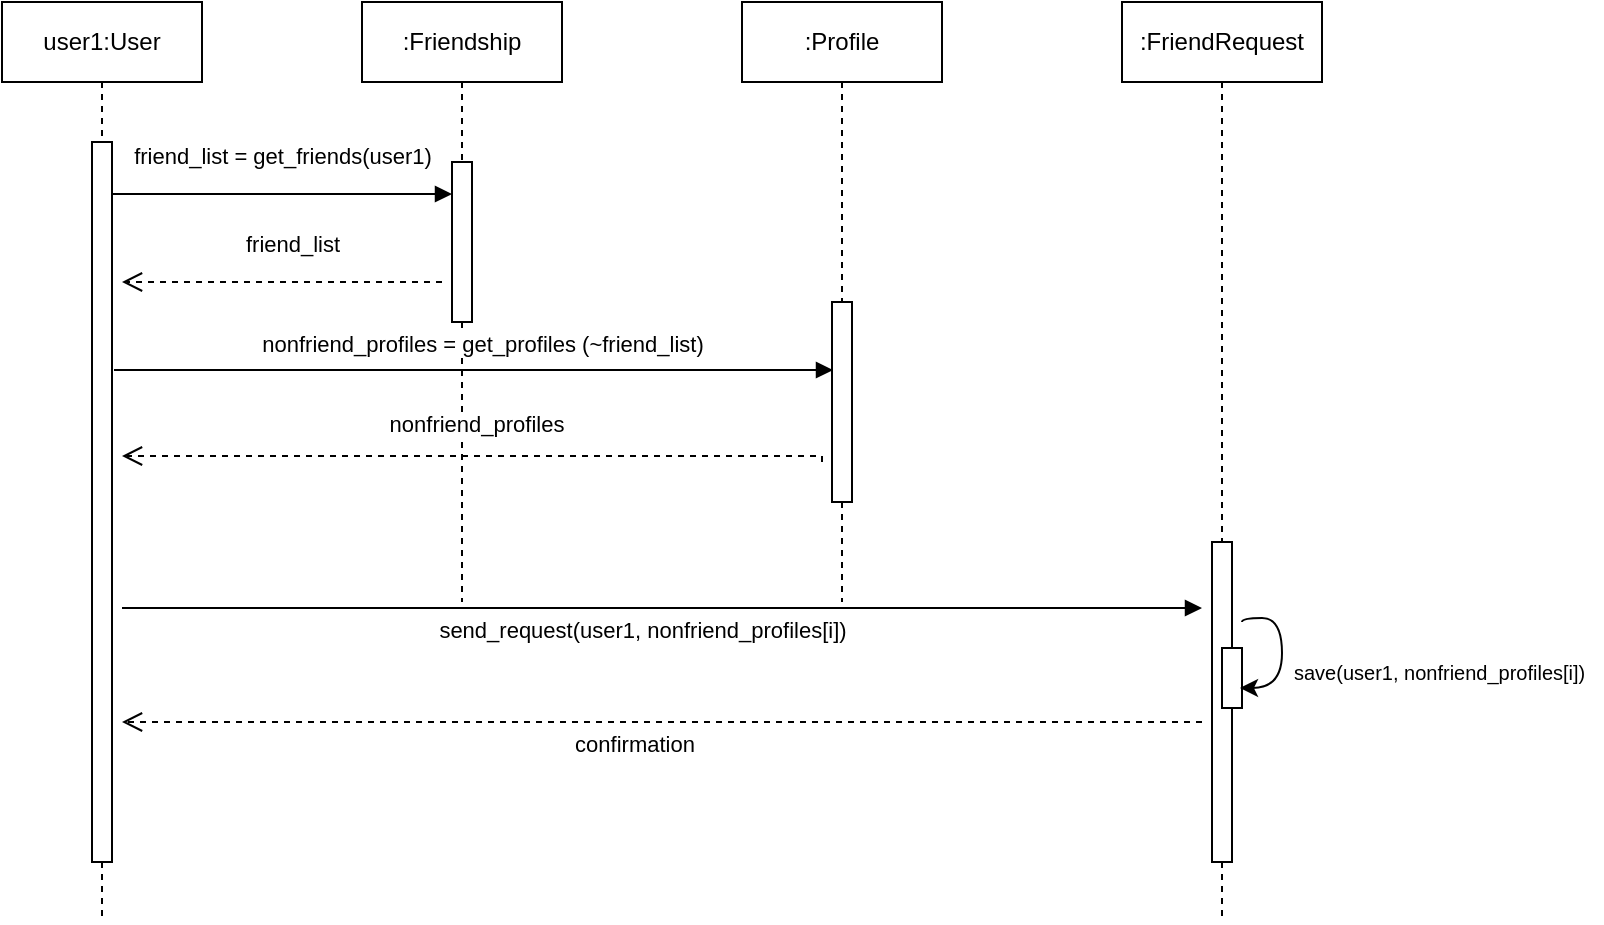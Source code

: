 <mxfile version="21.3.7" type="device" pages="17">
  <diagram name="Add Friend" id="2YBvvXClWsGukQMizWep">
    <mxGraphModel dx="954" dy="600" grid="1" gridSize="10" guides="1" tooltips="1" connect="1" arrows="1" fold="1" page="1" pageScale="1" pageWidth="850" pageHeight="1100" math="0" shadow="0">
      <root>
        <mxCell id="0" />
        <mxCell id="1" parent="0" />
        <mxCell id="aM9ryv3xv72pqoxQDRHE-1" value="user1:User" style="shape=umlLifeline;perimeter=lifelinePerimeter;whiteSpace=wrap;html=1;container=0;dropTarget=0;collapsible=0;recursiveResize=0;outlineConnect=0;portConstraint=eastwest;newEdgeStyle={&quot;edgeStyle&quot;:&quot;elbowEdgeStyle&quot;,&quot;elbow&quot;:&quot;vertical&quot;,&quot;curved&quot;:0,&quot;rounded&quot;:0};" parent="1" vertex="1">
          <mxGeometry x="40" y="40" width="100" height="460" as="geometry" />
        </mxCell>
        <mxCell id="aM9ryv3xv72pqoxQDRHE-2" value="" style="html=1;points=[];perimeter=orthogonalPerimeter;outlineConnect=0;targetShapes=umlLifeline;portConstraint=eastwest;newEdgeStyle={&quot;edgeStyle&quot;:&quot;elbowEdgeStyle&quot;,&quot;elbow&quot;:&quot;vertical&quot;,&quot;curved&quot;:0,&quot;rounded&quot;:0};" parent="aM9ryv3xv72pqoxQDRHE-1" vertex="1">
          <mxGeometry x="45" y="70" width="10" height="360" as="geometry" />
        </mxCell>
        <mxCell id="aM9ryv3xv72pqoxQDRHE-5" value=":Friendship" style="shape=umlLifeline;perimeter=lifelinePerimeter;whiteSpace=wrap;html=1;container=0;dropTarget=0;collapsible=0;recursiveResize=0;outlineConnect=0;portConstraint=eastwest;newEdgeStyle={&quot;edgeStyle&quot;:&quot;elbowEdgeStyle&quot;,&quot;elbow&quot;:&quot;vertical&quot;,&quot;curved&quot;:0,&quot;rounded&quot;:0};" parent="1" vertex="1">
          <mxGeometry x="220" y="40" width="100" height="300" as="geometry" />
        </mxCell>
        <mxCell id="aM9ryv3xv72pqoxQDRHE-6" value="" style="html=1;points=[];perimeter=orthogonalPerimeter;outlineConnect=0;targetShapes=umlLifeline;portConstraint=eastwest;newEdgeStyle={&quot;edgeStyle&quot;:&quot;elbowEdgeStyle&quot;,&quot;elbow&quot;:&quot;vertical&quot;,&quot;curved&quot;:0,&quot;rounded&quot;:0};" parent="aM9ryv3xv72pqoxQDRHE-5" vertex="1">
          <mxGeometry x="45" y="80" width="10" height="80" as="geometry" />
        </mxCell>
        <mxCell id="aM9ryv3xv72pqoxQDRHE-7" value="friend_list = get_friends(user1)" style="html=1;verticalAlign=bottom;endArrow=block;edgeStyle=elbowEdgeStyle;elbow=vertical;curved=0;rounded=0;" parent="1" edge="1">
          <mxGeometry y="10" relative="1" as="geometry">
            <mxPoint x="95" y="136" as="sourcePoint" />
            <Array as="points">
              <mxPoint x="180" y="136" />
            </Array>
            <mxPoint x="265" y="136" as="targetPoint" />
            <mxPoint as="offset" />
          </mxGeometry>
        </mxCell>
        <mxCell id="3ksjjt9twDrscdcq-aW8-1" value=":FriendRequest" style="shape=umlLifeline;perimeter=lifelinePerimeter;whiteSpace=wrap;html=1;container=0;dropTarget=0;collapsible=0;recursiveResize=0;outlineConnect=0;portConstraint=eastwest;newEdgeStyle={&quot;edgeStyle&quot;:&quot;elbowEdgeStyle&quot;,&quot;elbow&quot;:&quot;vertical&quot;,&quot;curved&quot;:0,&quot;rounded&quot;:0};" parent="1" vertex="1">
          <mxGeometry x="600" y="40" width="100" height="460" as="geometry" />
        </mxCell>
        <mxCell id="3ksjjt9twDrscdcq-aW8-2" value="" style="html=1;points=[];perimeter=orthogonalPerimeter;outlineConnect=0;targetShapes=umlLifeline;portConstraint=eastwest;newEdgeStyle={&quot;edgeStyle&quot;:&quot;elbowEdgeStyle&quot;,&quot;elbow&quot;:&quot;vertical&quot;,&quot;curved&quot;:0,&quot;rounded&quot;:0};" parent="3ksjjt9twDrscdcq-aW8-1" vertex="1">
          <mxGeometry x="45" y="270" width="10" height="160" as="geometry" />
        </mxCell>
        <mxCell id="jkGY23fMrnaivPcoTaG1-1" value="" style="html=1;points=[];perimeter=orthogonalPerimeter;outlineConnect=0;targetShapes=umlLifeline;portConstraint=eastwest;newEdgeStyle={&quot;edgeStyle&quot;:&quot;elbowEdgeStyle&quot;,&quot;elbow&quot;:&quot;vertical&quot;,&quot;curved&quot;:0,&quot;rounded&quot;:0};" parent="3ksjjt9twDrscdcq-aW8-1" vertex="1">
          <mxGeometry x="50" y="323" width="10" height="30" as="geometry" />
        </mxCell>
        <mxCell id="wSz38m8gzvp6PHuOa_bD-1" value=":Profile" style="shape=umlLifeline;perimeter=lifelinePerimeter;whiteSpace=wrap;html=1;container=0;dropTarget=0;collapsible=0;recursiveResize=0;outlineConnect=0;portConstraint=eastwest;newEdgeStyle={&quot;edgeStyle&quot;:&quot;elbowEdgeStyle&quot;,&quot;elbow&quot;:&quot;vertical&quot;,&quot;curved&quot;:0,&quot;rounded&quot;:0};" parent="1" vertex="1">
          <mxGeometry x="410" y="40" width="100" height="300" as="geometry" />
        </mxCell>
        <mxCell id="wSz38m8gzvp6PHuOa_bD-2" value="" style="html=1;points=[];perimeter=orthogonalPerimeter;outlineConnect=0;targetShapes=umlLifeline;portConstraint=eastwest;newEdgeStyle={&quot;edgeStyle&quot;:&quot;elbowEdgeStyle&quot;,&quot;elbow&quot;:&quot;vertical&quot;,&quot;curved&quot;:0,&quot;rounded&quot;:0};" parent="wSz38m8gzvp6PHuOa_bD-1" vertex="1">
          <mxGeometry x="45" y="150" width="10" height="100" as="geometry" />
        </mxCell>
        <mxCell id="wSz38m8gzvp6PHuOa_bD-4" value="friend_list" style="html=1;verticalAlign=bottom;endArrow=open;dashed=1;endSize=8;edgeStyle=elbowEdgeStyle;elbow=vertical;curved=0;rounded=0;" parent="1" edge="1">
          <mxGeometry x="-0.062" y="-10" relative="1" as="geometry">
            <mxPoint x="100" y="180" as="targetPoint" />
            <Array as="points">
              <mxPoint x="185" y="180" />
            </Array>
            <mxPoint x="260" y="180" as="sourcePoint" />
            <mxPoint as="offset" />
          </mxGeometry>
        </mxCell>
        <mxCell id="wSz38m8gzvp6PHuOa_bD-5" value="nonfriend_profiles = get_profiles (~friend_list)" style="html=1;verticalAlign=bottom;endArrow=block;edgeStyle=elbowEdgeStyle;elbow=vertical;curved=0;rounded=0;" parent="1" edge="1">
          <mxGeometry x="0.024" y="4" relative="1" as="geometry">
            <mxPoint x="96" y="224" as="sourcePoint" />
            <Array as="points">
              <mxPoint x="181" y="224" />
            </Array>
            <mxPoint x="455.5" y="224" as="targetPoint" />
            <mxPoint as="offset" />
          </mxGeometry>
        </mxCell>
        <mxCell id="wSz38m8gzvp6PHuOa_bD-6" value="nonfriend_profiles" style="html=1;verticalAlign=bottom;endArrow=open;dashed=1;endSize=8;edgeStyle=elbowEdgeStyle;elbow=vertical;curved=0;rounded=0;" parent="1" edge="1">
          <mxGeometry x="-0.001" y="-7" relative="1" as="geometry">
            <mxPoint x="100" y="267" as="targetPoint" />
            <Array as="points">
              <mxPoint x="195" y="267" />
            </Array>
            <mxPoint x="450" y="270" as="sourcePoint" />
            <mxPoint as="offset" />
          </mxGeometry>
        </mxCell>
        <mxCell id="wSz38m8gzvp6PHuOa_bD-7" value="send_request(user1, nonfriend_profiles[i])" style="html=1;verticalAlign=bottom;endArrow=block;edgeStyle=elbowEdgeStyle;elbow=vertical;curved=0;rounded=0;" parent="1" edge="1">
          <mxGeometry x="-0.037" y="-20" relative="1" as="geometry">
            <mxPoint x="100" y="343" as="sourcePoint" />
            <Array as="points">
              <mxPoint x="185" y="343" />
            </Array>
            <mxPoint x="640" y="343" as="targetPoint" />
            <mxPoint as="offset" />
          </mxGeometry>
        </mxCell>
        <mxCell id="wSz38m8gzvp6PHuOa_bD-8" value="confirmation" style="html=1;verticalAlign=bottom;endArrow=open;dashed=1;endSize=8;edgeStyle=elbowEdgeStyle;elbow=vertical;curved=0;rounded=0;" parent="1" edge="1">
          <mxGeometry x="0.054" y="20" relative="1" as="geometry">
            <mxPoint x="100" y="400" as="targetPoint" />
            <Array as="points">
              <mxPoint x="195" y="400" />
            </Array>
            <mxPoint x="640" y="400" as="sourcePoint" />
            <mxPoint as="offset" />
          </mxGeometry>
        </mxCell>
        <mxCell id="wSz38m8gzvp6PHuOa_bD-9" value="&lt;font style=&quot;font-size: 10px;&quot;&gt;save(user1,&amp;nbsp;nonfriend_profiles[i])&lt;/font&gt;" style="text;strokeColor=none;fillColor=none;align=left;verticalAlign=middle;spacingLeft=4;spacingRight=4;overflow=hidden;points=[[0,0.5],[1,0.5]];portConstraint=eastwest;rotatable=0;whiteSpace=wrap;html=1;" parent="1" vertex="1">
          <mxGeometry x="680" y="360" width="160" height="30" as="geometry" />
        </mxCell>
        <mxCell id="jkGY23fMrnaivPcoTaG1-4" value="" style="endArrow=classic;html=1;rounded=0;edgeStyle=orthogonalEdgeStyle;curved=1;exitX=1.5;exitY=0.25;exitDx=0;exitDy=0;exitPerimeter=0;" parent="1" source="3ksjjt9twDrscdcq-aW8-2" edge="1">
          <mxGeometry width="50" height="50" relative="1" as="geometry">
            <mxPoint x="660" y="350" as="sourcePoint" />
            <mxPoint x="659" y="383" as="targetPoint" />
            <Array as="points">
              <mxPoint x="660" y="348" />
              <mxPoint x="680" y="348" />
              <mxPoint x="680" y="383" />
            </Array>
          </mxGeometry>
        </mxCell>
      </root>
    </mxGraphModel>
  </diagram>
  <diagram id="oC921rCn6dTswK6WYehB" name="Set User Profile">
    <mxGraphModel dx="954" dy="600" grid="1" gridSize="10" guides="1" tooltips="1" connect="1" arrows="1" fold="1" page="1" pageScale="1" pageWidth="827" pageHeight="1169" math="0" shadow="0">
      <root>
        <mxCell id="0" />
        <mxCell id="1" parent="0" />
        <mxCell id="leaOftsBtLUL2cb6O4qi-1" value=":User" style="shape=umlLifeline;perimeter=lifelinePerimeter;whiteSpace=wrap;html=1;container=0;dropTarget=0;collapsible=0;recursiveResize=0;outlineConnect=0;portConstraint=eastwest;newEdgeStyle={&quot;edgeStyle&quot;:&quot;elbowEdgeStyle&quot;,&quot;elbow&quot;:&quot;vertical&quot;,&quot;curved&quot;:0,&quot;rounded&quot;:0};" parent="1" vertex="1">
          <mxGeometry x="40" y="40" width="100" height="390" as="geometry" />
        </mxCell>
        <mxCell id="leaOftsBtLUL2cb6O4qi-2" value="" style="html=1;points=[];perimeter=orthogonalPerimeter;outlineConnect=0;targetShapes=umlLifeline;portConstraint=eastwest;newEdgeStyle={&quot;edgeStyle&quot;:&quot;elbowEdgeStyle&quot;,&quot;elbow&quot;:&quot;vertical&quot;,&quot;curved&quot;:0,&quot;rounded&quot;:0};" parent="leaOftsBtLUL2cb6O4qi-1" vertex="1">
          <mxGeometry x="45" y="70" width="10" height="310" as="geometry" />
        </mxCell>
        <mxCell id="leaOftsBtLUL2cb6O4qi-3" value=":Profile" style="shape=umlLifeline;perimeter=lifelinePerimeter;whiteSpace=wrap;html=1;container=0;dropTarget=0;collapsible=0;recursiveResize=0;outlineConnect=0;portConstraint=eastwest;newEdgeStyle={&quot;edgeStyle&quot;:&quot;elbowEdgeStyle&quot;,&quot;elbow&quot;:&quot;vertical&quot;,&quot;curved&quot;:0,&quot;rounded&quot;:0};" parent="1" vertex="1">
          <mxGeometry x="220" y="40" width="100" height="390" as="geometry" />
        </mxCell>
        <mxCell id="leaOftsBtLUL2cb6O4qi-4" value="" style="html=1;points=[];perimeter=orthogonalPerimeter;outlineConnect=0;targetShapes=umlLifeline;portConstraint=eastwest;newEdgeStyle={&quot;edgeStyle&quot;:&quot;elbowEdgeStyle&quot;,&quot;elbow&quot;:&quot;vertical&quot;,&quot;curved&quot;:0,&quot;rounded&quot;:0};" parent="leaOftsBtLUL2cb6O4qi-3" vertex="1">
          <mxGeometry x="45" y="80" width="10" height="300" as="geometry" />
        </mxCell>
        <mxCell id="leaOftsBtLUL2cb6O4qi-5" value="" style="html=1;points=[];perimeter=orthogonalPerimeter;outlineConnect=0;targetShapes=umlLifeline;portConstraint=eastwest;newEdgeStyle={&quot;edgeStyle&quot;:&quot;elbowEdgeStyle&quot;,&quot;elbow&quot;:&quot;vertical&quot;,&quot;curved&quot;:0,&quot;rounded&quot;:0};" parent="leaOftsBtLUL2cb6O4qi-3" vertex="1">
          <mxGeometry x="52" y="322" width="10" height="30" as="geometry" />
        </mxCell>
        <mxCell id="leaOftsBtLUL2cb6O4qi-6" value="enter birth date" style="html=1;verticalAlign=bottom;endArrow=block;edgeStyle=elbowEdgeStyle;elbow=vertical;curved=0;rounded=0;" parent="1" edge="1">
          <mxGeometry y="6" relative="1" as="geometry">
            <mxPoint x="95" y="136" as="sourcePoint" />
            <Array as="points">
              <mxPoint x="180" y="136" />
            </Array>
            <mxPoint x="265" y="136" as="targetPoint" />
            <mxPoint as="offset" />
          </mxGeometry>
        </mxCell>
        <mxCell id="leaOftsBtLUL2cb6O4qi-7" value="enter bio" style="html=1;verticalAlign=bottom;endArrow=block;edgeStyle=elbowEdgeStyle;elbow=vertical;curved=0;rounded=0;" parent="1" edge="1">
          <mxGeometry x="-0.003" y="6" relative="1" as="geometry">
            <mxPoint x="96" y="177" as="sourcePoint" />
            <Array as="points">
              <mxPoint x="181" y="177" />
            </Array>
            <mxPoint x="266" y="177" as="targetPoint" />
            <mxPoint as="offset" />
          </mxGeometry>
        </mxCell>
        <mxCell id="leaOftsBtLUL2cb6O4qi-8" value="upload profile picture" style="html=1;verticalAlign=bottom;endArrow=block;edgeStyle=elbowEdgeStyle;elbow=vertical;curved=0;rounded=0;" parent="1" edge="1">
          <mxGeometry x="-0.059" y="10" relative="1" as="geometry">
            <mxPoint x="96" y="220" as="sourcePoint" />
            <Array as="points">
              <mxPoint x="181" y="220" />
            </Array>
            <mxPoint x="266" y="220" as="targetPoint" />
            <mxPoint as="offset" />
          </mxGeometry>
        </mxCell>
        <mxCell id="leaOftsBtLUL2cb6O4qi-9" value="enter country" style="html=1;verticalAlign=bottom;endArrow=block;edgeStyle=elbowEdgeStyle;elbow=vertical;curved=0;rounded=0;" parent="1" edge="1">
          <mxGeometry x="-0.059" y="10" relative="1" as="geometry">
            <mxPoint x="96" y="259" as="sourcePoint" />
            <Array as="points">
              <mxPoint x="181" y="259" />
            </Array>
            <mxPoint x="266" y="259" as="targetPoint" />
            <mxPoint as="offset" />
          </mxGeometry>
        </mxCell>
        <mxCell id="leaOftsBtLUL2cb6O4qi-10" value="enter city" style="html=1;verticalAlign=bottom;endArrow=block;edgeStyle=elbowEdgeStyle;elbow=vertical;curved=0;rounded=0;" parent="1" edge="1">
          <mxGeometry y="6" relative="1" as="geometry">
            <mxPoint x="95" y="300" as="sourcePoint" />
            <Array as="points">
              <mxPoint x="180" y="300" />
            </Array>
            <mxPoint x="265" y="300" as="targetPoint" />
            <mxPoint as="offset" />
          </mxGeometry>
        </mxCell>
        <mxCell id="leaOftsBtLUL2cb6O4qi-11" value="enter area of interest" style="html=1;verticalAlign=bottom;endArrow=block;edgeStyle=elbowEdgeStyle;elbow=vertical;curved=0;rounded=0;" parent="1" edge="1">
          <mxGeometry y="6" relative="1" as="geometry">
            <mxPoint x="96" y="340" as="sourcePoint" />
            <Array as="points">
              <mxPoint x="181" y="340" />
            </Array>
            <mxPoint x="266" y="340" as="targetPoint" />
            <mxPoint as="offset" />
          </mxGeometry>
        </mxCell>
        <mxCell id="leaOftsBtLUL2cb6O4qi-16" value="&lt;font style=&quot;font-size: 10px;&quot;&gt;save&lt;/font&gt;" style="text;strokeColor=none;fillColor=none;align=left;verticalAlign=middle;spacingLeft=4;spacingRight=4;overflow=hidden;points=[[0,0.5],[1,0.5]];portConstraint=eastwest;rotatable=0;whiteSpace=wrap;html=1;" parent="1" vertex="1">
          <mxGeometry x="300" y="350" width="40" height="30" as="geometry" />
        </mxCell>
        <mxCell id="leaOftsBtLUL2cb6O4qi-18" value="confirmation" style="html=1;verticalAlign=bottom;endArrow=open;dashed=1;endSize=8;edgeStyle=elbowEdgeStyle;elbow=vertical;curved=0;rounded=0;" parent="1" edge="1">
          <mxGeometry x="-0.001" y="-7" relative="1" as="geometry">
            <mxPoint x="94" y="411" as="targetPoint" />
            <Array as="points" />
            <mxPoint x="264" y="411" as="sourcePoint" />
            <mxPoint as="offset" />
          </mxGeometry>
        </mxCell>
        <mxCell id="leaOftsBtLUL2cb6O4qi-19" value="" style="endArrow=classic;html=1;rounded=0;edgeStyle=orthogonalEdgeStyle;curved=1;" parent="1" edge="1">
          <mxGeometry width="50" height="50" relative="1" as="geometry">
            <mxPoint x="282" y="347" as="sourcePoint" />
            <mxPoint x="281" y="380" as="targetPoint" />
            <Array as="points">
              <mxPoint x="281" y="347" />
              <mxPoint x="281" y="345" />
              <mxPoint x="302" y="345" />
              <mxPoint x="302" y="380" />
            </Array>
          </mxGeometry>
        </mxCell>
      </root>
    </mxGraphModel>
  </diagram>
  <diagram id="QQtSgqTT9931eKYVkg8l" name="Create a Task">
    <mxGraphModel dx="954" dy="600" grid="1" gridSize="10" guides="1" tooltips="1" connect="1" arrows="1" fold="1" page="1" pageScale="1" pageWidth="850" pageHeight="1100" math="0" shadow="0">
      <root>
        <mxCell id="0" />
        <mxCell id="1" parent="0" />
        <mxCell id="O_68LQp3NQu4kL2sjqOT-1" value=":User" style="shape=umlLifeline;perimeter=lifelinePerimeter;whiteSpace=wrap;html=1;container=0;dropTarget=0;collapsible=0;recursiveResize=0;outlineConnect=0;portConstraint=eastwest;newEdgeStyle={&quot;edgeStyle&quot;:&quot;elbowEdgeStyle&quot;,&quot;elbow&quot;:&quot;vertical&quot;,&quot;curved&quot;:0,&quot;rounded&quot;:0};" parent="1" vertex="1">
          <mxGeometry x="40" y="40" width="100" height="650" as="geometry" />
        </mxCell>
        <mxCell id="O_68LQp3NQu4kL2sjqOT-2" value="" style="html=1;points=[];perimeter=orthogonalPerimeter;outlineConnect=0;targetShapes=umlLifeline;portConstraint=eastwest;newEdgeStyle={&quot;edgeStyle&quot;:&quot;elbowEdgeStyle&quot;,&quot;elbow&quot;:&quot;vertical&quot;,&quot;curved&quot;:0,&quot;rounded&quot;:0};" parent="O_68LQp3NQu4kL2sjqOT-1" vertex="1">
          <mxGeometry x="45" y="70" width="10" height="550" as="geometry" />
        </mxCell>
        <mxCell id="O_68LQp3NQu4kL2sjqOT-3" value=":Task" style="shape=umlLifeline;perimeter=lifelinePerimeter;whiteSpace=wrap;html=1;container=0;dropTarget=0;collapsible=0;recursiveResize=0;outlineConnect=0;portConstraint=eastwest;newEdgeStyle={&quot;edgeStyle&quot;:&quot;elbowEdgeStyle&quot;,&quot;elbow&quot;:&quot;vertical&quot;,&quot;curved&quot;:0,&quot;rounded&quot;:0};" parent="1" vertex="1">
          <mxGeometry x="220" y="40" width="100" height="650" as="geometry" />
        </mxCell>
        <mxCell id="O_68LQp3NQu4kL2sjqOT-4" value="" style="html=1;points=[];perimeter=orthogonalPerimeter;outlineConnect=0;targetShapes=umlLifeline;portConstraint=eastwest;newEdgeStyle={&quot;edgeStyle&quot;:&quot;elbowEdgeStyle&quot;,&quot;elbow&quot;:&quot;vertical&quot;,&quot;curved&quot;:0,&quot;rounded&quot;:0};" parent="O_68LQp3NQu4kL2sjqOT-3" vertex="1">
          <mxGeometry x="45" y="80" width="10" height="540" as="geometry" />
        </mxCell>
        <mxCell id="9KqkXzXCD4sykp2vvJRV-1" value="" style="html=1;points=[];perimeter=orthogonalPerimeter;outlineConnect=0;targetShapes=umlLifeline;portConstraint=eastwest;newEdgeStyle={&quot;edgeStyle&quot;:&quot;elbowEdgeStyle&quot;,&quot;elbow&quot;:&quot;vertical&quot;,&quot;curved&quot;:0,&quot;rounded&quot;:0};" parent="O_68LQp3NQu4kL2sjqOT-3" vertex="1">
          <mxGeometry x="52" y="520" width="10" height="30" as="geometry" />
        </mxCell>
        <mxCell id="O_68LQp3NQu4kL2sjqOT-5" value="enter task name" style="html=1;verticalAlign=bottom;endArrow=block;edgeStyle=elbowEdgeStyle;elbow=vertical;curved=0;rounded=0;" parent="1" edge="1">
          <mxGeometry y="6" relative="1" as="geometry">
            <mxPoint x="95" y="136" as="sourcePoint" />
            <Array as="points">
              <mxPoint x="180" y="136" />
            </Array>
            <mxPoint x="265" y="136" as="targetPoint" />
            <mxPoint as="offset" />
          </mxGeometry>
        </mxCell>
        <mxCell id="DfJo5Rr-zbllBCvGfrpQ-1" value="enter start date" style="html=1;verticalAlign=bottom;endArrow=block;edgeStyle=elbowEdgeStyle;elbow=vertical;curved=0;rounded=0;" parent="1" edge="1">
          <mxGeometry y="6" relative="1" as="geometry">
            <mxPoint x="96" y="177" as="sourcePoint" />
            <Array as="points">
              <mxPoint x="181" y="177" />
            </Array>
            <mxPoint x="266" y="177" as="targetPoint" />
            <mxPoint as="offset" />
          </mxGeometry>
        </mxCell>
        <mxCell id="DfJo5Rr-zbllBCvGfrpQ-2" value="enter end date" style="html=1;verticalAlign=bottom;endArrow=block;edgeStyle=elbowEdgeStyle;elbow=vertical;curved=0;rounded=0;" parent="1" edge="1">
          <mxGeometry x="-0.059" y="10" relative="1" as="geometry">
            <mxPoint x="96" y="220" as="sourcePoint" />
            <Array as="points">
              <mxPoint x="181" y="220" />
            </Array>
            <mxPoint x="266" y="220" as="targetPoint" />
            <mxPoint as="offset" />
          </mxGeometry>
        </mxCell>
        <mxCell id="DfJo5Rr-zbllBCvGfrpQ-3" value="select task type" style="html=1;verticalAlign=bottom;endArrow=block;edgeStyle=elbowEdgeStyle;elbow=vertical;curved=0;rounded=0;" parent="1" edge="1">
          <mxGeometry x="-0.059" y="10" relative="1" as="geometry">
            <mxPoint x="96" y="259" as="sourcePoint" />
            <Array as="points">
              <mxPoint x="181" y="259" />
            </Array>
            <mxPoint x="266" y="259" as="targetPoint" />
            <mxPoint as="offset" />
          </mxGeometry>
        </mxCell>
        <mxCell id="DfJo5Rr-zbllBCvGfrpQ-4" value="select priority level" style="html=1;verticalAlign=bottom;endArrow=block;edgeStyle=elbowEdgeStyle;elbow=vertical;curved=0;rounded=0;" parent="1" edge="1">
          <mxGeometry y="6" relative="1" as="geometry">
            <mxPoint x="95" y="300" as="sourcePoint" />
            <Array as="points">
              <mxPoint x="180" y="300" />
            </Array>
            <mxPoint x="265" y="300" as="targetPoint" />
            <mxPoint as="offset" />
          </mxGeometry>
        </mxCell>
        <mxCell id="DfJo5Rr-zbllBCvGfrpQ-5" value="enter detailed information" style="html=1;verticalAlign=bottom;endArrow=block;edgeStyle=elbowEdgeStyle;elbow=vertical;curved=0;rounded=0;" parent="1" edge="1">
          <mxGeometry y="6" relative="1" as="geometry">
            <mxPoint x="96" y="340" as="sourcePoint" />
            <Array as="points">
              <mxPoint x="181" y="340" />
            </Array>
            <mxPoint x="266" y="340" as="targetPoint" />
            <mxPoint as="offset" />
          </mxGeometry>
        </mxCell>
        <mxCell id="DfJo5Rr-zbllBCvGfrpQ-6" value="enter place" style="html=1;verticalAlign=bottom;endArrow=block;edgeStyle=elbowEdgeStyle;elbow=vertical;curved=0;rounded=0;" parent="1" edge="1">
          <mxGeometry y="6" relative="1" as="geometry">
            <mxPoint x="96" y="380" as="sourcePoint" />
            <Array as="points">
              <mxPoint x="181" y="380" />
            </Array>
            <mxPoint x="266" y="380" as="targetPoint" />
            <mxPoint as="offset" />
          </mxGeometry>
        </mxCell>
        <mxCell id="DfJo5Rr-zbllBCvGfrpQ-7" value="upload attachment" style="html=1;verticalAlign=bottom;endArrow=block;edgeStyle=elbowEdgeStyle;elbow=vertical;curved=0;rounded=0;" parent="1" edge="1">
          <mxGeometry y="6" relative="1" as="geometry">
            <mxPoint x="96" y="420" as="sourcePoint" />
            <Array as="points">
              <mxPoint x="181" y="420" />
            </Array>
            <mxPoint x="266" y="420" as="targetPoint" />
            <mxPoint as="offset" />
          </mxGeometry>
        </mxCell>
        <mxCell id="DfJo5Rr-zbllBCvGfrpQ-8" value="select reminder" style="html=1;verticalAlign=bottom;endArrow=block;edgeStyle=elbowEdgeStyle;elbow=vertical;curved=0;rounded=0;" parent="1" edge="1">
          <mxGeometry y="6" relative="1" as="geometry">
            <mxPoint x="95" y="460" as="sourcePoint" />
            <Array as="points">
              <mxPoint x="180" y="460" />
            </Array>
            <mxPoint x="265" y="460" as="targetPoint" />
            <mxPoint as="offset" />
          </mxGeometry>
        </mxCell>
        <mxCell id="DfJo5Rr-zbllBCvGfrpQ-9" value="select recurrence" style="html=1;verticalAlign=bottom;endArrow=block;edgeStyle=elbowEdgeStyle;elbow=vertical;curved=0;rounded=0;" parent="1" edge="1">
          <mxGeometry y="10" relative="1" as="geometry">
            <mxPoint x="96" y="499.52" as="sourcePoint" />
            <Array as="points">
              <mxPoint x="181" y="499.52" />
            </Array>
            <mxPoint x="266" y="499.52" as="targetPoint" />
            <mxPoint as="offset" />
          </mxGeometry>
        </mxCell>
        <mxCell id="QeZqj2PzGoqzhJDHfu-Z-1" value="&lt;font style=&quot;font-size: 10px;&quot;&gt;save&lt;/font&gt;" style="text;strokeColor=none;fillColor=none;align=left;verticalAlign=middle;spacingLeft=4;spacingRight=4;overflow=hidden;points=[[0,0.5],[1,0.5]];portConstraint=eastwest;rotatable=0;whiteSpace=wrap;html=1;" parent="1" vertex="1">
          <mxGeometry x="310" y="560" width="160" height="30" as="geometry" />
        </mxCell>
        <mxCell id="QeZqj2PzGoqzhJDHfu-Z-2" value="submit task" style="html=1;verticalAlign=bottom;endArrow=block;edgeStyle=elbowEdgeStyle;elbow=vertical;curved=0;rounded=0;" parent="1" edge="1">
          <mxGeometry y="5" relative="1" as="geometry">
            <mxPoint x="95" y="535" as="sourcePoint" />
            <Array as="points">
              <mxPoint x="180" y="535" />
            </Array>
            <mxPoint x="265" y="535" as="targetPoint" />
            <mxPoint as="offset" />
          </mxGeometry>
        </mxCell>
        <mxCell id="L4uKuFxV63SZuolVQlEC-1" value="confirmation" style="html=1;verticalAlign=bottom;endArrow=open;dashed=1;endSize=8;edgeStyle=elbowEdgeStyle;elbow=vertical;curved=0;rounded=0;" parent="1" edge="1">
          <mxGeometry x="-0.001" y="-7" relative="1" as="geometry">
            <mxPoint x="94" y="625" as="targetPoint" />
            <Array as="points" />
            <mxPoint x="264" y="625" as="sourcePoint" />
            <mxPoint as="offset" />
          </mxGeometry>
        </mxCell>
        <mxCell id="P1BGkYvm6FaenEYp_Uxa-1" value="" style="endArrow=classic;html=1;rounded=0;edgeStyle=orthogonalEdgeStyle;curved=1;" parent="1" edge="1">
          <mxGeometry width="50" height="50" relative="1" as="geometry">
            <mxPoint x="282" y="545" as="sourcePoint" />
            <mxPoint x="281" y="578" as="targetPoint" />
            <Array as="points">
              <mxPoint x="281" y="545" />
              <mxPoint x="281" y="543" />
              <mxPoint x="302" y="543" />
              <mxPoint x="302" y="578" />
            </Array>
          </mxGeometry>
        </mxCell>
      </root>
    </mxGraphModel>
  </diagram>
  <diagram id="wGQbeYI10z_4aEPLCCDp" name="Update Task">
    <mxGraphModel dx="734" dy="1562" grid="1" gridSize="10" guides="1" tooltips="1" connect="1" arrows="1" fold="1" page="1" pageScale="1" pageWidth="850" pageHeight="1100" math="0" shadow="0">
      <root>
        <mxCell id="0" />
        <mxCell id="1" parent="0" />
        <mxCell id="YuFfpfwyey5yR7G2rQA4-1" value=":User" style="shape=umlLifeline;perimeter=lifelinePerimeter;whiteSpace=wrap;html=1;container=0;dropTarget=0;collapsible=0;recursiveResize=0;outlineConnect=0;portConstraint=eastwest;newEdgeStyle={&quot;edgeStyle&quot;:&quot;elbowEdgeStyle&quot;,&quot;elbow&quot;:&quot;vertical&quot;,&quot;curved&quot;:0,&quot;rounded&quot;:0};" parent="1" vertex="1">
          <mxGeometry x="40" y="-80" width="100" height="770" as="geometry" />
        </mxCell>
        <mxCell id="YuFfpfwyey5yR7G2rQA4-2" value="" style="html=1;points=[];perimeter=orthogonalPerimeter;outlineConnect=0;targetShapes=umlLifeline;portConstraint=eastwest;newEdgeStyle={&quot;edgeStyle&quot;:&quot;elbowEdgeStyle&quot;,&quot;elbow&quot;:&quot;vertical&quot;,&quot;curved&quot;:0,&quot;rounded&quot;:0};" parent="YuFfpfwyey5yR7G2rQA4-1" vertex="1">
          <mxGeometry x="45" y="70" width="10" height="670" as="geometry" />
        </mxCell>
        <mxCell id="YuFfpfwyey5yR7G2rQA4-3" value=":Task" style="shape=umlLifeline;perimeter=lifelinePerimeter;whiteSpace=wrap;html=1;container=0;dropTarget=0;collapsible=0;recursiveResize=0;outlineConnect=0;portConstraint=eastwest;newEdgeStyle={&quot;edgeStyle&quot;:&quot;elbowEdgeStyle&quot;,&quot;elbow&quot;:&quot;vertical&quot;,&quot;curved&quot;:0,&quot;rounded&quot;:0};" parent="1" vertex="1">
          <mxGeometry x="220" y="-80" width="100" height="770" as="geometry" />
        </mxCell>
        <mxCell id="YuFfpfwyey5yR7G2rQA4-4" value="" style="html=1;points=[];perimeter=orthogonalPerimeter;outlineConnect=0;targetShapes=umlLifeline;portConstraint=eastwest;newEdgeStyle={&quot;edgeStyle&quot;:&quot;elbowEdgeStyle&quot;,&quot;elbow&quot;:&quot;vertical&quot;,&quot;curved&quot;:0,&quot;rounded&quot;:0};" parent="YuFfpfwyey5yR7G2rQA4-3" vertex="1">
          <mxGeometry x="45" y="70" width="10" height="670" as="geometry" />
        </mxCell>
        <mxCell id="YuFfpfwyey5yR7G2rQA4-6" value="enter task name" style="html=1;verticalAlign=bottom;endArrow=block;edgeStyle=elbowEdgeStyle;elbow=vertical;curved=0;rounded=0;" parent="1" edge="1">
          <mxGeometry y="6" relative="1" as="geometry">
            <mxPoint x="95" y="136" as="sourcePoint" />
            <Array as="points">
              <mxPoint x="180" y="136" />
            </Array>
            <mxPoint x="265" y="136" as="targetPoint" />
            <mxPoint as="offset" />
          </mxGeometry>
        </mxCell>
        <mxCell id="YuFfpfwyey5yR7G2rQA4-7" value="enter start date" style="html=1;verticalAlign=bottom;endArrow=block;edgeStyle=elbowEdgeStyle;elbow=vertical;curved=0;rounded=0;" parent="1" edge="1">
          <mxGeometry y="6" relative="1" as="geometry">
            <mxPoint x="96" y="177" as="sourcePoint" />
            <Array as="points">
              <mxPoint x="181" y="177" />
            </Array>
            <mxPoint x="266" y="177" as="targetPoint" />
            <mxPoint as="offset" />
          </mxGeometry>
        </mxCell>
        <mxCell id="YuFfpfwyey5yR7G2rQA4-8" value="enter end date" style="html=1;verticalAlign=bottom;endArrow=block;edgeStyle=elbowEdgeStyle;elbow=vertical;curved=0;rounded=0;" parent="1" edge="1">
          <mxGeometry x="-0.059" y="10" relative="1" as="geometry">
            <mxPoint x="96" y="220" as="sourcePoint" />
            <Array as="points">
              <mxPoint x="181" y="220" />
            </Array>
            <mxPoint x="266" y="220" as="targetPoint" />
            <mxPoint as="offset" />
          </mxGeometry>
        </mxCell>
        <mxCell id="YuFfpfwyey5yR7G2rQA4-9" value="select task type" style="html=1;verticalAlign=bottom;endArrow=block;edgeStyle=elbowEdgeStyle;elbow=vertical;curved=0;rounded=0;" parent="1" edge="1">
          <mxGeometry x="-0.059" y="10" relative="1" as="geometry">
            <mxPoint x="96" y="259" as="sourcePoint" />
            <Array as="points">
              <mxPoint x="181" y="259" />
            </Array>
            <mxPoint x="266" y="259" as="targetPoint" />
            <mxPoint as="offset" />
          </mxGeometry>
        </mxCell>
        <mxCell id="YuFfpfwyey5yR7G2rQA4-10" value="select priority level" style="html=1;verticalAlign=bottom;endArrow=block;edgeStyle=elbowEdgeStyle;elbow=vertical;curved=0;rounded=0;" parent="1" edge="1">
          <mxGeometry y="6" relative="1" as="geometry">
            <mxPoint x="95" y="300" as="sourcePoint" />
            <Array as="points">
              <mxPoint x="180" y="300" />
            </Array>
            <mxPoint x="265" y="300" as="targetPoint" />
            <mxPoint as="offset" />
          </mxGeometry>
        </mxCell>
        <mxCell id="YuFfpfwyey5yR7G2rQA4-11" value="enter detailed information" style="html=1;verticalAlign=bottom;endArrow=block;edgeStyle=elbowEdgeStyle;elbow=vertical;curved=0;rounded=0;" parent="1" edge="1">
          <mxGeometry y="6" relative="1" as="geometry">
            <mxPoint x="96" y="340" as="sourcePoint" />
            <Array as="points">
              <mxPoint x="181" y="340" />
            </Array>
            <mxPoint x="266" y="340" as="targetPoint" />
            <mxPoint as="offset" />
          </mxGeometry>
        </mxCell>
        <mxCell id="YuFfpfwyey5yR7G2rQA4-12" value="enter place" style="html=1;verticalAlign=bottom;endArrow=block;edgeStyle=elbowEdgeStyle;elbow=vertical;curved=0;rounded=0;" parent="1" edge="1">
          <mxGeometry y="6" relative="1" as="geometry">
            <mxPoint x="96" y="380" as="sourcePoint" />
            <Array as="points">
              <mxPoint x="181" y="380" />
            </Array>
            <mxPoint x="266" y="380" as="targetPoint" />
            <mxPoint as="offset" />
          </mxGeometry>
        </mxCell>
        <mxCell id="YuFfpfwyey5yR7G2rQA4-13" value="upload attachment" style="html=1;verticalAlign=bottom;endArrow=block;edgeStyle=elbowEdgeStyle;elbow=vertical;curved=0;rounded=0;" parent="1" edge="1">
          <mxGeometry y="6" relative="1" as="geometry">
            <mxPoint x="96" y="420" as="sourcePoint" />
            <Array as="points">
              <mxPoint x="181" y="420" />
            </Array>
            <mxPoint x="266" y="420" as="targetPoint" />
            <mxPoint as="offset" />
          </mxGeometry>
        </mxCell>
        <mxCell id="YuFfpfwyey5yR7G2rQA4-14" value="select reminder" style="html=1;verticalAlign=bottom;endArrow=block;edgeStyle=elbowEdgeStyle;elbow=vertical;curved=0;rounded=0;" parent="1" edge="1">
          <mxGeometry y="6" relative="1" as="geometry">
            <mxPoint x="95" y="460" as="sourcePoint" />
            <Array as="points">
              <mxPoint x="180" y="460" />
            </Array>
            <mxPoint x="265" y="460" as="targetPoint" />
            <mxPoint as="offset" />
          </mxGeometry>
        </mxCell>
        <mxCell id="YuFfpfwyey5yR7G2rQA4-15" value="select recurrence" style="html=1;verticalAlign=bottom;endArrow=block;edgeStyle=elbowEdgeStyle;elbow=vertical;curved=0;rounded=0;" parent="1" edge="1">
          <mxGeometry y="10" relative="1" as="geometry">
            <mxPoint x="96" y="499.52" as="sourcePoint" />
            <Array as="points">
              <mxPoint x="181" y="499.52" />
            </Array>
            <mxPoint x="266" y="499.52" as="targetPoint" />
            <mxPoint as="offset" />
          </mxGeometry>
        </mxCell>
        <mxCell id="YuFfpfwyey5yR7G2rQA4-16" value="&lt;font style=&quot;font-size: 10px;&quot;&gt;save&lt;/font&gt;" style="text;strokeColor=none;fillColor=none;align=left;verticalAlign=middle;spacingLeft=4;spacingRight=4;overflow=hidden;points=[[0,0.5],[1,0.5]];portConstraint=eastwest;rotatable=0;whiteSpace=wrap;html=1;" parent="1" vertex="1">
          <mxGeometry x="304" y="551" width="40" height="20" as="geometry" />
        </mxCell>
        <mxCell id="YuFfpfwyey5yR7G2rQA4-17" value="submit task" style="html=1;verticalAlign=bottom;endArrow=block;edgeStyle=elbowEdgeStyle;elbow=vertical;curved=0;rounded=0;" parent="1" edge="1">
          <mxGeometry y="5" relative="1" as="geometry">
            <mxPoint x="95" y="535" as="sourcePoint" />
            <Array as="points">
              <mxPoint x="180" y="535" />
            </Array>
            <mxPoint x="265" y="535" as="targetPoint" />
            <mxPoint as="offset" />
          </mxGeometry>
        </mxCell>
        <mxCell id="YuFfpfwyey5yR7G2rQA4-18" value="confirmation" style="html=1;verticalAlign=bottom;endArrow=open;dashed=1;endSize=8;edgeStyle=elbowEdgeStyle;elbow=vertical;curved=0;rounded=0;" parent="1" edge="1">
          <mxGeometry x="-0.003" y="-7" relative="1" as="geometry">
            <mxPoint x="94" y="625" as="targetPoint" />
            <Array as="points" />
            <mxPoint x="264" y="625" as="sourcePoint" />
            <mxPoint as="offset" />
          </mxGeometry>
        </mxCell>
        <mxCell id="YuFfpfwyey5yR7G2rQA4-19" value="" style="endArrow=classic;html=1;rounded=0;edgeStyle=orthogonalEdgeStyle;curved=1;" parent="1" edge="1">
          <mxGeometry width="50" height="50" relative="1" as="geometry">
            <mxPoint x="281" y="550" as="sourcePoint" />
            <mxPoint x="281" y="574" as="targetPoint" />
            <Array as="points">
              <mxPoint x="302" y="550" />
              <mxPoint x="302" y="574" />
            </Array>
          </mxGeometry>
        </mxCell>
        <mxCell id="YuFfpfwyey5yR7G2rQA4-20" value="tasks=show_tasks()" style="html=1;verticalAlign=bottom;endArrow=block;edgeStyle=elbowEdgeStyle;elbow=vertical;curved=0;rounded=0;" parent="1" edge="1">
          <mxGeometry x="-0.012" y="9" relative="1" as="geometry">
            <mxPoint x="96" y="21" as="sourcePoint" />
            <Array as="points">
              <mxPoint x="181" y="21" />
            </Array>
            <mxPoint x="266" y="21" as="targetPoint" />
            <mxPoint as="offset" />
          </mxGeometry>
        </mxCell>
        <mxCell id="YuFfpfwyey5yR7G2rQA4-21" value="tasks" style="html=1;verticalAlign=bottom;endArrow=open;dashed=1;endSize=8;edgeStyle=elbowEdgeStyle;elbow=vertical;curved=0;rounded=0;" parent="1" edge="1">
          <mxGeometry x="-0.003" y="-7" relative="1" as="geometry">
            <mxPoint x="96" y="57.28" as="targetPoint" />
            <Array as="points" />
            <mxPoint x="266" y="57.28" as="sourcePoint" />
            <mxPoint as="offset" />
          </mxGeometry>
        </mxCell>
        <mxCell id="YuFfpfwyey5yR7G2rQA4-22" value="update_task(tasks[i])" style="html=1;verticalAlign=bottom;endArrow=block;edgeStyle=elbowEdgeStyle;elbow=vertical;curved=0;rounded=0;" parent="1" edge="1">
          <mxGeometry x="-0.012" y="9" relative="1" as="geometry">
            <mxPoint x="97" y="100" as="sourcePoint" />
            <Array as="points">
              <mxPoint x="182" y="100" />
            </Array>
            <mxPoint x="267" y="100" as="targetPoint" />
            <mxPoint as="offset" />
          </mxGeometry>
        </mxCell>
        <mxCell id="YuFfpfwyey5yR7G2rQA4-5" value="" style="html=1;points=[];perimeter=orthogonalPerimeter;outlineConnect=0;targetShapes=umlLifeline;portConstraint=eastwest;newEdgeStyle={&quot;edgeStyle&quot;:&quot;elbowEdgeStyle&quot;,&quot;elbow&quot;:&quot;vertical&quot;,&quot;curved&quot;:0,&quot;rounded&quot;:0};" parent="1" vertex="1">
          <mxGeometry x="271" y="560" width="10" height="30" as="geometry" />
        </mxCell>
      </root>
    </mxGraphModel>
  </diagram>
  <diagram id="HgRlrQVWTBHZ-wyfb9S8" name="Remove Task">
    <mxGraphModel dx="954" dy="1827" grid="1" gridSize="10" guides="1" tooltips="1" connect="1" arrows="1" fold="1" page="1" pageScale="1" pageWidth="850" pageHeight="1100" math="0" shadow="0">
      <root>
        <mxCell id="0" />
        <mxCell id="1" parent="0" />
        <mxCell id="bHAESl8MNNHeFemHHsP4-1" value=":User" style="shape=umlLifeline;perimeter=lifelinePerimeter;whiteSpace=wrap;html=1;container=0;dropTarget=0;collapsible=0;recursiveResize=0;outlineConnect=0;portConstraint=eastwest;newEdgeStyle={&quot;edgeStyle&quot;:&quot;elbowEdgeStyle&quot;,&quot;elbow&quot;:&quot;vertical&quot;,&quot;curved&quot;:0,&quot;rounded&quot;:0};" parent="1" vertex="1">
          <mxGeometry x="40" y="-80" width="100" height="360" as="geometry" />
        </mxCell>
        <mxCell id="bHAESl8MNNHeFemHHsP4-2" value="" style="html=1;points=[];perimeter=orthogonalPerimeter;outlineConnect=0;targetShapes=umlLifeline;portConstraint=eastwest;newEdgeStyle={&quot;edgeStyle&quot;:&quot;elbowEdgeStyle&quot;,&quot;elbow&quot;:&quot;vertical&quot;,&quot;curved&quot;:0,&quot;rounded&quot;:0};" parent="bHAESl8MNNHeFemHHsP4-1" vertex="1">
          <mxGeometry x="45" y="70" width="10" height="250" as="geometry" />
        </mxCell>
        <mxCell id="bHAESl8MNNHeFemHHsP4-3" value=":Task" style="shape=umlLifeline;perimeter=lifelinePerimeter;whiteSpace=wrap;html=1;container=0;dropTarget=0;collapsible=0;recursiveResize=0;outlineConnect=0;portConstraint=eastwest;newEdgeStyle={&quot;edgeStyle&quot;:&quot;elbowEdgeStyle&quot;,&quot;elbow&quot;:&quot;vertical&quot;,&quot;curved&quot;:0,&quot;rounded&quot;:0};" parent="1" vertex="1">
          <mxGeometry x="220" y="-80" width="100" height="360" as="geometry" />
        </mxCell>
        <mxCell id="bHAESl8MNNHeFemHHsP4-4" value="" style="html=1;points=[];perimeter=orthogonalPerimeter;outlineConnect=0;targetShapes=umlLifeline;portConstraint=eastwest;newEdgeStyle={&quot;edgeStyle&quot;:&quot;elbowEdgeStyle&quot;,&quot;elbow&quot;:&quot;vertical&quot;,&quot;curved&quot;:0,&quot;rounded&quot;:0};" parent="bHAESl8MNNHeFemHHsP4-3" vertex="1">
          <mxGeometry x="45" y="70" width="10" height="250" as="geometry" />
        </mxCell>
        <mxCell id="bHAESl8MNNHeFemHHsP4-15" value="&lt;font style=&quot;font-size: 10px;&quot;&gt;delete&lt;/font&gt;" style="text;strokeColor=none;fillColor=none;align=left;verticalAlign=middle;spacingLeft=4;spacingRight=4;overflow=hidden;points=[[0,0.5],[1,0.5]];portConstraint=eastwest;rotatable=0;whiteSpace=wrap;html=1;" parent="1" vertex="1">
          <mxGeometry x="310" y="120" width="40" height="30" as="geometry" />
        </mxCell>
        <mxCell id="bHAESl8MNNHeFemHHsP4-17" value="confirmation" style="html=1;verticalAlign=bottom;endArrow=open;dashed=1;endSize=8;edgeStyle=elbowEdgeStyle;elbow=vertical;curved=0;rounded=0;" parent="1" edge="1">
          <mxGeometry x="-0.003" y="-7" relative="1" as="geometry">
            <mxPoint x="92" y="188.03" as="targetPoint" />
            <Array as="points" />
            <mxPoint x="262" y="188.03" as="sourcePoint" />
            <mxPoint as="offset" />
          </mxGeometry>
        </mxCell>
        <mxCell id="bHAESl8MNNHeFemHHsP4-19" value="tasks=show_tasks()" style="html=1;verticalAlign=bottom;endArrow=block;edgeStyle=elbowEdgeStyle;elbow=vertical;curved=0;rounded=0;" parent="1" edge="1">
          <mxGeometry x="-0.012" y="9" relative="1" as="geometry">
            <mxPoint x="96" y="21" as="sourcePoint" />
            <Array as="points">
              <mxPoint x="181" y="21" />
            </Array>
            <mxPoint x="266" y="21" as="targetPoint" />
            <mxPoint as="offset" />
          </mxGeometry>
        </mxCell>
        <mxCell id="bHAESl8MNNHeFemHHsP4-20" value="tasks" style="html=1;verticalAlign=bottom;endArrow=open;dashed=1;endSize=8;edgeStyle=elbowEdgeStyle;elbow=vertical;curved=0;rounded=0;" parent="1" edge="1">
          <mxGeometry x="-0.003" y="-7" relative="1" as="geometry">
            <mxPoint x="96" y="57.28" as="targetPoint" />
            <Array as="points" />
            <mxPoint x="266" y="57.28" as="sourcePoint" />
            <mxPoint as="offset" />
          </mxGeometry>
        </mxCell>
        <mxCell id="bHAESl8MNNHeFemHHsP4-21" value="delete_task(tasks[i])" style="html=1;verticalAlign=bottom;endArrow=block;edgeStyle=elbowEdgeStyle;elbow=vertical;curved=0;rounded=0;" parent="1" edge="1">
          <mxGeometry x="-0.012" y="9" relative="1" as="geometry">
            <mxPoint x="97" y="100" as="sourcePoint" />
            <Array as="points">
              <mxPoint x="182" y="100" />
            </Array>
            <mxPoint x="267" y="100" as="targetPoint" />
            <mxPoint as="offset" />
          </mxGeometry>
        </mxCell>
        <mxCell id="bHAESl8MNNHeFemHHsP4-22" value="" style="html=1;points=[];perimeter=orthogonalPerimeter;outlineConnect=0;targetShapes=umlLifeline;portConstraint=eastwest;newEdgeStyle={&quot;edgeStyle&quot;:&quot;elbowEdgeStyle&quot;,&quot;elbow&quot;:&quot;vertical&quot;,&quot;curved&quot;:0,&quot;rounded&quot;:0};" parent="1" vertex="1">
          <mxGeometry x="271" y="130.97" width="10" height="30" as="geometry" />
        </mxCell>
        <mxCell id="1ZwW_z5RyaMJ0qTlYol0-1" value="" style="endArrow=none;html=1;rounded=0;curved=1;" parent="1" source="bHAESl8MNNHeFemHHsP4-22" target="bHAESl8MNNHeFemHHsP4-3" edge="1">
          <mxGeometry width="50" height="50" relative="1" as="geometry">
            <mxPoint x="210" y="170" as="sourcePoint" />
            <mxPoint x="260" y="120" as="targetPoint" />
          </mxGeometry>
        </mxCell>
        <mxCell id="xcInKLruy40GtDEanz6H-2" value="" style="endArrow=classic;html=1;rounded=0;edgeStyle=orthogonalEdgeStyle;curved=1;" parent="1" edge="1">
          <mxGeometry width="50" height="50" relative="1" as="geometry">
            <mxPoint x="281" y="118.97" as="sourcePoint" />
            <mxPoint x="281" y="142.97" as="targetPoint" />
            <Array as="points">
              <mxPoint x="302" y="118.97" />
              <mxPoint x="302" y="142.97" />
            </Array>
          </mxGeometry>
        </mxCell>
      </root>
    </mxGraphModel>
  </diagram>
  <diagram id="CiZ2Z9T3rMOdCd8dSBn5" name="Review Existing Task">
    <mxGraphModel dx="989" dy="1682" grid="1" gridSize="10" guides="1" tooltips="1" connect="1" arrows="1" fold="1" page="1" pageScale="1" pageWidth="850" pageHeight="1100" math="0" shadow="0">
      <root>
        <mxCell id="0" />
        <mxCell id="1" parent="0" />
        <mxCell id="8B0wf3dWp1UpkNCiOU86-1" value=":User" style="shape=umlLifeline;perimeter=lifelinePerimeter;whiteSpace=wrap;html=1;container=0;dropTarget=0;collapsible=0;recursiveResize=0;outlineConnect=0;portConstraint=eastwest;newEdgeStyle={&quot;edgeStyle&quot;:&quot;elbowEdgeStyle&quot;,&quot;elbow&quot;:&quot;vertical&quot;,&quot;curved&quot;:0,&quot;rounded&quot;:0};" vertex="1" parent="1">
          <mxGeometry x="40" y="-80" width="100" height="320" as="geometry" />
        </mxCell>
        <mxCell id="8B0wf3dWp1UpkNCiOU86-2" value="" style="html=1;points=[];perimeter=orthogonalPerimeter;outlineConnect=0;targetShapes=umlLifeline;portConstraint=eastwest;newEdgeStyle={&quot;edgeStyle&quot;:&quot;elbowEdgeStyle&quot;,&quot;elbow&quot;:&quot;vertical&quot;,&quot;curved&quot;:0,&quot;rounded&quot;:0};" vertex="1" parent="8B0wf3dWp1UpkNCiOU86-1">
          <mxGeometry x="45" y="70" width="10" height="210" as="geometry" />
        </mxCell>
        <mxCell id="8B0wf3dWp1UpkNCiOU86-3" value=":Task" style="shape=umlLifeline;perimeter=lifelinePerimeter;whiteSpace=wrap;html=1;container=0;dropTarget=0;collapsible=0;recursiveResize=0;outlineConnect=0;portConstraint=eastwest;newEdgeStyle={&quot;edgeStyle&quot;:&quot;elbowEdgeStyle&quot;,&quot;elbow&quot;:&quot;vertical&quot;,&quot;curved&quot;:0,&quot;rounded&quot;:0};" vertex="1" parent="1">
          <mxGeometry x="220" y="-80" width="100" height="320" as="geometry" />
        </mxCell>
        <mxCell id="8B0wf3dWp1UpkNCiOU86-4" value="" style="html=1;points=[];perimeter=orthogonalPerimeter;outlineConnect=0;targetShapes=umlLifeline;portConstraint=eastwest;newEdgeStyle={&quot;edgeStyle&quot;:&quot;elbowEdgeStyle&quot;,&quot;elbow&quot;:&quot;vertical&quot;,&quot;curved&quot;:0,&quot;rounded&quot;:0};" vertex="1" parent="8B0wf3dWp1UpkNCiOU86-3">
          <mxGeometry x="45" y="70" width="10" height="210" as="geometry" />
        </mxCell>
        <mxCell id="8B0wf3dWp1UpkNCiOU86-6" value="tasks[i]" style="html=1;verticalAlign=bottom;endArrow=open;dashed=1;endSize=8;edgeStyle=elbowEdgeStyle;elbow=vertical;curved=0;rounded=0;" edge="1" parent="1">
          <mxGeometry x="-0.003" y="-7" relative="1" as="geometry">
            <mxPoint x="92" y="142.03" as="targetPoint" />
            <Array as="points" />
            <mxPoint x="262" y="142.03" as="sourcePoint" />
            <mxPoint as="offset" />
          </mxGeometry>
        </mxCell>
        <mxCell id="8B0wf3dWp1UpkNCiOU86-8" value="tasks=show_tasks()" style="html=1;verticalAlign=bottom;endArrow=block;edgeStyle=elbowEdgeStyle;elbow=vertical;curved=0;rounded=0;" edge="1" parent="1">
          <mxGeometry x="-0.012" y="9" relative="1" as="geometry">
            <mxPoint x="96" y="21" as="sourcePoint" />
            <Array as="points">
              <mxPoint x="181" y="21" />
            </Array>
            <mxPoint x="266" y="21" as="targetPoint" />
            <mxPoint as="offset" />
          </mxGeometry>
        </mxCell>
        <mxCell id="8B0wf3dWp1UpkNCiOU86-9" value="tasks" style="html=1;verticalAlign=bottom;endArrow=open;dashed=1;endSize=8;edgeStyle=elbowEdgeStyle;elbow=vertical;curved=0;rounded=0;" edge="1" parent="1">
          <mxGeometry x="-0.003" y="-7" relative="1" as="geometry">
            <mxPoint x="96" y="57.28" as="targetPoint" />
            <Array as="points" />
            <mxPoint x="266" y="57.28" as="sourcePoint" />
            <mxPoint as="offset" />
          </mxGeometry>
        </mxCell>
        <mxCell id="8B0wf3dWp1UpkNCiOU86-10" value="view_task(tasks[i])" style="html=1;verticalAlign=bottom;endArrow=block;edgeStyle=elbowEdgeStyle;elbow=vertical;curved=0;rounded=0;" edge="1" parent="1">
          <mxGeometry x="-0.024" y="10" relative="1" as="geometry">
            <mxPoint x="97" y="100" as="sourcePoint" />
            <Array as="points">
              <mxPoint x="182" y="100" />
            </Array>
            <mxPoint x="267" y="100" as="targetPoint" />
            <mxPoint as="offset" />
          </mxGeometry>
        </mxCell>
      </root>
    </mxGraphModel>
  </diagram>
  <diagram id="6aCyqqq1THh_pnTHwAjv" name="Handle Friendship Request">
    <mxGraphModel dx="954" dy="600" grid="1" gridSize="10" guides="1" tooltips="1" connect="1" arrows="1" fold="1" page="1" pageScale="1" pageWidth="850" pageHeight="1100" math="0" shadow="0">
      <root>
        <mxCell id="0" />
        <mxCell id="1" parent="0" />
        <mxCell id="Vpi2nnvOtX0Nymv-KnhQ-1" value="user1:User" style="shape=umlLifeline;perimeter=lifelinePerimeter;whiteSpace=wrap;html=1;container=0;dropTarget=0;collapsible=0;recursiveResize=0;outlineConnect=0;portConstraint=eastwest;newEdgeStyle={&quot;edgeStyle&quot;:&quot;elbowEdgeStyle&quot;,&quot;elbow&quot;:&quot;vertical&quot;,&quot;curved&quot;:0,&quot;rounded&quot;:0};" parent="1" vertex="1">
          <mxGeometry x="40" y="40" width="100" height="560" as="geometry" />
        </mxCell>
        <mxCell id="Vpi2nnvOtX0Nymv-KnhQ-2" value="" style="html=1;points=[];perimeter=orthogonalPerimeter;outlineConnect=0;targetShapes=umlLifeline;portConstraint=eastwest;newEdgeStyle={&quot;edgeStyle&quot;:&quot;elbowEdgeStyle&quot;,&quot;elbow&quot;:&quot;vertical&quot;,&quot;curved&quot;:0,&quot;rounded&quot;:0};" parent="Vpi2nnvOtX0Nymv-KnhQ-1" vertex="1">
          <mxGeometry x="45" y="70" width="10" height="450" as="geometry" />
        </mxCell>
        <mxCell id="Vpi2nnvOtX0Nymv-KnhQ-3" value=":FriendRequest" style="shape=umlLifeline;perimeter=lifelinePerimeter;whiteSpace=wrap;html=1;container=0;dropTarget=0;collapsible=0;recursiveResize=0;outlineConnect=0;portConstraint=eastwest;newEdgeStyle={&quot;edgeStyle&quot;:&quot;elbowEdgeStyle&quot;,&quot;elbow&quot;:&quot;vertical&quot;,&quot;curved&quot;:0,&quot;rounded&quot;:0};" parent="1" vertex="1">
          <mxGeometry x="220" y="40" width="100" height="560" as="geometry" />
        </mxCell>
        <mxCell id="Vpi2nnvOtX0Nymv-KnhQ-4" value="" style="html=1;points=[];perimeter=orthogonalPerimeter;outlineConnect=0;targetShapes=umlLifeline;portConstraint=eastwest;newEdgeStyle={&quot;edgeStyle&quot;:&quot;elbowEdgeStyle&quot;,&quot;elbow&quot;:&quot;vertical&quot;,&quot;curved&quot;:0,&quot;rounded&quot;:0};" parent="Vpi2nnvOtX0Nymv-KnhQ-3" vertex="1">
          <mxGeometry x="45" y="80" width="10" height="440" as="geometry" />
        </mxCell>
        <mxCell id="f80VAkq50rrepCxub4Gb-6" value="" style="html=1;points=[];perimeter=orthogonalPerimeter;outlineConnect=0;targetShapes=umlLifeline;portConstraint=eastwest;newEdgeStyle={&quot;edgeStyle&quot;:&quot;elbowEdgeStyle&quot;,&quot;elbow&quot;:&quot;vertical&quot;,&quot;curved&quot;:0,&quot;rounded&quot;:0};" parent="Vpi2nnvOtX0Nymv-KnhQ-3" vertex="1">
          <mxGeometry x="51" y="340" width="10" height="30" as="geometry" />
        </mxCell>
        <mxCell id="Vpi2nnvOtX0Nymv-KnhQ-5" value="show_activities(user1)" style="html=1;verticalAlign=bottom;endArrow=block;edgeStyle=elbowEdgeStyle;elbow=vertical;curved=0;rounded=0;" parent="1" edge="1">
          <mxGeometry y="10" relative="1" as="geometry">
            <mxPoint x="95" y="136" as="sourcePoint" />
            <Array as="points">
              <mxPoint x="180" y="136" />
            </Array>
            <mxPoint x="265" y="136" as="targetPoint" />
            <mxPoint as="offset" />
          </mxGeometry>
        </mxCell>
        <mxCell id="Vpi2nnvOtX0Nymv-KnhQ-6" value=":Friendship" style="shape=umlLifeline;perimeter=lifelinePerimeter;whiteSpace=wrap;html=1;container=0;dropTarget=0;collapsible=0;recursiveResize=0;outlineConnect=0;portConstraint=eastwest;newEdgeStyle={&quot;edgeStyle&quot;:&quot;elbowEdgeStyle&quot;,&quot;elbow&quot;:&quot;vertical&quot;,&quot;curved&quot;:0,&quot;rounded&quot;:0};" parent="1" vertex="1">
          <mxGeometry x="600" y="40" width="100" height="560" as="geometry" />
        </mxCell>
        <mxCell id="Vpi2nnvOtX0Nymv-KnhQ-7" value="" style="html=1;points=[];perimeter=orthogonalPerimeter;outlineConnect=0;targetShapes=umlLifeline;portConstraint=eastwest;newEdgeStyle={&quot;edgeStyle&quot;:&quot;elbowEdgeStyle&quot;,&quot;elbow&quot;:&quot;vertical&quot;,&quot;curved&quot;:0,&quot;rounded&quot;:0};" parent="Vpi2nnvOtX0Nymv-KnhQ-6" vertex="1">
          <mxGeometry x="45" y="380" width="10" height="140" as="geometry" />
        </mxCell>
        <mxCell id="Vpi2nnvOtX0Nymv-KnhQ-9" value=":Profile" style="shape=umlLifeline;perimeter=lifelinePerimeter;whiteSpace=wrap;html=1;container=0;dropTarget=0;collapsible=0;recursiveResize=0;outlineConnect=0;portConstraint=eastwest;newEdgeStyle={&quot;edgeStyle&quot;:&quot;elbowEdgeStyle&quot;,&quot;elbow&quot;:&quot;vertical&quot;,&quot;curved&quot;:0,&quot;rounded&quot;:0};" parent="1" vertex="1">
          <mxGeometry x="410" y="40" width="100" height="300" as="geometry" />
        </mxCell>
        <mxCell id="Vpi2nnvOtX0Nymv-KnhQ-10" value="" style="html=1;points=[];perimeter=orthogonalPerimeter;outlineConnect=0;targetShapes=umlLifeline;portConstraint=eastwest;newEdgeStyle={&quot;edgeStyle&quot;:&quot;elbowEdgeStyle&quot;,&quot;elbow&quot;:&quot;vertical&quot;,&quot;curved&quot;:0,&quot;rounded&quot;:0};" parent="Vpi2nnvOtX0Nymv-KnhQ-9" vertex="1">
          <mxGeometry x="45" y="150" width="10" height="140" as="geometry" />
        </mxCell>
        <mxCell id="Vpi2nnvOtX0Nymv-KnhQ-11" value="request=friendship_requests" style="html=1;verticalAlign=bottom;endArrow=open;dashed=1;endSize=8;edgeStyle=elbowEdgeStyle;elbow=vertical;curved=0;rounded=0;" parent="1" target="Vpi2nnvOtX0Nymv-KnhQ-2" edge="1">
          <mxGeometry x="-0.062" y="-10" relative="1" as="geometry">
            <mxPoint x="100" y="180" as="targetPoint" />
            <Array as="points">
              <mxPoint x="185" y="180" />
            </Array>
            <mxPoint x="260" y="180" as="sourcePoint" />
            <mxPoint as="offset" />
          </mxGeometry>
        </mxCell>
        <mxCell id="Vpi2nnvOtX0Nymv-KnhQ-12" value="select(request[i])" style="html=1;verticalAlign=bottom;endArrow=block;edgeStyle=elbowEdgeStyle;elbow=vertical;curved=0;rounded=0;" parent="1" target="Vpi2nnvOtX0Nymv-KnhQ-4" edge="1">
          <mxGeometry x="0.025" y="4" relative="1" as="geometry">
            <mxPoint x="96" y="224" as="sourcePoint" />
            <Array as="points">
              <mxPoint x="181" y="224" />
            </Array>
            <mxPoint x="455.5" y="224" as="targetPoint" />
            <mxPoint as="offset" />
          </mxGeometry>
        </mxCell>
        <mxCell id="Vpi2nnvOtX0Nymv-KnhQ-14" value="accept_request(user1,profile[i])" style="html=1;verticalAlign=bottom;endArrow=block;edgeStyle=elbowEdgeStyle;elbow=vertical;curved=0;rounded=0;" parent="1" target="Vpi2nnvOtX0Nymv-KnhQ-4" edge="1">
          <mxGeometry x="-0.037" y="-20" relative="1" as="geometry">
            <mxPoint x="100" y="343" as="sourcePoint" />
            <Array as="points">
              <mxPoint x="185" y="343" />
            </Array>
            <mxPoint x="640" y="343" as="targetPoint" />
            <mxPoint as="offset" />
          </mxGeometry>
        </mxCell>
        <mxCell id="f80VAkq50rrepCxub4Gb-1" value="get_profile(request[i])" style="html=1;verticalAlign=bottom;endArrow=block;edgeStyle=elbowEdgeStyle;elbow=vertical;curved=0;rounded=0;entryX=0.5;entryY=0.7;entryDx=0;entryDy=0;entryPerimeter=0;" parent="1" edge="1">
          <mxGeometry x="0.025" y="4" relative="1" as="geometry">
            <mxPoint x="276" y="252" as="sourcePoint" />
            <Array as="points">
              <mxPoint x="361" y="252" />
            </Array>
            <mxPoint x="456" y="252" as="targetPoint" />
            <mxPoint as="offset" />
          </mxGeometry>
        </mxCell>
        <mxCell id="f80VAkq50rrepCxub4Gb-3" value="profile[i]" style="html=1;verticalAlign=bottom;endArrow=open;dashed=1;endSize=8;edgeStyle=elbowEdgeStyle;elbow=vertical;curved=0;rounded=0;" parent="1" edge="1">
          <mxGeometry x="-0.056" y="-10" relative="1" as="geometry">
            <mxPoint x="93.667" y="293" as="targetPoint" />
            <Array as="points">
              <mxPoint x="379" y="293" />
            </Array>
            <mxPoint x="454" y="293" as="sourcePoint" />
            <mxPoint as="offset" />
          </mxGeometry>
        </mxCell>
        <mxCell id="f80VAkq50rrepCxub4Gb-4" value="&lt;font style=&quot;font-size: 10px;&quot;&gt;update(user1,&amp;nbsp;profile[i])&lt;/font&gt;" style="text;strokeColor=none;fillColor=none;align=left;verticalAlign=middle;spacingLeft=4;spacingRight=4;overflow=hidden;points=[[0,0.5],[1,0.5]];portConstraint=eastwest;rotatable=0;whiteSpace=wrap;html=1;" parent="1" vertex="1">
          <mxGeometry x="301" y="372" width="160" height="30" as="geometry" />
        </mxCell>
        <mxCell id="f80VAkq50rrepCxub4Gb-5" value="" style="endArrow=classic;html=1;rounded=0;edgeStyle=orthogonalEdgeStyle;curved=1;" parent="1" edge="1">
          <mxGeometry width="50" height="50" relative="1" as="geometry">
            <mxPoint x="280" y="360" as="sourcePoint" />
            <mxPoint x="280" y="395" as="targetPoint" />
            <Array as="points">
              <mxPoint x="301" y="360" />
              <mxPoint x="301" y="395" />
            </Array>
          </mxGeometry>
        </mxCell>
        <mxCell id="f80VAkq50rrepCxub4Gb-7" value="create_friendship" style="html=1;verticalAlign=bottom;endArrow=block;edgeStyle=elbowEdgeStyle;elbow=vertical;curved=0;rounded=0;" parent="1" edge="1">
          <mxGeometry x="0.025" y="4" relative="1" as="geometry">
            <mxPoint x="276" y="438" as="sourcePoint" />
            <Array as="points">
              <mxPoint x="361" y="438" />
            </Array>
            <mxPoint x="645.5" y="438" as="targetPoint" />
            <mxPoint as="offset" />
          </mxGeometry>
        </mxCell>
        <mxCell id="f80VAkq50rrepCxub4Gb-8" value="" style="html=1;points=[];perimeter=orthogonalPerimeter;outlineConnect=0;targetShapes=umlLifeline;portConstraint=eastwest;newEdgeStyle={&quot;edgeStyle&quot;:&quot;elbowEdgeStyle&quot;,&quot;elbow&quot;:&quot;vertical&quot;,&quot;curved&quot;:0,&quot;rounded&quot;:0};" parent="1" vertex="1">
          <mxGeometry x="650" y="460" width="10" height="30" as="geometry" />
        </mxCell>
        <mxCell id="f80VAkq50rrepCxub4Gb-9" value="&lt;font style=&quot;font-size: 10px;&quot;&gt;save(user1, profile[i])&lt;/font&gt;" style="text;strokeColor=none;fillColor=none;align=left;verticalAlign=middle;spacingLeft=4;spacingRight=4;overflow=hidden;points=[[0,0.5],[1,0.5]];portConstraint=eastwest;rotatable=0;whiteSpace=wrap;html=1;" parent="1" vertex="1">
          <mxGeometry x="680" y="447" width="160" height="30" as="geometry" />
        </mxCell>
        <mxCell id="f80VAkq50rrepCxub4Gb-10" value="" style="endArrow=classic;html=1;rounded=0;edgeStyle=orthogonalEdgeStyle;curved=1;" parent="1" edge="1">
          <mxGeometry width="50" height="50" relative="1" as="geometry">
            <mxPoint x="660" y="445" as="sourcePoint" />
            <mxPoint x="659" y="478" as="targetPoint" />
            <Array as="points">
              <mxPoint x="680" y="445" />
              <mxPoint x="680" y="478" />
            </Array>
          </mxGeometry>
        </mxCell>
        <mxCell id="f80VAkq50rrepCxub4Gb-11" value="confirmation" style="html=1;verticalAlign=bottom;endArrow=open;dashed=1;endSize=8;edgeStyle=elbowEdgeStyle;elbow=vertical;curved=0;rounded=0;" parent="1" edge="1">
          <mxGeometry x="-0.056" y="-10" relative="1" as="geometry">
            <mxPoint x="89.997" y="520" as="targetPoint" />
            <Array as="points">
              <mxPoint x="375.33" y="520" />
            </Array>
            <mxPoint x="640" y="520" as="sourcePoint" />
            <mxPoint as="offset" />
          </mxGeometry>
        </mxCell>
      </root>
    </mxGraphModel>
  </diagram>
  <diagram id="dSgsnPKZaHUMP89LoP0-" name="Domain Model">
    <mxGraphModel dx="2758" dy="1200" grid="1" gridSize="10" guides="1" tooltips="1" connect="1" arrows="1" fold="1" page="1" pageScale="1" pageWidth="850" pageHeight="1100" math="0" shadow="0">
      <root>
        <mxCell id="0" />
        <mxCell id="1" parent="0" />
        <mxCell id="E1AG_A0SInl_BU_0v2NM-1" value="Task" style="swimlane;fontStyle=0;childLayout=stackLayout;horizontal=1;startSize=26;fillColor=none;horizontalStack=0;resizeParent=1;resizeParentMax=0;resizeLast=0;collapsible=1;marginBottom=0;whiteSpace=wrap;html=1;" parent="1" vertex="1">
          <mxGeometry x="180" y="100" width="140" height="180" as="geometry" />
        </mxCell>
        <mxCell id="E1AG_A0SInl_BU_0v2NM-2" value="attachment&lt;br&gt;created_at&lt;br&gt;detailed_info&lt;br&gt;end_date&lt;br&gt;place_priority&lt;br&gt;recurrence&lt;br&gt;reminder&lt;br&gt;start_date&lt;br&gt;task_name&lt;br&gt;task_type" style="text;strokeColor=none;fillColor=none;align=left;verticalAlign=top;spacingLeft=4;spacingRight=4;overflow=hidden;rotatable=0;points=[[0,0.5],[1,0.5]];portConstraint=eastwest;whiteSpace=wrap;html=1;" parent="E1AG_A0SInl_BU_0v2NM-1" vertex="1">
          <mxGeometry y="26" width="140" height="154" as="geometry" />
        </mxCell>
        <mxCell id="E1AG_A0SInl_BU_0v2NM-3" value="Profile" style="swimlane;fontStyle=0;childLayout=stackLayout;horizontal=1;startSize=26;fillColor=none;horizontalStack=0;resizeParent=1;resizeParentMax=0;resizeLast=0;collapsible=1;marginBottom=0;whiteSpace=wrap;html=1;" parent="1" vertex="1">
          <mxGeometry x="240" y="351" width="140" height="120" as="geometry" />
        </mxCell>
        <mxCell id="E1AG_A0SInl_BU_0v2NM-4" value="bio&lt;br&gt;birth_date&lt;br&gt;city&lt;br&gt;country&lt;br&gt;interest&lt;br&gt;picture" style="text;strokeColor=none;fillColor=none;align=left;verticalAlign=top;spacingLeft=4;spacingRight=4;overflow=hidden;rotatable=0;points=[[0,0.5],[1,0.5]];portConstraint=eastwest;whiteSpace=wrap;html=1;" parent="E1AG_A0SInl_BU_0v2NM-3" vertex="1">
          <mxGeometry y="26" width="140" height="94" as="geometry" />
        </mxCell>
        <mxCell id="E1AG_A0SInl_BU_0v2NM-5" value="User" style="swimlane;fontStyle=0;childLayout=stackLayout;horizontal=1;startSize=26;fillColor=none;horizontalStack=0;resizeParent=1;resizeParentMax=0;resizeLast=0;collapsible=1;marginBottom=0;whiteSpace=wrap;html=1;" parent="1" vertex="1">
          <mxGeometry x="20" y="358" width="140" height="110" as="geometry" />
        </mxCell>
        <mxCell id="E1AG_A0SInl_BU_0v2NM-6" value="username&lt;br&gt;first name&lt;br&gt;last name&lt;br&gt;email&lt;br&gt;password" style="text;strokeColor=none;fillColor=none;align=left;verticalAlign=top;spacingLeft=4;spacingRight=4;overflow=hidden;rotatable=0;points=[[0,0.5],[1,0.5]];portConstraint=eastwest;whiteSpace=wrap;html=1;" parent="E1AG_A0SInl_BU_0v2NM-5" vertex="1">
          <mxGeometry y="26" width="140" height="84" as="geometry" />
        </mxCell>
        <mxCell id="aiJUYBm4nzN7667u8_Zw-2" value="" style="endArrow=none;html=1;rounded=0;edgeStyle=orthogonalEdgeStyle;" parent="E1AG_A0SInl_BU_0v2NM-5" edge="1">
          <mxGeometry relative="1" as="geometry">
            <mxPoint x="30" y="109" as="sourcePoint" />
            <mxPoint x="110" y="112" as="targetPoint" />
            <Array as="points">
              <mxPoint x="30" y="162" />
              <mxPoint x="110" y="162" />
              <mxPoint x="110" y="112" />
            </Array>
          </mxGeometry>
        </mxCell>
        <mxCell id="aiJUYBm4nzN7667u8_Zw-3" value="" style="resizable=0;html=1;whiteSpace=wrap;align=right;verticalAlign=bottom;" parent="aiJUYBm4nzN7667u8_Zw-2" connectable="0" vertex="1">
          <mxGeometry x="1" relative="1" as="geometry" />
        </mxCell>
        <mxCell id="aiJUYBm4nzN7667u8_Zw-4" value="*" style="edgeLabel;html=1;align=center;verticalAlign=middle;resizable=0;points=[];" parent="aiJUYBm4nzN7667u8_Zw-2" vertex="1" connectable="0">
          <mxGeometry x="-0.885" relative="1" as="geometry">
            <mxPoint x="4" as="offset" />
          </mxGeometry>
        </mxCell>
        <mxCell id="aiJUYBm4nzN7667u8_Zw-5" value="GetFriendsWith" style="edgeLabel;html=1;align=center;verticalAlign=middle;resizable=0;points=[];" parent="aiJUYBm4nzN7667u8_Zw-2" vertex="1" connectable="0">
          <mxGeometry x="0.111" y="1" relative="1" as="geometry">
            <mxPoint x="-9" as="offset" />
          </mxGeometry>
        </mxCell>
        <mxCell id="E1AG_A0SInl_BU_0v2NM-7" value="Calendar" style="swimlane;fontStyle=0;childLayout=stackLayout;horizontal=1;startSize=26;fillColor=none;horizontalStack=0;resizeParent=1;resizeParentMax=0;resizeLast=0;collapsible=1;marginBottom=0;whiteSpace=wrap;html=1;" parent="1" vertex="1">
          <mxGeometry x="430" y="100" width="140" height="80" as="geometry" />
        </mxCell>
        <mxCell id="E1AG_A0SInl_BU_0v2NM-8" value="AutomationEngine" style="swimlane;fontStyle=0;childLayout=stackLayout;horizontal=1;startSize=26;fillColor=none;horizontalStack=0;resizeParent=1;resizeParentMax=0;resizeLast=0;collapsible=1;marginBottom=0;whiteSpace=wrap;html=1;" parent="1" vertex="1">
          <mxGeometry x="610" y="246" width="140" height="52" as="geometry" />
        </mxCell>
        <mxCell id="E1AG_A0SInl_BU_0v2NM-9" value="RecommendationEngine" style="swimlane;fontStyle=0;childLayout=stackLayout;horizontal=1;startSize=26;fillColor=none;horizontalStack=0;resizeParent=1;resizeParentMax=0;resizeLast=0;collapsible=1;marginBottom=0;whiteSpace=wrap;html=1;" parent="1" vertex="1">
          <mxGeometry x="430" y="350" width="140" height="52" as="geometry" />
        </mxCell>
        <mxCell id="E1AG_A0SInl_BU_0v2NM-10" value="" style="endArrow=none;html=1;rounded=0;entryX=0.5;entryY=0;entryDx=0;entryDy=0;exitX=0.5;exitY=0;exitDx=0;exitDy=0;" parent="1" source="E1AG_A0SInl_BU_0v2NM-1" target="E1AG_A0SInl_BU_0v2NM-8" edge="1">
          <mxGeometry relative="1" as="geometry">
            <mxPoint x="570.98" y="132.994" as="sourcePoint" />
            <mxPoint x="740" y="151.5" as="targetPoint" />
            <Array as="points">
              <mxPoint x="250" y="80" />
              <mxPoint x="570" y="80" />
              <mxPoint x="680" y="80" />
            </Array>
          </mxGeometry>
        </mxCell>
        <mxCell id="E1AG_A0SInl_BU_0v2NM-11" value="1" style="resizable=0;html=1;whiteSpace=wrap;align=right;verticalAlign=bottom;" parent="E1AG_A0SInl_BU_0v2NM-10" connectable="0" vertex="1">
          <mxGeometry x="1" relative="1" as="geometry" />
        </mxCell>
        <mxCell id="E1AG_A0SInl_BU_0v2NM-12" value="Schedules" style="edgeLabel;html=1;align=center;verticalAlign=middle;resizable=0;points=[];" parent="E1AG_A0SInl_BU_0v2NM-10" vertex="1" connectable="0">
          <mxGeometry x="0.699" relative="1" as="geometry">
            <mxPoint as="offset" />
          </mxGeometry>
        </mxCell>
        <mxCell id="E1AG_A0SInl_BU_0v2NM-13" value="1..*" style="edgeLabel;html=1;align=center;verticalAlign=middle;resizable=0;points=[];" parent="E1AG_A0SInl_BU_0v2NM-10" vertex="1" connectable="0">
          <mxGeometry x="-0.963" y="-1" relative="1" as="geometry">
            <mxPoint y="3" as="offset" />
          </mxGeometry>
        </mxCell>
        <mxCell id="E1AG_A0SInl_BU_0v2NM-14" value="" style="endArrow=none;html=1;rounded=0;entryX=0.5;entryY=0;entryDx=0;entryDy=0;exitX=0.994;exitY=0.746;exitDx=0;exitDy=0;exitPerimeter=0;" parent="1" source="E1AG_A0SInl_BU_0v2NM-2" target="E1AG_A0SInl_BU_0v2NM-9" edge="1">
          <mxGeometry relative="1" as="geometry">
            <mxPoint x="500.98" y="178.988" as="sourcePoint" />
            <mxPoint x="610" y="272.5" as="targetPoint" />
            <Array as="points">
              <mxPoint x="500" y="243" />
            </Array>
          </mxGeometry>
        </mxCell>
        <mxCell id="E1AG_A0SInl_BU_0v2NM-15" value="1" style="resizable=0;html=1;whiteSpace=wrap;align=right;verticalAlign=bottom;" parent="E1AG_A0SInl_BU_0v2NM-14" connectable="0" vertex="1">
          <mxGeometry x="1" relative="1" as="geometry" />
        </mxCell>
        <mxCell id="E1AG_A0SInl_BU_0v2NM-16" value="1..*" style="edgeLabel;html=1;align=center;verticalAlign=middle;resizable=0;points=[];" parent="E1AG_A0SInl_BU_0v2NM-14" vertex="1" connectable="0">
          <mxGeometry x="-0.914" y="-1" relative="1" as="geometry">
            <mxPoint as="offset" />
          </mxGeometry>
        </mxCell>
        <mxCell id="E1AG_A0SInl_BU_0v2NM-17" value="Recommends" style="edgeLabel;html=1;align=center;verticalAlign=middle;resizable=0;points=[];" parent="E1AG_A0SInl_BU_0v2NM-14" vertex="1" connectable="0">
          <mxGeometry x="0.606" relative="1" as="geometry">
            <mxPoint as="offset" />
          </mxGeometry>
        </mxCell>
        <mxCell id="E1AG_A0SInl_BU_0v2NM-18" value="" style="endArrow=none;html=1;rounded=0;entryX=-0.009;entryY=0.365;entryDx=0;entryDy=0;entryPerimeter=0;" parent="1" source="E1AG_A0SInl_BU_0v2NM-5" target="E1AG_A0SInl_BU_0v2NM-4" edge="1">
          <mxGeometry relative="1" as="geometry">
            <mxPoint x="166" y="401" as="sourcePoint" />
            <mxPoint x="160" y="545" as="targetPoint" />
            <Array as="points" />
          </mxGeometry>
        </mxCell>
        <mxCell id="E1AG_A0SInl_BU_0v2NM-19" value="1" style="resizable=0;html=1;whiteSpace=wrap;align=right;verticalAlign=bottom;" parent="E1AG_A0SInl_BU_0v2NM-18" connectable="0" vertex="1">
          <mxGeometry x="1" relative="1" as="geometry" />
        </mxCell>
        <mxCell id="E1AG_A0SInl_BU_0v2NM-20" value="Owns" style="edgeLabel;html=1;align=center;verticalAlign=middle;resizable=0;points=[];" parent="E1AG_A0SInl_BU_0v2NM-18" vertex="1" connectable="0">
          <mxGeometry x="0.145" relative="1" as="geometry">
            <mxPoint as="offset" />
          </mxGeometry>
        </mxCell>
        <mxCell id="E1AG_A0SInl_BU_0v2NM-21" value="1" style="edgeLabel;html=1;align=center;verticalAlign=middle;resizable=0;points=[];" parent="E1AG_A0SInl_BU_0v2NM-18" vertex="1" connectable="0">
          <mxGeometry x="-0.559" relative="1" as="geometry">
            <mxPoint x="-8" as="offset" />
          </mxGeometry>
        </mxCell>
        <mxCell id="E1AG_A0SInl_BU_0v2NM-22" value="" style="endArrow=none;html=1;rounded=0;entryX=0.4;entryY=-0.01;entryDx=0;entryDy=0;exitX=0;exitY=0.5;exitDx=0;exitDy=0;entryPerimeter=0;" parent="1" source="E1AG_A0SInl_BU_0v2NM-2" target="E1AG_A0SInl_BU_0v2NM-5" edge="1">
          <mxGeometry relative="1" as="geometry">
            <mxPoint x="-20" y="271" as="sourcePoint" />
            <mxPoint x="89" y="358" as="targetPoint" />
            <Array as="points">
              <mxPoint x="76" y="203" />
            </Array>
          </mxGeometry>
        </mxCell>
        <mxCell id="E1AG_A0SInl_BU_0v2NM-23" value="1" style="resizable=0;html=1;whiteSpace=wrap;align=right;verticalAlign=bottom;" parent="E1AG_A0SInl_BU_0v2NM-22" connectable="0" vertex="1">
          <mxGeometry x="1" relative="1" as="geometry" />
        </mxCell>
        <mxCell id="E1AG_A0SInl_BU_0v2NM-24" value="*" style="edgeLabel;html=1;align=center;verticalAlign=middle;resizable=0;points=[];" parent="E1AG_A0SInl_BU_0v2NM-22" vertex="1" connectable="0">
          <mxGeometry x="-0.885" relative="1" as="geometry">
            <mxPoint as="offset" />
          </mxGeometry>
        </mxCell>
        <mxCell id="E1AG_A0SInl_BU_0v2NM-25" value="Manages" style="edgeLabel;html=1;align=center;verticalAlign=middle;resizable=0;points=[];" parent="E1AG_A0SInl_BU_0v2NM-22" vertex="1" connectable="0">
          <mxGeometry x="0.111" y="1" relative="1" as="geometry">
            <mxPoint as="offset" />
          </mxGeometry>
        </mxCell>
        <mxCell id="E1AG_A0SInl_BU_0v2NM-26" value="" style="endArrow=none;html=1;rounded=0;exitX=1;exitY=0.089;exitDx=0;exitDy=0;exitPerimeter=0;" parent="1" source="E1AG_A0SInl_BU_0v2NM-1" edge="1">
          <mxGeometry relative="1" as="geometry">
            <mxPoint x="340" y="190.5" as="sourcePoint" />
            <mxPoint x="430" y="116" as="targetPoint" />
            <Array as="points" />
          </mxGeometry>
        </mxCell>
        <mxCell id="E1AG_A0SInl_BU_0v2NM-27" value="1" style="resizable=0;html=1;whiteSpace=wrap;align=right;verticalAlign=bottom;" parent="E1AG_A0SInl_BU_0v2NM-26" connectable="0" vertex="1">
          <mxGeometry x="1" relative="1" as="geometry" />
        </mxCell>
        <mxCell id="E1AG_A0SInl_BU_0v2NM-28" value="*" style="edgeLabel;html=1;align=center;verticalAlign=middle;resizable=0;points=[];" parent="E1AG_A0SInl_BU_0v2NM-26" vertex="1" connectable="0">
          <mxGeometry x="-0.764" relative="1" as="geometry">
            <mxPoint as="offset" />
          </mxGeometry>
        </mxCell>
        <mxCell id="E1AG_A0SInl_BU_0v2NM-29" value="Contains" style="edgeLabel;html=1;align=center;verticalAlign=middle;resizable=0;points=[];" parent="E1AG_A0SInl_BU_0v2NM-26" vertex="1" connectable="0">
          <mxGeometry x="0.092" y="-1" relative="1" as="geometry">
            <mxPoint as="offset" />
          </mxGeometry>
        </mxCell>
        <mxCell id="E1AG_A0SInl_BU_0v2NM-30" value="" style="endArrow=none;html=1;rounded=0;entryX=0.4;entryY=-0.01;entryDx=0;entryDy=0;entryPerimeter=0;exitX=0.5;exitY=0;exitDx=0;exitDy=0;" parent="1" source="E1AG_A0SInl_BU_0v2NM-7" edge="1">
          <mxGeometry relative="1" as="geometry">
            <mxPoint x="519" y="96" as="sourcePoint" />
            <mxPoint x="38" y="358" as="targetPoint" />
            <Array as="points">
              <mxPoint x="500" y="40" />
              <mxPoint x="40" y="40" />
            </Array>
          </mxGeometry>
        </mxCell>
        <mxCell id="E1AG_A0SInl_BU_0v2NM-31" value="2..*" style="resizable=0;html=1;whiteSpace=wrap;align=right;verticalAlign=bottom;" parent="E1AG_A0SInl_BU_0v2NM-30" connectable="0" vertex="1">
          <mxGeometry x="1" relative="1" as="geometry">
            <mxPoint x="2" as="offset" />
          </mxGeometry>
        </mxCell>
        <mxCell id="E1AG_A0SInl_BU_0v2NM-32" value="Syncs" style="edgeLabel;html=1;align=center;verticalAlign=middle;resizable=0;points=[];" parent="E1AG_A0SInl_BU_0v2NM-30" vertex="1" connectable="0">
          <mxGeometry x="0.111" y="1" relative="1" as="geometry">
            <mxPoint as="offset" />
          </mxGeometry>
        </mxCell>
        <mxCell id="E1AG_A0SInl_BU_0v2NM-33" value="2..*" style="edgeLabel;html=1;align=center;verticalAlign=middle;resizable=0;points=[];" parent="E1AG_A0SInl_BU_0v2NM-30" vertex="1" connectable="0">
          <mxGeometry x="-0.97" y="-3" relative="1" as="geometry">
            <mxPoint x="-3" y="3" as="offset" />
          </mxGeometry>
        </mxCell>
        <mxCell id="OQgPw___p-cq4vktfGLZ-1" value="Friendship" style="swimlane;fontStyle=0;childLayout=stackLayout;horizontal=1;startSize=26;fillColor=none;horizontalStack=0;resizeParent=1;resizeParentMax=0;resizeLast=0;collapsible=1;marginBottom=0;whiteSpace=wrap;html=1;" parent="1" vertex="1">
          <mxGeometry x="240" y="560" width="140" height="96" as="geometry" />
        </mxCell>
        <mxCell id="aiJUYBm4nzN7667u8_Zw-1" value="id&lt;br style=&quot;border-color: var(--border-color);&quot;&gt;&lt;span style=&quot;&quot;&gt;is_active&lt;/span&gt;&lt;br style=&quot;border-color: var(--border-color);&quot;&gt;&lt;span style=&quot;&quot;&gt;created_at&lt;/span&gt;&lt;br style=&quot;border-color: var(--border-color);&quot;&gt;&lt;span style=&quot;&quot;&gt;updated_at&lt;/span&gt;" style="text;html=1;align=left;verticalAlign=middle;resizable=0;points=[];autosize=1;strokeColor=none;fillColor=none;" parent="OQgPw___p-cq4vktfGLZ-1" vertex="1">
          <mxGeometry y="26" width="140" height="70" as="geometry" />
        </mxCell>
        <mxCell id="o63KEGnsDBAm51VvqyAX-1" value="*" style="resizable=0;html=1;whiteSpace=wrap;align=right;verticalAlign=bottom;" parent="1" connectable="0" vertex="1">
          <mxGeometry x="129.998" y="486.997" as="geometry" />
        </mxCell>
        <mxCell id="-VvflEwUMJjFiElZx6oe-1" value="" style="endArrow=none;html=1;rounded=0;entryX=-0.024;entryY=0.348;entryDx=0;entryDy=0;edgeStyle=orthogonalEdgeStyle;entryPerimeter=0;dashed=1;dashPattern=8 8;" parent="1" target="aiJUYBm4nzN7667u8_Zw-1" edge="1">
          <mxGeometry relative="1" as="geometry">
            <mxPoint x="90" y="520" as="sourcePoint" />
            <mxPoint x="249" y="421" as="targetPoint" />
            <Array as="points">
              <mxPoint x="90" y="610" />
            </Array>
          </mxGeometry>
        </mxCell>
        <mxCell id="-VvflEwUMJjFiElZx6oe-2" value="" style="resizable=0;html=1;whiteSpace=wrap;align=right;verticalAlign=bottom;" parent="-VvflEwUMJjFiElZx6oe-1" connectable="0" vertex="1">
          <mxGeometry x="1" relative="1" as="geometry" />
        </mxCell>
        <mxCell id="J5QqO8nl8JK66Vv_uX_6-1" value="description&lt;br&gt;name&lt;br&gt;created_at&lt;br&gt;members" style="text;html=1;align=left;verticalAlign=middle;resizable=0;points=[];autosize=1;strokeColor=none;fillColor=none;" parent="1" vertex="1">
          <mxGeometry x="-110" y="586" width="80" height="70" as="geometry" />
        </mxCell>
        <mxCell id="J5QqO8nl8JK66Vv_uX_6-2" value="Community" style="swimlane;fontStyle=0;childLayout=stackLayout;horizontal=1;startSize=26;fillColor=none;horizontalStack=0;resizeParent=1;resizeParentMax=0;resizeLast=0;collapsible=1;marginBottom=0;whiteSpace=wrap;html=1;" parent="1" vertex="1">
          <mxGeometry x="-110" y="560" width="140" height="96" as="geometry" />
        </mxCell>
        <mxCell id="J5QqO8nl8JK66Vv_uX_6-4" value="" style="endArrow=none;html=1;rounded=0;entryX=0.5;entryY=0;entryDx=0;entryDy=0;exitX=0;exitY=0.5;exitDx=0;exitDy=0;" parent="1" target="J5QqO8nl8JK66Vv_uX_6-2" edge="1">
          <mxGeometry relative="1" as="geometry">
            <mxPoint x="20" y="406" as="sourcePoint" />
            <mxPoint x="-84" y="560" as="targetPoint" />
            <Array as="points">
              <mxPoint x="-40" y="406" />
              <mxPoint x="-40" y="490" />
            </Array>
          </mxGeometry>
        </mxCell>
        <mxCell id="J5QqO8nl8JK66Vv_uX_6-5" value="*" style="resizable=0;html=1;whiteSpace=wrap;align=right;verticalAlign=bottom;" parent="J5QqO8nl8JK66Vv_uX_6-4" connectable="0" vertex="1">
          <mxGeometry x="1" relative="1" as="geometry" />
        </mxCell>
        <mxCell id="J5QqO8nl8JK66Vv_uX_6-6" value="1..*" style="edgeLabel;html=1;align=center;verticalAlign=middle;resizable=0;points=[];" parent="J5QqO8nl8JK66Vv_uX_6-4" vertex="1" connectable="0">
          <mxGeometry x="-0.885" relative="1" as="geometry">
            <mxPoint as="offset" />
          </mxGeometry>
        </mxCell>
        <mxCell id="J5QqO8nl8JK66Vv_uX_6-7" value="Contains" style="edgeLabel;html=1;align=center;verticalAlign=middle;resizable=0;points=[];" parent="J5QqO8nl8JK66Vv_uX_6-4" vertex="1" connectable="0">
          <mxGeometry x="0.111" y="1" relative="1" as="geometry">
            <mxPoint as="offset" />
          </mxGeometry>
        </mxCell>
        <mxCell id="J5QqO8nl8JK66Vv_uX_6-10" value="" style="endArrow=none;html=1;rounded=0;entryX=0.202;entryY=-0.03;entryDx=0;entryDy=0;entryPerimeter=0;exitX=0.353;exitY=1.003;exitDx=0;exitDy=0;exitPerimeter=0;" parent="1" source="9Wc4u3lmcQmybHdAtRmp-2" target="J5QqO8nl8JK66Vv_uX_6-2" edge="1">
          <mxGeometry relative="1" as="geometry">
            <mxPoint x="-104" y="40" as="sourcePoint" />
            <mxPoint x="-104" y="556" as="targetPoint" />
            <Array as="points">
              <mxPoint x="-82" y="400" />
            </Array>
          </mxGeometry>
        </mxCell>
        <mxCell id="J5QqO8nl8JK66Vv_uX_6-11" value="1" style="resizable=0;html=1;whiteSpace=wrap;align=right;verticalAlign=bottom;" parent="J5QqO8nl8JK66Vv_uX_6-10" connectable="0" vertex="1">
          <mxGeometry x="1" relative="1" as="geometry" />
        </mxCell>
        <mxCell id="J5QqO8nl8JK66Vv_uX_6-12" value="*" style="edgeLabel;html=1;align=center;verticalAlign=middle;resizable=0;points=[];" parent="J5QqO8nl8JK66Vv_uX_6-10" vertex="1" connectable="0">
          <mxGeometry x="-0.885" relative="1" as="geometry">
            <mxPoint as="offset" />
          </mxGeometry>
        </mxCell>
        <mxCell id="J5QqO8nl8JK66Vv_uX_6-13" value="Manages" style="edgeLabel;html=1;align=center;verticalAlign=middle;resizable=0;points=[];" parent="J5QqO8nl8JK66Vv_uX_6-10" vertex="1" connectable="0">
          <mxGeometry x="0.111" y="1" relative="1" as="geometry">
            <mxPoint as="offset" />
          </mxGeometry>
        </mxCell>
        <mxCell id="9Wc4u3lmcQmybHdAtRmp-1" value="CommunityTask" style="swimlane;fontStyle=0;childLayout=stackLayout;horizontal=1;startSize=26;fillColor=none;horizontalStack=0;resizeParent=1;resizeParentMax=0;resizeLast=0;collapsible=1;marginBottom=0;whiteSpace=wrap;html=1;" parent="1" vertex="1">
          <mxGeometry x="-131.15" y="100" width="140" height="180" as="geometry" />
        </mxCell>
        <mxCell id="9Wc4u3lmcQmybHdAtRmp-2" value="attachment&lt;br&gt;created_at&lt;br&gt;detailed_info&lt;br&gt;end_date&lt;br&gt;place_priority&lt;br&gt;recurrence&lt;br&gt;reminder&lt;br&gt;start_date&lt;br&gt;task_name&lt;br&gt;task_type" style="text;strokeColor=none;fillColor=none;align=left;verticalAlign=top;spacingLeft=4;spacingRight=4;overflow=hidden;rotatable=0;points=[[0,0.5],[1,0.5]];portConstraint=eastwest;whiteSpace=wrap;html=1;" parent="9Wc4u3lmcQmybHdAtRmp-1" vertex="1">
          <mxGeometry y="26" width="140" height="154" as="geometry" />
        </mxCell>
        <mxCell id="9Wc4u3lmcQmybHdAtRmp-4" value="1..*" style="edgeLabel;html=1;align=center;verticalAlign=middle;resizable=0;points=[];" parent="1" vertex="1" connectable="0">
          <mxGeometry x="25.997" y="242.024" as="geometry" />
        </mxCell>
      </root>
    </mxGraphModel>
  </diagram>
  <diagram id="BjmSnSESwnU_DvE9EYtx" name="Class Diagram">
    <mxGraphModel dx="954" dy="1700" grid="1" gridSize="10" guides="1" tooltips="1" connect="1" arrows="1" fold="1" page="1" pageScale="1" pageWidth="850" pageHeight="1100" background="none" math="0" shadow="0">
      <root>
        <mxCell id="0" />
        <mxCell id="1" parent="0" />
        <mxCell id="k7z3Ej3NC6XwHSy2m0jF-1" value="Friendship" style="swimlane;fontStyle=1;align=center;verticalAlign=top;childLayout=stackLayout;horizontal=1;startSize=26;horizontalStack=0;resizeParent=1;resizeParentMax=0;resizeLast=0;collapsible=1;marginBottom=0;whiteSpace=wrap;html=1;labelBackgroundColor=none;" parent="1" vertex="1">
          <mxGeometry x="1300" y="211" width="160" height="148" as="geometry" />
        </mxCell>
        <mxCell id="k7z3Ej3NC6XwHSy2m0jF-2" value="+ id: int&lt;br&gt;+ is_active: bool&lt;br&gt;+ created_at: datetime&lt;br&gt;+ updated_at: datetime" style="text;strokeColor=none;fillColor=none;align=left;verticalAlign=top;spacingLeft=4;spacingRight=4;overflow=hidden;rotatable=0;points=[[0,0.5],[1,0.5]];portConstraint=eastwest;whiteSpace=wrap;html=1;labelBackgroundColor=none;" parent="k7z3Ej3NC6XwHSy2m0jF-1" vertex="1">
          <mxGeometry y="26" width="160" height="74" as="geometry" />
        </mxCell>
        <mxCell id="k7z3Ej3NC6XwHSy2m0jF-3" value="" style="line;strokeWidth=1;fillColor=none;align=left;verticalAlign=middle;spacingTop=-1;spacingLeft=3;spacingRight=3;rotatable=0;labelPosition=right;points=[];portConstraint=eastwest;labelBackgroundColor=none;" parent="k7z3Ej3NC6XwHSy2m0jF-1" vertex="1">
          <mxGeometry y="100" width="160" height="8" as="geometry" />
        </mxCell>
        <mxCell id="k7z3Ej3NC6XwHSy2m0jF-4" value="+ is_unique_together()" style="text;strokeColor=none;fillColor=none;align=left;verticalAlign=top;spacingLeft=4;spacingRight=4;overflow=hidden;rotatable=0;points=[[0,0.5],[1,0.5]];portConstraint=eastwest;whiteSpace=wrap;html=1;labelBackgroundColor=none;" parent="k7z3Ej3NC6XwHSy2m0jF-1" vertex="1">
          <mxGeometry y="108" width="160" height="40" as="geometry" />
        </mxCell>
        <mxCell id="k7z3Ej3NC6XwHSy2m0jF-5" value="FriendRequest" style="swimlane;fontStyle=1;align=center;verticalAlign=top;childLayout=stackLayout;horizontal=1;startSize=26;horizontalStack=0;resizeParent=1;resizeParentMax=0;resizeLast=0;collapsible=1;marginBottom=0;whiteSpace=wrap;html=1;labelBackgroundColor=none;" parent="1" vertex="1">
          <mxGeometry x="710" y="160" width="160" height="148" as="geometry" />
        </mxCell>
        <mxCell id="k7z3Ej3NC6XwHSy2m0jF-6" value="+ id: int&lt;br&gt;+ status: string&lt;br&gt;+ created_at: datetime&lt;br&gt;+ updated_at: datetime" style="text;strokeColor=none;fillColor=none;align=left;verticalAlign=top;spacingLeft=4;spacingRight=4;overflow=hidden;rotatable=0;points=[[0,0.5],[1,0.5]];portConstraint=eastwest;whiteSpace=wrap;html=1;labelBackgroundColor=none;" parent="k7z3Ej3NC6XwHSy2m0jF-5" vertex="1">
          <mxGeometry y="26" width="160" height="74" as="geometry" />
        </mxCell>
        <mxCell id="k7z3Ej3NC6XwHSy2m0jF-7" value="" style="line;strokeWidth=1;fillColor=none;align=left;verticalAlign=middle;spacingTop=-1;spacingLeft=3;spacingRight=3;rotatable=0;labelPosition=right;points=[];portConstraint=eastwest;labelBackgroundColor=none;" parent="k7z3Ej3NC6XwHSy2m0jF-5" vertex="1">
          <mxGeometry y="100" width="160" height="8" as="geometry" />
        </mxCell>
        <mxCell id="k7z3Ej3NC6XwHSy2m0jF-8" value="+ is_unique_together()" style="text;strokeColor=none;fillColor=none;align=left;verticalAlign=top;spacingLeft=4;spacingRight=4;overflow=hidden;rotatable=0;points=[[0,0.5],[1,0.5]];portConstraint=eastwest;whiteSpace=wrap;html=1;labelBackgroundColor=none;" parent="k7z3Ej3NC6XwHSy2m0jF-5" vertex="1">
          <mxGeometry y="108" width="160" height="40" as="geometry" />
        </mxCell>
        <mxCell id="k7z3Ej3NC6XwHSy2m0jF-9" value="Profile" style="swimlane;fontStyle=1;align=center;verticalAlign=top;childLayout=stackLayout;horizontal=1;startSize=26;horizontalStack=0;resizeParent=1;resizeParentMax=0;resizeLast=0;collapsible=1;marginBottom=0;whiteSpace=wrap;html=1;labelBackgroundColor=none;" parent="1" vertex="1">
          <mxGeometry x="170" y="160" width="160" height="190" as="geometry" />
        </mxCell>
        <mxCell id="k7z3Ej3NC6XwHSy2m0jF-10" value="+ id: int&lt;br&gt;+ picture: image&lt;br&gt;+ bio: string&lt;br&gt;+ birth_date: datetime&lt;br&gt;+ country: string&lt;br&gt;+ city: string&lt;br&gt;+ interest: string" style="text;strokeColor=none;fillColor=none;align=left;verticalAlign=top;spacingLeft=4;spacingRight=4;overflow=hidden;rotatable=0;points=[[0,0.5],[1,0.5]];portConstraint=eastwest;whiteSpace=wrap;html=1;labelBackgroundColor=none;" parent="k7z3Ej3NC6XwHSy2m0jF-9" vertex="1">
          <mxGeometry y="26" width="160" height="124" as="geometry" />
        </mxCell>
        <mxCell id="k7z3Ej3NC6XwHSy2m0jF-11" value="" style="line;strokeWidth=1;fillColor=none;align=left;verticalAlign=middle;spacingTop=-1;spacingLeft=3;spacingRight=3;rotatable=0;labelPosition=right;points=[];portConstraint=eastwest;labelBackgroundColor=none;" parent="k7z3Ej3NC6XwHSy2m0jF-9" vertex="1">
          <mxGeometry y="150" width="160" height="8" as="geometry" />
        </mxCell>
        <mxCell id="k7z3Ej3NC6XwHSy2m0jF-12" value="+ __str__()" style="text;strokeColor=none;fillColor=none;align=left;verticalAlign=top;spacingLeft=4;spacingRight=4;overflow=hidden;rotatable=0;points=[[0,0.5],[1,0.5]];portConstraint=eastwest;whiteSpace=wrap;html=1;labelBackgroundColor=none;" parent="k7z3Ej3NC6XwHSy2m0jF-9" vertex="1">
          <mxGeometry y="158" width="160" height="32" as="geometry" />
        </mxCell>
        <mxCell id="k7z3Ej3NC6XwHSy2m0jF-13" value="User" style="swimlane;fontStyle=1;align=center;verticalAlign=top;childLayout=stackLayout;horizontal=1;startSize=26;horizontalStack=0;resizeParent=1;resizeParentMax=0;resizeLast=0;collapsible=1;marginBottom=0;whiteSpace=wrap;html=1;labelBackgroundColor=none;" parent="1" vertex="1">
          <mxGeometry x="970" y="160" width="160" height="330" as="geometry" />
        </mxCell>
        <mxCell id="k7z3Ej3NC6XwHSy2m0jF-14" value="+ id: int&lt;br&gt;+ username: string&lt;br&gt;+ first_name: string&lt;br&gt;+ last_name: string&lt;br&gt;+ password: string&lt;br&gt;+ email: string&lt;br&gt;+ is_active: bool&lt;br&gt;+ last_login: datetime&lt;br&gt;+ date_joined: datetime&lt;br&gt;+ is_staff: bool&lt;br&gt;+ is_superuser. bool" style="text;strokeColor=none;fillColor=none;align=left;verticalAlign=top;spacingLeft=4;spacingRight=4;overflow=hidden;rotatable=0;points=[[0,0.5],[1,0.5]];portConstraint=eastwest;whiteSpace=wrap;html=1;labelBackgroundColor=none;" parent="k7z3Ej3NC6XwHSy2m0jF-13" vertex="1">
          <mxGeometry y="26" width="160" height="184" as="geometry" />
        </mxCell>
        <mxCell id="k7z3Ej3NC6XwHSy2m0jF-15" value="" style="line;strokeWidth=1;fillColor=none;align=left;verticalAlign=middle;spacingTop=-1;spacingLeft=3;spacingRight=3;rotatable=0;labelPosition=right;points=[];portConstraint=eastwest;labelBackgroundColor=none;" parent="k7z3Ej3NC6XwHSy2m0jF-13" vertex="1">
          <mxGeometry y="210" width="160" height="8" as="geometry" />
        </mxCell>
        <mxCell id="k7z3Ej3NC6XwHSy2m0jF-16" value="+ get_username()&lt;br&gt;+ get_full_name()&lt;br&gt;+ set_password()&lt;br&gt;+ check_password()&lt;br&gt;+ get_user_permissions()&lt;br&gt;+ has_perm()" style="text;strokeColor=none;fillColor=none;align=left;verticalAlign=top;spacingLeft=4;spacingRight=4;overflow=hidden;rotatable=0;points=[[0,0.5],[1,0.5]];portConstraint=eastwest;whiteSpace=wrap;html=1;labelBackgroundColor=none;" parent="k7z3Ej3NC6XwHSy2m0jF-13" vertex="1">
          <mxGeometry y="218" width="160" height="112" as="geometry" />
        </mxCell>
        <mxCell id="k7z3Ej3NC6XwHSy2m0jF-17" value="Task" style="swimlane;fontStyle=1;align=center;verticalAlign=top;childLayout=stackLayout;horizontal=1;startSize=26;horizontalStack=0;resizeParent=1;resizeParentMax=0;resizeLast=0;collapsible=1;marginBottom=0;whiteSpace=wrap;html=1;labelBackgroundColor=none;" parent="1" vertex="1">
          <mxGeometry x="450" y="160" width="160" height="250" as="geometry" />
        </mxCell>
        <mxCell id="k7z3Ej3NC6XwHSy2m0jF-18" value="+ id: int&lt;br&gt;+ task_type: string&lt;br&gt;+ priority: int&lt;br&gt;+ task_name: string&lt;br&gt;+ recurrence: string&lt;br&gt;+ attachment: file&lt;br&gt;+ start_date: datetime&lt;br&gt;+ end_date: datetime&lt;br&gt;+ created_at: datetime&lt;br&gt;+ detailed_info: string&lt;br&gt;+ reminder: datetime&lt;br&gt;+ place: string" style="text;strokeColor=none;fillColor=none;align=left;verticalAlign=top;spacingLeft=4;spacingRight=4;overflow=hidden;rotatable=0;points=[[0,0.5],[1,0.5]];portConstraint=eastwest;whiteSpace=wrap;html=1;labelBackgroundColor=none;" parent="k7z3Ej3NC6XwHSy2m0jF-17" vertex="1">
          <mxGeometry y="26" width="160" height="184" as="geometry" />
        </mxCell>
        <mxCell id="k7z3Ej3NC6XwHSy2m0jF-19" value="" style="line;strokeWidth=1;fillColor=none;align=left;verticalAlign=middle;spacingTop=-1;spacingLeft=3;spacingRight=3;rotatable=0;labelPosition=right;points=[];portConstraint=eastwest;labelBackgroundColor=none;" parent="k7z3Ej3NC6XwHSy2m0jF-17" vertex="1">
          <mxGeometry y="210" width="160" height="10" as="geometry" />
        </mxCell>
        <mxCell id="k7z3Ej3NC6XwHSy2m0jF-20" value="+ __str__()" style="text;strokeColor=none;fillColor=none;align=left;verticalAlign=top;spacingLeft=4;spacingRight=4;overflow=hidden;rotatable=0;points=[[0,0.5],[1,0.5]];portConstraint=eastwest;whiteSpace=wrap;html=1;labelBackgroundColor=none;" parent="k7z3Ej3NC6XwHSy2m0jF-17" vertex="1">
          <mxGeometry y="220" width="160" height="30" as="geometry" />
        </mxCell>
        <mxCell id="k7z3Ej3NC6XwHSy2m0jF-21" value="" style="endArrow=none;html=1;edgeStyle=orthogonalEdgeStyle;rounded=0;exitX=1;exitY=0.5;exitDx=0;exitDy=0;labelBackgroundColor=none;fontColor=default;" parent="1" edge="1">
          <mxGeometry relative="1" as="geometry">
            <mxPoint x="1130" y="220" as="sourcePoint" />
            <mxPoint x="1190" y="340" as="targetPoint" />
            <Array as="points">
              <mxPoint x="1230" y="220" />
              <mxPoint x="1230" y="340" />
            </Array>
          </mxGeometry>
        </mxCell>
        <mxCell id="k7z3Ej3NC6XwHSy2m0jF-22" value="" style="endArrow=none;html=1;edgeStyle=orthogonalEdgeStyle;rounded=0;labelBackgroundColor=none;fontColor=default;" parent="1" edge="1">
          <mxGeometry relative="1" as="geometry">
            <mxPoint x="1130" y="340" as="sourcePoint" />
            <mxPoint x="1190" y="340" as="targetPoint" />
          </mxGeometry>
        </mxCell>
        <mxCell id="k7z3Ej3NC6XwHSy2m0jF-23" value="&lt;font style=&quot;font-size: 14px;&quot;&gt;*&lt;/font&gt;" style="text;align=center;fontStyle=1;verticalAlign=middle;spacingLeft=3;spacingRight=3;strokeColor=none;rotatable=0;points=[[0,0.5],[1,0.5]];portConstraint=eastwest;html=1;labelBackgroundColor=none;" parent="1" vertex="1">
          <mxGeometry x="1100" y="200" width="80" height="26" as="geometry" />
        </mxCell>
        <mxCell id="k7z3Ej3NC6XwHSy2m0jF-24" value="&lt;font style=&quot;font-size: 14px;&quot;&gt;*&lt;/font&gt;" style="text;align=center;fontStyle=1;verticalAlign=middle;spacingLeft=3;spacingRight=3;strokeColor=none;rotatable=0;points=[[0,0.5],[1,0.5]];portConstraint=eastwest;html=1;labelBackgroundColor=none;" parent="1" vertex="1">
          <mxGeometry x="1100" y="340" width="80" height="26" as="geometry" />
        </mxCell>
        <mxCell id="k7z3Ej3NC6XwHSy2m0jF-25" value="" style="endArrow=none;html=1;edgeStyle=orthogonalEdgeStyle;rounded=0;labelBackgroundColor=none;fontColor=default;dashed=1;entryX=-0.002;entryY=0.65;entryDx=0;entryDy=0;entryPerimeter=0;" parent="1" target="k7z3Ej3NC6XwHSy2m0jF-2" edge="1">
          <mxGeometry relative="1" as="geometry">
            <mxPoint x="1230" y="285.09" as="sourcePoint" />
            <mxPoint x="1290" y="284.8" as="targetPoint" />
            <Array as="points" />
          </mxGeometry>
        </mxCell>
        <mxCell id="k7z3Ej3NC6XwHSy2m0jF-26" value="&lt;span style=&quot;font-weight: normal;&quot;&gt;GetFriendsWith&lt;/span&gt;" style="text;align=center;fontStyle=1;verticalAlign=middle;spacingLeft=3;spacingRight=3;strokeColor=none;rotatable=0;points=[[0,0.5],[1,0.5]];portConstraint=eastwest;html=1;labelBackgroundColor=none;" parent="1" vertex="1">
          <mxGeometry x="1140" y="261" width="80" height="26" as="geometry" />
        </mxCell>
        <mxCell id="k7z3Ej3NC6XwHSy2m0jF-27" value="Model" style="swimlane;fontStyle=1;align=center;verticalAlign=top;childLayout=stackLayout;horizontal=1;startSize=26;horizontalStack=0;resizeParent=1;resizeParentMax=0;resizeLast=0;collapsible=1;marginBottom=0;whiteSpace=wrap;html=1;labelBackgroundColor=none;" parent="1" vertex="1">
          <mxGeometry x="710" y="-270" width="160" height="210" as="geometry" />
        </mxCell>
        <mxCell id="k7z3Ej3NC6XwHSy2m0jF-28" value="+ pk: int" style="text;strokeColor=none;fillColor=none;align=left;verticalAlign=top;spacingLeft=4;spacingRight=4;overflow=hidden;rotatable=0;points=[[0,0.5],[1,0.5]];portConstraint=eastwest;whiteSpace=wrap;html=1;labelBackgroundColor=none;" parent="k7z3Ej3NC6XwHSy2m0jF-27" vertex="1">
          <mxGeometry y="26" width="160" height="34" as="geometry" />
        </mxCell>
        <mxCell id="k7z3Ej3NC6XwHSy2m0jF-29" value="" style="line;strokeWidth=1;fillColor=none;align=left;verticalAlign=middle;spacingTop=-1;spacingLeft=3;spacingRight=3;rotatable=0;labelPosition=right;points=[];portConstraint=eastwest;labelBackgroundColor=none;" parent="k7z3Ej3NC6XwHSy2m0jF-27" vertex="1">
          <mxGeometry y="60" width="160" height="8" as="geometry" />
        </mxCell>
        <mxCell id="k7z3Ej3NC6XwHSy2m0jF-30" value="+ from_db()&lt;br style=&quot;border-color: var(--border-color);&quot;&gt;+ refresh_from_db()&lt;br style=&quot;border-color: var(--border-color);&quot;&gt;+ save()&lt;br style=&quot;border-color: var(--border-color);&quot;&gt;+ delete()&lt;br style=&quot;border-color: var(--border-color);&quot;&gt;+ clean()&lt;br style=&quot;border-color: var(--border-color);&quot;&gt;+ validate_unique()&lt;br style=&quot;border-color: var(--border-color);&quot;&gt;+ get_constraints()&lt;br style=&quot;border-color: var(--border-color);&quot;&gt;+ validate_constraints()&lt;br style=&quot;border-color: var(--border-color);&quot;&gt;+ check()" style="text;strokeColor=none;fillColor=none;align=left;verticalAlign=top;spacingLeft=4;spacingRight=4;overflow=hidden;rotatable=0;points=[[0,0.5],[1,0.5]];portConstraint=eastwest;whiteSpace=wrap;html=1;labelBackgroundColor=none;" parent="k7z3Ej3NC6XwHSy2m0jF-27" vertex="1">
          <mxGeometry y="68" width="160" height="142" as="geometry" />
        </mxCell>
        <mxCell id="k7z3Ej3NC6XwHSy2m0jF-31" value="" style="endArrow=block;endSize=16;endFill=0;html=1;rounded=0;entryX=0.5;entryY=1.007;entryDx=0;entryDy=0;entryPerimeter=0;" parent="1" target="k7z3Ej3NC6XwHSy2m0jF-30" edge="1">
          <mxGeometry x="0.101" y="-7" width="160" relative="1" as="geometry">
            <mxPoint x="790" y="60" as="sourcePoint" />
            <mxPoint x="780" y="-40" as="targetPoint" />
            <mxPoint as="offset" />
          </mxGeometry>
        </mxCell>
        <mxCell id="k7z3Ej3NC6XwHSy2m0jF-32" value="" style="endArrow=none;html=1;rounded=0;" parent="1" edge="1">
          <mxGeometry width="50" height="50" relative="1" as="geometry">
            <mxPoint x="250" y="60" as="sourcePoint" />
            <mxPoint x="1780" y="60" as="targetPoint" />
          </mxGeometry>
        </mxCell>
        <mxCell id="k7z3Ej3NC6XwHSy2m0jF-33" value="" style="endArrow=none;html=1;rounded=0;exitX=0.5;exitY=0;exitDx=0;exitDy=0;" parent="1" source="k7z3Ej3NC6XwHSy2m0jF-9" edge="1">
          <mxGeometry width="50" height="50" relative="1" as="geometry">
            <mxPoint x="240" y="130" as="sourcePoint" />
            <mxPoint x="250" y="60" as="targetPoint" />
          </mxGeometry>
        </mxCell>
        <mxCell id="k7z3Ej3NC6XwHSy2m0jF-34" value="" style="endArrow=none;html=1;rounded=0;" parent="1" edge="1">
          <mxGeometry width="50" height="50" relative="1" as="geometry">
            <mxPoint x="520" y="530" as="sourcePoint" />
            <mxPoint x="1040" y="530" as="targetPoint" />
          </mxGeometry>
        </mxCell>
        <mxCell id="k7z3Ej3NC6XwHSy2m0jF-35" value="" style="endArrow=none;html=1;rounded=0;exitX=0.5;exitY=0;exitDx=0;exitDy=0;" parent="1" edge="1">
          <mxGeometry width="50" height="50" relative="1" as="geometry">
            <mxPoint x="789.5" y="160" as="sourcePoint" />
            <mxPoint x="789.5" y="60" as="targetPoint" />
          </mxGeometry>
        </mxCell>
        <mxCell id="k7z3Ej3NC6XwHSy2m0jF-36" value="" style="endArrow=none;html=1;rounded=0;exitX=0.5;exitY=0;exitDx=0;exitDy=0;" parent="1" edge="1">
          <mxGeometry width="50" height="50" relative="1" as="geometry">
            <mxPoint x="1049.5" y="160" as="sourcePoint" />
            <mxPoint x="1049.5" y="60" as="targetPoint" />
          </mxGeometry>
        </mxCell>
        <mxCell id="k7z3Ej3NC6XwHSy2m0jF-37" value="" style="endArrow=none;html=1;rounded=0;exitX=0.5;exitY=0;exitDx=0;exitDy=0;" parent="1" edge="1">
          <mxGeometry width="50" height="50" relative="1" as="geometry">
            <mxPoint x="1379.5" y="211" as="sourcePoint" />
            <mxPoint x="1380" y="60" as="targetPoint" />
          </mxGeometry>
        </mxCell>
        <mxCell id="k7z3Ej3NC6XwHSy2m0jF-38" value="&lt;span style=&quot;font-weight: normal;&quot;&gt;Creates&lt;/span&gt;" style="text;align=center;fontStyle=1;verticalAlign=middle;spacingLeft=3;spacingRight=3;strokeColor=none;rotatable=0;points=[[0,0.5],[1,0.5]];portConstraint=eastwest;html=1;labelBackgroundColor=none;" parent="1" vertex="1">
          <mxGeometry x="720" y="537" width="80" height="26" as="geometry" />
        </mxCell>
        <mxCell id="k7z3Ej3NC6XwHSy2m0jF-39" value="&lt;span style=&quot;font-weight: normal;&quot;&gt;1&lt;/span&gt;" style="text;align=center;fontStyle=1;verticalAlign=middle;spacingLeft=3;spacingRight=3;strokeColor=none;rotatable=0;points=[[0,0.5],[1,0.5]];portConstraint=eastwest;html=1;labelBackgroundColor=none;" parent="1" vertex="1">
          <mxGeometry x="990" y="490" width="80" height="26" as="geometry" />
        </mxCell>
        <mxCell id="k7z3Ej3NC6XwHSy2m0jF-40" value="&lt;font style=&quot;font-size: 14px;&quot;&gt;*&lt;/font&gt;" style="text;align=center;fontStyle=1;verticalAlign=middle;spacingLeft=3;spacingRight=3;strokeColor=none;rotatable=0;points=[[0,0.5],[1,0.5]];portConstraint=eastwest;html=1;labelBackgroundColor=none;" parent="1" vertex="1">
          <mxGeometry x="470" y="422" width="80" height="26" as="geometry" />
        </mxCell>
        <mxCell id="k7z3Ej3NC6XwHSy2m0jF-41" value="" style="endArrow=none;html=1;rounded=0;entryX=0.431;entryY=1.067;entryDx=0;entryDy=0;entryPerimeter=0;" parent="1" target="k7z3Ej3NC6XwHSy2m0jF-20" edge="1">
          <mxGeometry width="50" height="50" relative="1" as="geometry">
            <mxPoint x="520" y="530" as="sourcePoint" />
            <mxPoint x="520" y="420" as="targetPoint" />
          </mxGeometry>
        </mxCell>
        <mxCell id="k7z3Ej3NC6XwHSy2m0jF-42" value="" style="endArrow=none;html=1;rounded=0;" parent="1" edge="1">
          <mxGeometry width="50" height="50" relative="1" as="geometry">
            <mxPoint x="1040" y="530" as="sourcePoint" />
            <mxPoint x="1040" y="490" as="targetPoint" />
          </mxGeometry>
        </mxCell>
        <mxCell id="k7z3Ej3NC6XwHSy2m0jF-43" value="" style="endArrow=none;html=1;rounded=0;" parent="1" edge="1">
          <mxGeometry width="50" height="50" relative="1" as="geometry">
            <mxPoint x="870" y="233.5" as="sourcePoint" />
            <mxPoint x="970" y="234" as="targetPoint" />
          </mxGeometry>
        </mxCell>
        <mxCell id="k7z3Ej3NC6XwHSy2m0jF-44" value="&lt;span style=&quot;font-weight: normal;&quot;&gt;Handles&lt;/span&gt;" style="text;align=center;fontStyle=1;verticalAlign=middle;spacingLeft=3;spacingRight=3;strokeColor=none;rotatable=0;points=[[0,0.5],[1,0.5]];portConstraint=eastwest;html=1;labelBackgroundColor=none;" parent="1" vertex="1">
          <mxGeometry x="880" y="200" width="80" height="26" as="geometry" />
        </mxCell>
        <mxCell id="k7z3Ej3NC6XwHSy2m0jF-45" value="&lt;span style=&quot;font-weight: normal;&quot;&gt;1&lt;/span&gt;" style="text;align=center;fontStyle=1;verticalAlign=middle;spacingLeft=3;spacingRight=3;strokeColor=none;rotatable=0;points=[[0,0.5],[1,0.5]];portConstraint=eastwest;html=1;labelBackgroundColor=none;" parent="1" vertex="1">
          <mxGeometry x="920" y="235" width="80" height="26" as="geometry" />
        </mxCell>
        <mxCell id="k7z3Ej3NC6XwHSy2m0jF-46" value="&lt;font style=&quot;font-size: 14px;&quot;&gt;*&lt;/font&gt;" style="text;align=center;fontStyle=1;verticalAlign=middle;spacingLeft=3;spacingRight=3;strokeColor=none;rotatable=0;points=[[0,0.5],[1,0.5]];portConstraint=eastwest;html=1;labelBackgroundColor=none;" parent="1" vertex="1">
          <mxGeometry x="840" y="235" width="80" height="26" as="geometry" />
        </mxCell>
        <mxCell id="k7z3Ej3NC6XwHSy2m0jF-47" value="" style="endArrow=block;endFill=1;html=1;edgeStyle=orthogonalEdgeStyle;align=left;verticalAlign=top;rounded=0;entryX=0.463;entryY=1;entryDx=0;entryDy=0;exitX=0.719;exitY=1.009;exitDx=0;exitDy=0;exitPerimeter=0;entryPerimeter=0;" parent="1" source="k7z3Ej3NC6XwHSy2m0jF-16" target="k7z3Ej3NC6XwHSy2m0jF-12" edge="1">
          <mxGeometry x="-1" relative="1" as="geometry">
            <mxPoint x="425" y="610" as="sourcePoint" />
            <mxPoint x="225" y="610" as="targetPoint" />
            <Array as="points">
              <mxPoint x="1085" y="610" />
              <mxPoint x="244" y="610" />
            </Array>
          </mxGeometry>
        </mxCell>
        <mxCell id="k7z3Ej3NC6XwHSy2m0jF-48" value="&lt;span style=&quot;font-weight: normal;&quot;&gt;Profile&lt;/span&gt;" style="text;align=center;fontStyle=1;verticalAlign=middle;spacingLeft=3;spacingRight=3;strokeColor=none;rotatable=0;points=[[0,0.5],[1,0.5]];portConstraint=eastwest;html=1;labelBackgroundColor=none;" parent="1" vertex="1">
          <mxGeometry x="620" y="620" width="80" height="26" as="geometry" />
        </mxCell>
        <mxCell id="k7z3Ej3NC6XwHSy2m0jF-49" value="&lt;span style=&quot;font-weight: normal;&quot;&gt;1&lt;/span&gt;" style="text;align=center;fontStyle=1;verticalAlign=middle;spacingLeft=3;spacingRight=3;strokeColor=none;rotatable=0;points=[[0,0.5],[1,0.5]];portConstraint=eastwest;html=1;labelBackgroundColor=none;" parent="1" vertex="1">
          <mxGeometry x="190" y="350" width="80" height="26" as="geometry" />
        </mxCell>
        <mxCell id="NOSHlZtRKGkCtKbt_zKR-1" value="Community" style="swimlane;fontStyle=1;align=center;verticalAlign=top;childLayout=stackLayout;horizontal=1;startSize=26;horizontalStack=0;resizeParent=1;resizeParentMax=0;resizeLast=0;collapsible=1;marginBottom=0;whiteSpace=wrap;html=1;labelBackgroundColor=none;" parent="1" vertex="1">
          <mxGeometry x="1510" y="211" width="160" height="140" as="geometry" />
        </mxCell>
        <mxCell id="NOSHlZtRKGkCtKbt_zKR-2" value="+ description: string&lt;br&gt;+ name: string&lt;br&gt;+ created_at: datetime&lt;br&gt;+ members: string" style="text;strokeColor=none;fillColor=none;align=left;verticalAlign=top;spacingLeft=4;spacingRight=4;overflow=hidden;rotatable=0;points=[[0,0.5],[1,0.5]];portConstraint=eastwest;whiteSpace=wrap;html=1;labelBackgroundColor=none;" parent="NOSHlZtRKGkCtKbt_zKR-1" vertex="1">
          <mxGeometry y="26" width="160" height="74" as="geometry" />
        </mxCell>
        <mxCell id="NOSHlZtRKGkCtKbt_zKR-3" value="" style="line;strokeWidth=1;fillColor=none;align=left;verticalAlign=middle;spacingTop=-1;spacingLeft=3;spacingRight=3;rotatable=0;labelPosition=right;points=[];portConstraint=eastwest;labelBackgroundColor=none;" parent="NOSHlZtRKGkCtKbt_zKR-1" vertex="1">
          <mxGeometry y="100" width="160" height="10" as="geometry" />
        </mxCell>
        <mxCell id="NOSHlZtRKGkCtKbt_zKR-4" value="+ is_unique_together()" style="text;strokeColor=none;fillColor=none;align=left;verticalAlign=top;spacingLeft=4;spacingRight=4;overflow=hidden;rotatable=0;points=[[0,0.5],[1,0.5]];portConstraint=eastwest;whiteSpace=wrap;html=1;labelBackgroundColor=none;" parent="NOSHlZtRKGkCtKbt_zKR-1" vertex="1">
          <mxGeometry y="110" width="160" height="30" as="geometry" />
        </mxCell>
        <mxCell id="jvCWVUbszosdM9HFzO3M-1" value="" style="endArrow=none;html=1;rounded=0;exitX=0.5;exitY=0;exitDx=0;exitDy=0;" parent="1" edge="1">
          <mxGeometry width="50" height="50" relative="1" as="geometry">
            <mxPoint x="1589.29" y="211" as="sourcePoint" />
            <mxPoint x="1589.79" y="60" as="targetPoint" />
          </mxGeometry>
        </mxCell>
        <mxCell id="jvCWVUbszosdM9HFzO3M-2" value="" style="endArrow=none;html=1;rounded=0;entryX=0.191;entryY=1.114;entryDx=0;entryDy=0;entryPerimeter=0;" parent="1" source="k7z3Ej3NC6XwHSy2m0jF-16" target="NOSHlZtRKGkCtKbt_zKR-4" edge="1">
          <mxGeometry width="50" height="50" relative="1" as="geometry">
            <mxPoint x="1140" y="520" as="sourcePoint" />
            <mxPoint x="1660" y="520" as="targetPoint" />
            <Array as="points">
              <mxPoint x="1540" y="434" />
              <mxPoint x="1540" y="410" />
            </Array>
          </mxGeometry>
        </mxCell>
        <mxCell id="jvCWVUbszosdM9HFzO3M-3" value="*" style="edgeLabel;html=1;align=center;verticalAlign=middle;resizable=0;points=[];" parent="jvCWVUbszosdM9HFzO3M-2" vertex="1" connectable="0">
          <mxGeometry x="0.93" y="-3" relative="1" as="geometry">
            <mxPoint as="offset" />
          </mxGeometry>
        </mxCell>
        <mxCell id="jvCWVUbszosdM9HFzO3M-4" value="1..*" style="edgeLabel;html=1;align=center;verticalAlign=middle;resizable=0;points=[];" parent="jvCWVUbszosdM9HFzO3M-2" vertex="1" connectable="0">
          <mxGeometry x="-0.944" y="-2" relative="1" as="geometry">
            <mxPoint x="1" as="offset" />
          </mxGeometry>
        </mxCell>
        <mxCell id="jvCWVUbszosdM9HFzO3M-5" value="Contains" style="edgeLabel;html=1;align=center;verticalAlign=middle;resizable=0;points=[];" parent="jvCWVUbszosdM9HFzO3M-2" vertex="1" connectable="0">
          <mxGeometry x="-0.081" y="2" relative="1" as="geometry">
            <mxPoint x="1" as="offset" />
          </mxGeometry>
        </mxCell>
        <mxCell id="Ri6I8rG_KIycVdmZrLQ8-1" value="" style="endArrow=none;html=1;rounded=0;entryX=0.548;entryY=1.112;entryDx=0;entryDy=0;entryPerimeter=0;strokeColor=default;" parent="1" target="NOSHlZtRKGkCtKbt_zKR-4" edge="1">
          <mxGeometry width="50" height="50" relative="1" as="geometry">
            <mxPoint x="1780" y="460" as="sourcePoint" />
            <mxPoint x="1653" y="376" as="targetPoint" />
            <Array as="points">
              <mxPoint x="1780" y="490" />
              <mxPoint x="1598" y="490" />
            </Array>
          </mxGeometry>
        </mxCell>
        <mxCell id="Ri6I8rG_KIycVdmZrLQ8-3" value="*" style="edgeLabel;html=1;align=center;verticalAlign=middle;resizable=0;points=[];" parent="Ri6I8rG_KIycVdmZrLQ8-1" vertex="1" connectable="0">
          <mxGeometry x="-0.944" y="-2" relative="1" as="geometry">
            <mxPoint x="1" as="offset" />
          </mxGeometry>
        </mxCell>
        <mxCell id="Ri6I8rG_KIycVdmZrLQ8-4" value="Manages" style="edgeLabel;html=1;align=center;verticalAlign=middle;resizable=0;points=[];" parent="Ri6I8rG_KIycVdmZrLQ8-1" vertex="1" connectable="0">
          <mxGeometry x="-0.081" y="2" relative="1" as="geometry">
            <mxPoint x="1" as="offset" />
          </mxGeometry>
        </mxCell>
        <mxCell id="dZGAAQZqMY1t3eiCRROz-1" value="1" style="edgeLabel;html=1;align=center;verticalAlign=middle;resizable=0;points=[];" parent="Ri6I8rG_KIycVdmZrLQ8-1" vertex="1" connectable="0">
          <mxGeometry x="0.937" y="-1" relative="1" as="geometry">
            <mxPoint as="offset" />
          </mxGeometry>
        </mxCell>
        <mxCell id="hMQkhu9Mwa6UhhUMoWIP-1" value="CommunityTask" style="swimlane;fontStyle=1;align=center;verticalAlign=top;childLayout=stackLayout;horizontal=1;startSize=26;horizontalStack=0;resizeParent=1;resizeParentMax=0;resizeLast=0;collapsible=1;marginBottom=0;whiteSpace=wrap;html=1;labelBackgroundColor=none;" parent="1" vertex="1">
          <mxGeometry x="1710" y="210" width="160" height="250" as="geometry" />
        </mxCell>
        <mxCell id="hMQkhu9Mwa6UhhUMoWIP-2" value="+ id: int&lt;br&gt;+ task_type: string&lt;br&gt;+ priority: int&lt;br&gt;+ task_name: string&lt;br&gt;+ recurrence: string&lt;br&gt;+ attachment: file&lt;br&gt;+ start_date: datetime&lt;br&gt;+ end_date: datetime&lt;br&gt;+ created_at: datetime&lt;br&gt;+ detailed_info: string&lt;br&gt;+ reminder: datetime&lt;br&gt;+ place: string" style="text;strokeColor=none;fillColor=none;align=left;verticalAlign=top;spacingLeft=4;spacingRight=4;overflow=hidden;rotatable=0;points=[[0,0.5],[1,0.5]];portConstraint=eastwest;whiteSpace=wrap;html=1;labelBackgroundColor=none;" parent="hMQkhu9Mwa6UhhUMoWIP-1" vertex="1">
          <mxGeometry y="26" width="160" height="184" as="geometry" />
        </mxCell>
        <mxCell id="hMQkhu9Mwa6UhhUMoWIP-3" value="" style="line;strokeWidth=1;fillColor=none;align=left;verticalAlign=middle;spacingTop=-1;spacingLeft=3;spacingRight=3;rotatable=0;labelPosition=right;points=[];portConstraint=eastwest;labelBackgroundColor=none;" parent="hMQkhu9Mwa6UhhUMoWIP-1" vertex="1">
          <mxGeometry y="210" width="160" height="10" as="geometry" />
        </mxCell>
        <mxCell id="hMQkhu9Mwa6UhhUMoWIP-4" value="+ __str__()" style="text;strokeColor=none;fillColor=none;align=left;verticalAlign=top;spacingLeft=4;spacingRight=4;overflow=hidden;rotatable=0;points=[[0,0.5],[1,0.5]];portConstraint=eastwest;whiteSpace=wrap;html=1;labelBackgroundColor=none;" parent="hMQkhu9Mwa6UhhUMoWIP-1" vertex="1">
          <mxGeometry y="220" width="160" height="30" as="geometry" />
        </mxCell>
        <mxCell id="rU_i85mfBdzXUQE97Cgs-1" value="" style="endArrow=none;html=1;rounded=0;exitX=0.5;exitY=0;exitDx=0;exitDy=0;" parent="1" edge="1">
          <mxGeometry width="50" height="50" relative="1" as="geometry">
            <mxPoint x="1780" y="210" as="sourcePoint" />
            <mxPoint x="1780.5" y="59" as="targetPoint" />
          </mxGeometry>
        </mxCell>
      </root>
    </mxGraphModel>
  </diagram>
  <diagram id="vBvx7g3WmnKVtrGZTU-_" name="Data View">
    <mxGraphModel dx="1759" dy="571" grid="1" gridSize="10" guides="1" tooltips="1" connect="1" arrows="1" fold="1" page="1" pageScale="1" pageWidth="850" pageHeight="1100" math="0" shadow="0">
      <root>
        <mxCell id="0" />
        <mxCell id="1" parent="0" />
        <mxCell id="g6_eNbcEaOmRP9Ae8FZx-1" style="rounded=0;orthogonalLoop=1;jettySize=auto;html=1;entryX=0;entryY=0.5;entryDx=0;entryDy=0;endArrow=none;endFill=0;exitX=0.5;exitY=0;exitDx=0;exitDy=0;" parent="1" source="g6_eNbcEaOmRP9Ae8FZx-2" target="g6_eNbcEaOmRP9Ae8FZx-12" edge="1">
          <mxGeometry relative="1" as="geometry" />
        </mxCell>
        <mxCell id="g6_eNbcEaOmRP9Ae8FZx-2" value="Task" style="whiteSpace=wrap;html=1;align=center;" parent="1" vertex="1">
          <mxGeometry x="210" y="130" width="100" height="40" as="geometry" />
        </mxCell>
        <mxCell id="g6_eNbcEaOmRP9Ae8FZx-3" value="User" style="whiteSpace=wrap;html=1;align=center;" parent="1" vertex="1">
          <mxGeometry x="375" y="510" width="100" height="40" as="geometry" />
        </mxCell>
        <mxCell id="g6_eNbcEaOmRP9Ae8FZx-4" value="id" style="ellipse;whiteSpace=wrap;html=1;align=center;fontStyle=4;" parent="1" vertex="1">
          <mxGeometry x="210" width="100" height="40" as="geometry" />
        </mxCell>
        <mxCell id="g6_eNbcEaOmRP9Ae8FZx-5" style="rounded=0;orthogonalLoop=1;jettySize=auto;html=1;endArrow=none;endFill=0;" parent="1" source="g6_eNbcEaOmRP9Ae8FZx-6" target="g6_eNbcEaOmRP9Ae8FZx-2" edge="1">
          <mxGeometry relative="1" as="geometry" />
        </mxCell>
        <mxCell id="g6_eNbcEaOmRP9Ae8FZx-6" value="attachment" style="ellipse;whiteSpace=wrap;html=1;align=center;" parent="1" vertex="1">
          <mxGeometry x="20" y="158" width="100" height="40" as="geometry" />
        </mxCell>
        <mxCell id="g6_eNbcEaOmRP9Ae8FZx-7" value="created_at" style="ellipse;whiteSpace=wrap;html=1;align=center;" parent="1" vertex="1">
          <mxGeometry x="20" y="268" width="100" height="40" as="geometry" />
        </mxCell>
        <mxCell id="g6_eNbcEaOmRP9Ae8FZx-8" value="detailed_info" style="ellipse;whiteSpace=wrap;html=1;align=center;" parent="1" vertex="1">
          <mxGeometry x="20" y="207" width="100" height="40" as="geometry" />
        </mxCell>
        <mxCell id="g6_eNbcEaOmRP9Ae8FZx-9" value="end_date" style="ellipse;whiteSpace=wrap;html=1;align=center;" parent="1" vertex="1">
          <mxGeometry x="400" y="130" width="100" height="40" as="geometry" />
        </mxCell>
        <mxCell id="g6_eNbcEaOmRP9Ae8FZx-10" value="place" style="ellipse;whiteSpace=wrap;html=1;align=center;" parent="1" vertex="1">
          <mxGeometry x="210" y="260" width="100" height="40" as="geometry" />
        </mxCell>
        <mxCell id="g6_eNbcEaOmRP9Ae8FZx-11" value="priority" style="ellipse;whiteSpace=wrap;html=1;align=center;" parent="1" vertex="1">
          <mxGeometry x="400" width="100" height="40" as="geometry" />
        </mxCell>
        <mxCell id="g6_eNbcEaOmRP9Ae8FZx-12" value="recurrence" style="ellipse;whiteSpace=wrap;html=1;align=center;" parent="1" vertex="1">
          <mxGeometry x="400" y="70" width="100" height="40" as="geometry" />
        </mxCell>
        <mxCell id="g6_eNbcEaOmRP9Ae8FZx-13" value="reminder" style="ellipse;whiteSpace=wrap;html=1;align=center;" parent="1" vertex="1">
          <mxGeometry x="400" y="190" width="100" height="40" as="geometry" />
        </mxCell>
        <mxCell id="g6_eNbcEaOmRP9Ae8FZx-14" value="start_date" style="ellipse;whiteSpace=wrap;html=1;align=center;" parent="1" vertex="1">
          <mxGeometry x="400" y="260" width="100" height="40" as="geometry" />
        </mxCell>
        <mxCell id="g6_eNbcEaOmRP9Ae8FZx-15" value="task_name" style="ellipse;whiteSpace=wrap;html=1;align=center;" parent="1" vertex="1">
          <mxGeometry x="20" y="81" width="100" height="40" as="geometry" />
        </mxCell>
        <mxCell id="g6_eNbcEaOmRP9Ae8FZx-16" value="task_type" style="ellipse;whiteSpace=wrap;html=1;align=center;" parent="1" vertex="1">
          <mxGeometry x="20" y="30" width="100" height="40" as="geometry" />
        </mxCell>
        <mxCell id="g6_eNbcEaOmRP9Ae8FZx-17" value="Profile" style="shape=ext;margin=3;double=1;whiteSpace=wrap;html=1;align=center;" parent="1" vertex="1">
          <mxGeometry x="820" y="130" width="100" height="40" as="geometry" />
        </mxCell>
        <mxCell id="g6_eNbcEaOmRP9Ae8FZx-18" value="&lt;span style=&quot;border-bottom: 1px dotted&quot;&gt;id&lt;/span&gt;" style="ellipse;whiteSpace=wrap;html=1;align=center;" parent="1" vertex="1">
          <mxGeometry x="820" width="100" height="40" as="geometry" />
        </mxCell>
        <mxCell id="g6_eNbcEaOmRP9Ae8FZx-19" value="bio" style="ellipse;whiteSpace=wrap;html=1;align=center;" parent="1" vertex="1">
          <mxGeometry x="670" width="100" height="40" as="geometry" />
        </mxCell>
        <mxCell id="g6_eNbcEaOmRP9Ae8FZx-20" value="birth_date" style="ellipse;whiteSpace=wrap;html=1;align=center;" parent="1" vertex="1">
          <mxGeometry x="670" y="130" width="100" height="40" as="geometry" />
        </mxCell>
        <mxCell id="g6_eNbcEaOmRP9Ae8FZx-21" value="city" style="ellipse;whiteSpace=wrap;html=1;align=center;" parent="1" vertex="1">
          <mxGeometry x="670" y="255" width="100" height="40" as="geometry" />
        </mxCell>
        <mxCell id="g6_eNbcEaOmRP9Ae8FZx-22" value="country" style="ellipse;whiteSpace=wrap;html=1;align=center;" parent="1" vertex="1">
          <mxGeometry x="960" y="130" width="100" height="40" as="geometry" />
        </mxCell>
        <mxCell id="g6_eNbcEaOmRP9Ae8FZx-23" value="interest" style="ellipse;whiteSpace=wrap;html=1;align=center;" parent="1" vertex="1">
          <mxGeometry x="960" y="255" width="100" height="40" as="geometry" />
        </mxCell>
        <mxCell id="g6_eNbcEaOmRP9Ae8FZx-24" value="picture" style="ellipse;whiteSpace=wrap;html=1;align=center;" parent="1" vertex="1">
          <mxGeometry x="960" width="100" height="40" as="geometry" />
        </mxCell>
        <mxCell id="g6_eNbcEaOmRP9Ae8FZx-25" value="id" style="ellipse;whiteSpace=wrap;html=1;align=center;fontStyle=4;" parent="1" vertex="1">
          <mxGeometry x="375" y="375" width="100" height="40" as="geometry" />
        </mxCell>
        <mxCell id="g6_eNbcEaOmRP9Ae8FZx-26" value="email" style="ellipse;whiteSpace=wrap;html=1;align=center;" parent="1" vertex="1">
          <mxGeometry x="160" y="460" width="100" height="40" as="geometry" />
        </mxCell>
        <mxCell id="g6_eNbcEaOmRP9Ae8FZx-27" value="date_joined" style="ellipse;whiteSpace=wrap;html=1;align=center;" parent="1" vertex="1">
          <mxGeometry x="75" y="750" width="100" height="40" as="geometry" />
        </mxCell>
        <mxCell id="g6_eNbcEaOmRP9Ae8FZx-28" value="first_name" style="ellipse;whiteSpace=wrap;html=1;align=center;" parent="1" vertex="1">
          <mxGeometry x="-15" y="660" width="100" height="40" as="geometry" />
        </mxCell>
        <mxCell id="g6_eNbcEaOmRP9Ae8FZx-29" value="is_active" style="ellipse;whiteSpace=wrap;html=1;align=center;" parent="1" vertex="1">
          <mxGeometry x="-105" y="575" width="100" height="40" as="geometry" />
        </mxCell>
        <mxCell id="g6_eNbcEaOmRP9Ae8FZx-30" value="is_staff" style="ellipse;whiteSpace=wrap;html=1;align=center;" parent="1" vertex="1">
          <mxGeometry x="185" y="750" width="100" height="40" as="geometry" />
        </mxCell>
        <mxCell id="g6_eNbcEaOmRP9Ae8FZx-31" value="password" style="ellipse;whiteSpace=wrap;html=1;align=center;" parent="1" vertex="1">
          <mxGeometry x="200" y="410" width="100" height="40" as="geometry" />
        </mxCell>
        <mxCell id="g6_eNbcEaOmRP9Ae8FZx-32" value="last_login" style="ellipse;whiteSpace=wrap;html=1;align=center;" parent="1" vertex="1">
          <mxGeometry x="25" y="710" width="100" height="40" as="geometry" />
        </mxCell>
        <mxCell id="g6_eNbcEaOmRP9Ae8FZx-33" value="last_name" style="ellipse;whiteSpace=wrap;html=1;align=center;" parent="1" vertex="1">
          <mxGeometry x="-65" y="620" width="100" height="40" as="geometry" />
        </mxCell>
        <mxCell id="g6_eNbcEaOmRP9Ae8FZx-34" value="is_superuser" style="ellipse;whiteSpace=wrap;html=1;align=center;" parent="1" vertex="1">
          <mxGeometry x="265" y="720" width="100" height="40" as="geometry" />
        </mxCell>
        <mxCell id="g6_eNbcEaOmRP9Ae8FZx-35" value="username" style="ellipse;whiteSpace=wrap;html=1;align=center;" parent="1" vertex="1">
          <mxGeometry x="270" y="375" width="100" height="40" as="geometry" />
        </mxCell>
        <mxCell id="g6_eNbcEaOmRP9Ae8FZx-36" value="created_at" style="ellipse;whiteSpace=wrap;html=1;align=center;" parent="1" vertex="1">
          <mxGeometry x="960" y="475" width="100" height="40" as="geometry" />
        </mxCell>
        <mxCell id="g6_eNbcEaOmRP9Ae8FZx-37" value="is_active" style="ellipse;whiteSpace=wrap;html=1;align=center;" parent="1" vertex="1">
          <mxGeometry x="960" y="550" width="100" height="40" as="geometry" />
        </mxCell>
        <mxCell id="g6_eNbcEaOmRP9Ae8FZx-38" value="updated_at" style="ellipse;whiteSpace=wrap;html=1;align=center;" parent="1" vertex="1">
          <mxGeometry x="820" y="585" width="100" height="40" as="geometry" />
        </mxCell>
        <mxCell id="g6_eNbcEaOmRP9Ae8FZx-39" value="FriendRequest" style="shape=ext;margin=3;double=1;whiteSpace=wrap;html=1;align=center;" parent="1" vertex="1">
          <mxGeometry x="820" y="720" width="100" height="40" as="geometry" />
        </mxCell>
        <mxCell id="g6_eNbcEaOmRP9Ae8FZx-40" value="&lt;span style=&quot;border-bottom: 1px dotted&quot;&gt;id&lt;/span&gt;" style="ellipse;whiteSpace=wrap;html=1;align=center;" parent="1" vertex="1">
          <mxGeometry x="820" y="650" width="100" height="40" as="geometry" />
        </mxCell>
        <mxCell id="g6_eNbcEaOmRP9Ae8FZx-41" value="created_at" style="ellipse;whiteSpace=wrap;html=1;align=center;" parent="1" vertex="1">
          <mxGeometry x="960" y="690" width="100" height="40" as="geometry" />
        </mxCell>
        <mxCell id="g6_eNbcEaOmRP9Ae8FZx-42" value="status" style="ellipse;whiteSpace=wrap;html=1;align=center;" parent="1" vertex="1">
          <mxGeometry x="960" y="760" width="100" height="40" as="geometry" />
        </mxCell>
        <mxCell id="g6_eNbcEaOmRP9Ae8FZx-43" value="updated_at" style="ellipse;whiteSpace=wrap;html=1;align=center;" parent="1" vertex="1">
          <mxGeometry x="820" y="790" width="100" height="40" as="geometry" />
        </mxCell>
        <mxCell id="g6_eNbcEaOmRP9Ae8FZx-44" value="" style="endArrow=none;html=1;rounded=0;exitX=0.5;exitY=1;exitDx=0;exitDy=0;entryX=0.5;entryY=0;entryDx=0;entryDy=0;" parent="1" source="g6_eNbcEaOmRP9Ae8FZx-4" target="g6_eNbcEaOmRP9Ae8FZx-2" edge="1">
          <mxGeometry relative="1" as="geometry">
            <mxPoint x="460" y="290" as="sourcePoint" />
            <mxPoint x="620" y="290" as="targetPoint" />
          </mxGeometry>
        </mxCell>
        <mxCell id="g6_eNbcEaOmRP9Ae8FZx-45" value="" style="endArrow=none;html=1;rounded=0;exitX=0.5;exitY=1;exitDx=0;exitDy=0;entryX=0.5;entryY=0;entryDx=0;entryDy=0;" parent="1" source="g6_eNbcEaOmRP9Ae8FZx-11" target="g6_eNbcEaOmRP9Ae8FZx-2" edge="1">
          <mxGeometry relative="1" as="geometry">
            <mxPoint x="280" y="80" as="sourcePoint" />
            <mxPoint x="270" y="140" as="targetPoint" />
          </mxGeometry>
        </mxCell>
        <mxCell id="g6_eNbcEaOmRP9Ae8FZx-46" value="" style="endArrow=none;html=1;rounded=0;exitX=1;exitY=0.5;exitDx=0;exitDy=0;" parent="1" source="g6_eNbcEaOmRP9Ae8FZx-15" edge="1">
          <mxGeometry relative="1" as="geometry">
            <mxPoint x="280" y="80" as="sourcePoint" />
            <mxPoint x="260" y="130" as="targetPoint" />
          </mxGeometry>
        </mxCell>
        <mxCell id="g6_eNbcEaOmRP9Ae8FZx-47" style="rounded=0;orthogonalLoop=1;jettySize=auto;html=1;entryX=1;entryY=1;entryDx=0;entryDy=0;endArrow=none;endFill=0;" parent="1" target="g6_eNbcEaOmRP9Ae8FZx-16" edge="1">
          <mxGeometry relative="1" as="geometry">
            <mxPoint x="260" y="130" as="sourcePoint" />
            <mxPoint x="350" y="140" as="targetPoint" />
          </mxGeometry>
        </mxCell>
        <mxCell id="g6_eNbcEaOmRP9Ae8FZx-48" style="rounded=0;orthogonalLoop=1;jettySize=auto;html=1;endArrow=none;endFill=0;entryX=0;entryY=0.5;entryDx=0;entryDy=0;exitX=1;exitY=0.5;exitDx=0;exitDy=0;" parent="1" source="g6_eNbcEaOmRP9Ae8FZx-2" target="g6_eNbcEaOmRP9Ae8FZx-9" edge="1">
          <mxGeometry relative="1" as="geometry">
            <mxPoint x="130" y="160" as="sourcePoint" />
            <mxPoint x="220" y="160" as="targetPoint" />
          </mxGeometry>
        </mxCell>
        <mxCell id="g6_eNbcEaOmRP9Ae8FZx-49" style="rounded=0;orthogonalLoop=1;jettySize=auto;html=1;endArrow=none;endFill=0;exitX=1;exitY=0;exitDx=0;exitDy=0;entryX=0.5;entryY=1;entryDx=0;entryDy=0;" parent="1" source="g6_eNbcEaOmRP9Ae8FZx-8" target="g6_eNbcEaOmRP9Ae8FZx-2" edge="1">
          <mxGeometry relative="1" as="geometry">
            <mxPoint x="140" y="170" as="sourcePoint" />
            <mxPoint x="230" y="170" as="targetPoint" />
          </mxGeometry>
        </mxCell>
        <mxCell id="g6_eNbcEaOmRP9Ae8FZx-50" style="rounded=0;orthogonalLoop=1;jettySize=auto;html=1;endArrow=none;endFill=0;entryX=0;entryY=0;entryDx=0;entryDy=0;" parent="1" target="g6_eNbcEaOmRP9Ae8FZx-13" edge="1">
          <mxGeometry relative="1" as="geometry">
            <mxPoint x="260" y="170" as="sourcePoint" />
            <mxPoint x="280" y="210" as="targetPoint" />
          </mxGeometry>
        </mxCell>
        <mxCell id="g6_eNbcEaOmRP9Ae8FZx-51" style="rounded=0;orthogonalLoop=1;jettySize=auto;html=1;endArrow=none;endFill=0;exitX=0.5;exitY=0;exitDx=0;exitDy=0;" parent="1" source="g6_eNbcEaOmRP9Ae8FZx-7" edge="1">
          <mxGeometry relative="1" as="geometry">
            <mxPoint x="80" y="230" as="sourcePoint" />
            <mxPoint x="260" y="170" as="targetPoint" />
          </mxGeometry>
        </mxCell>
        <mxCell id="g6_eNbcEaOmRP9Ae8FZx-52" style="rounded=0;orthogonalLoop=1;jettySize=auto;html=1;endArrow=none;endFill=0;" parent="1" source="g6_eNbcEaOmRP9Ae8FZx-10" edge="1">
          <mxGeometry relative="1" as="geometry">
            <mxPoint x="90" y="240" as="sourcePoint" />
            <mxPoint x="260" y="170" as="targetPoint" />
          </mxGeometry>
        </mxCell>
        <mxCell id="g6_eNbcEaOmRP9Ae8FZx-53" style="rounded=0;orthogonalLoop=1;jettySize=auto;html=1;endArrow=none;endFill=0;exitX=0.5;exitY=0;exitDx=0;exitDy=0;" parent="1" source="g6_eNbcEaOmRP9Ae8FZx-14" edge="1">
          <mxGeometry relative="1" as="geometry">
            <mxPoint x="100" y="250" as="sourcePoint" />
            <mxPoint x="260" y="170" as="targetPoint" />
          </mxGeometry>
        </mxCell>
        <mxCell id="g6_eNbcEaOmRP9Ae8FZx-54" style="rounded=0;orthogonalLoop=1;jettySize=auto;html=1;endArrow=none;endFill=0;entryX=0.5;entryY=1;entryDx=0;entryDy=0;" parent="1" target="g6_eNbcEaOmRP9Ae8FZx-25" edge="1">
          <mxGeometry relative="1" as="geometry">
            <mxPoint x="425" y="510" as="sourcePoint" />
            <mxPoint x="417" y="400" as="targetPoint" />
          </mxGeometry>
        </mxCell>
        <mxCell id="g6_eNbcEaOmRP9Ae8FZx-55" style="rounded=0;orthogonalLoop=1;jettySize=auto;html=1;endArrow=none;endFill=0;entryX=0.5;entryY=1;entryDx=0;entryDy=0;" parent="1" target="g6_eNbcEaOmRP9Ae8FZx-35" edge="1">
          <mxGeometry relative="1" as="geometry">
            <mxPoint x="420" y="510" as="sourcePoint" />
            <mxPoint x="435" y="430" as="targetPoint" />
          </mxGeometry>
        </mxCell>
        <mxCell id="g6_eNbcEaOmRP9Ae8FZx-56" style="rounded=0;orthogonalLoop=1;jettySize=auto;html=1;endArrow=none;endFill=0;entryX=0.5;entryY=1;entryDx=0;entryDy=0;exitX=0.25;exitY=0;exitDx=0;exitDy=0;" parent="1" source="g6_eNbcEaOmRP9Ae8FZx-3" target="g6_eNbcEaOmRP9Ae8FZx-31" edge="1">
          <mxGeometry relative="1" as="geometry">
            <mxPoint x="435" y="520" as="sourcePoint" />
            <mxPoint x="435" y="430" as="targetPoint" />
          </mxGeometry>
        </mxCell>
        <mxCell id="g6_eNbcEaOmRP9Ae8FZx-57" style="rounded=0;orthogonalLoop=1;jettySize=auto;html=1;endArrow=none;endFill=0;entryX=1;entryY=0.5;entryDx=0;entryDy=0;exitX=0;exitY=0.25;exitDx=0;exitDy=0;" parent="1" source="g6_eNbcEaOmRP9Ae8FZx-3" target="g6_eNbcEaOmRP9Ae8FZx-26" edge="1">
          <mxGeometry relative="1" as="geometry">
            <mxPoint x="435" y="520" as="sourcePoint" />
            <mxPoint x="530" y="480" as="targetPoint" />
          </mxGeometry>
        </mxCell>
        <mxCell id="g6_eNbcEaOmRP9Ae8FZx-58" style="rounded=0;orthogonalLoop=1;jettySize=auto;html=1;endArrow=none;endFill=0;entryX=0.5;entryY=0;entryDx=0;entryDy=0;exitX=0.297;exitY=1;exitDx=0;exitDy=0;exitPerimeter=0;" parent="1" source="g6_eNbcEaOmRP9Ae8FZx-3" target="g6_eNbcEaOmRP9Ae8FZx-27" edge="1">
          <mxGeometry relative="1" as="geometry">
            <mxPoint x="410" y="550" as="sourcePoint" />
            <mxPoint x="325" y="474" as="targetPoint" />
          </mxGeometry>
        </mxCell>
        <mxCell id="g6_eNbcEaOmRP9Ae8FZx-59" style="rounded=0;orthogonalLoop=1;jettySize=auto;html=1;endArrow=none;endFill=0;entryX=0.5;entryY=0;entryDx=0;entryDy=0;" parent="1" target="g6_eNbcEaOmRP9Ae8FZx-34" edge="1">
          <mxGeometry relative="1" as="geometry">
            <mxPoint x="420" y="550" as="sourcePoint" />
            <mxPoint x="300" y="610" as="targetPoint" />
          </mxGeometry>
        </mxCell>
        <mxCell id="g6_eNbcEaOmRP9Ae8FZx-60" value="Creates" style="shape=rhombus;perimeter=rhombusPerimeter;whiteSpace=wrap;html=1;align=center;" parent="1" vertex="1">
          <mxGeometry x="10" y="470" width="120" height="60" as="geometry" />
        </mxCell>
        <mxCell id="g6_eNbcEaOmRP9Ae8FZx-61" style="rounded=0;orthogonalLoop=1;jettySize=auto;html=1;endArrow=none;endFill=0;exitX=0.5;exitY=0;exitDx=0;exitDy=0;" parent="1" source="g6_eNbcEaOmRP9Ae8FZx-60" edge="1">
          <mxGeometry relative="1" as="geometry">
            <mxPoint x="435" y="520" as="sourcePoint" />
            <mxPoint x="260" y="170" as="targetPoint" />
          </mxGeometry>
        </mxCell>
        <mxCell id="g6_eNbcEaOmRP9Ae8FZx-62" style="rounded=0;orthogonalLoop=1;jettySize=auto;html=1;endArrow=none;endFill=0;exitX=0.5;exitY=1;exitDx=0;exitDy=0;entryX=0;entryY=0.5;entryDx=0;entryDy=0;" parent="1" source="g6_eNbcEaOmRP9Ae8FZx-60" target="g6_eNbcEaOmRP9Ae8FZx-3" edge="1">
          <mxGeometry relative="1" as="geometry">
            <mxPoint x="140" y="370" as="sourcePoint" />
            <mxPoint x="270" y="180" as="targetPoint" />
          </mxGeometry>
        </mxCell>
        <mxCell id="g6_eNbcEaOmRP9Ae8FZx-63" value="&lt;font style=&quot;font-size: 14px;&quot;&gt;[0,N]&lt;/font&gt;" style="text;strokeColor=none;fillColor=none;spacingLeft=4;spacingRight=4;overflow=hidden;rotatable=0;points=[[0,0.5],[1,0.5]];portConstraint=eastwest;fontSize=12;whiteSpace=wrap;html=1;" parent="1" vertex="1">
          <mxGeometry x="105" y="330" width="40" height="30" as="geometry" />
        </mxCell>
        <mxCell id="g6_eNbcEaOmRP9Ae8FZx-64" value="&lt;font style=&quot;font-size: 14px;&quot;&gt;[1,1]&lt;/font&gt;" style="text;strokeColor=none;fillColor=none;spacingLeft=4;spacingRight=4;overflow=hidden;rotatable=0;points=[[0,0.5],[1,0.5]];portConstraint=eastwest;fontSize=12;whiteSpace=wrap;html=1;" parent="1" vertex="1">
          <mxGeometry x="200" y="500" width="70" height="30" as="geometry" />
        </mxCell>
        <mxCell id="g6_eNbcEaOmRP9Ae8FZx-65" value="Owns" style="shape=rhombus;perimeter=rhombusPerimeter;whiteSpace=wrap;html=1;align=center;" parent="1" vertex="1">
          <mxGeometry x="810" y="330" width="120" height="60" as="geometry" />
        </mxCell>
        <mxCell id="g6_eNbcEaOmRP9Ae8FZx-66" value="&lt;font style=&quot;font-size: 14px;&quot;&gt;[1,1]&lt;/font&gt;" style="text;strokeColor=none;fillColor=none;spacingLeft=4;spacingRight=4;overflow=hidden;rotatable=0;points=[[0,0.5],[1,0.5]];portConstraint=eastwest;fontSize=12;whiteSpace=wrap;html=1;" parent="1" vertex="1">
          <mxGeometry x="830" y="250" width="40" height="30" as="geometry" />
        </mxCell>
        <mxCell id="g6_eNbcEaOmRP9Ae8FZx-67" value="&lt;font style=&quot;font-size: 14px;&quot;&gt;[1,1]&lt;/font&gt;" style="text;strokeColor=none;fillColor=none;spacingLeft=4;spacingRight=4;overflow=hidden;rotatable=0;points=[[0,0.5],[1,0.5]];portConstraint=eastwest;fontSize=12;whiteSpace=wrap;html=1;" parent="1" vertex="1">
          <mxGeometry x="600" y="390" width="40" height="30" as="geometry" />
        </mxCell>
        <mxCell id="g6_eNbcEaOmRP9Ae8FZx-68" value="" style="shape=link;html=1;rounded=0;exitX=0.75;exitY=0;exitDx=0;exitDy=0;entryX=0;entryY=0.5;entryDx=0;entryDy=0;" parent="1" source="g6_eNbcEaOmRP9Ae8FZx-3" target="g6_eNbcEaOmRP9Ae8FZx-65" edge="1">
          <mxGeometry relative="1" as="geometry">
            <mxPoint x="480" y="370" as="sourcePoint" />
            <mxPoint x="640" y="370" as="targetPoint" />
          </mxGeometry>
        </mxCell>
        <mxCell id="g6_eNbcEaOmRP9Ae8FZx-69" value="" style="resizable=0;html=1;whiteSpace=wrap;align=right;verticalAlign=bottom;" parent="g6_eNbcEaOmRP9Ae8FZx-68" connectable="0" vertex="1">
          <mxGeometry x="1" relative="1" as="geometry" />
        </mxCell>
        <mxCell id="g6_eNbcEaOmRP9Ae8FZx-70" value="" style="shape=link;html=1;rounded=0;exitX=0.5;exitY=0;exitDx=0;exitDy=0;entryX=0.5;entryY=1;entryDx=0;entryDy=0;" parent="1" source="g6_eNbcEaOmRP9Ae8FZx-65" target="g6_eNbcEaOmRP9Ae8FZx-17" edge="1">
          <mxGeometry relative="1" as="geometry">
            <mxPoint x="742.5" y="390" as="sourcePoint" />
            <mxPoint x="957.5" y="250" as="targetPoint" />
          </mxGeometry>
        </mxCell>
        <mxCell id="g6_eNbcEaOmRP9Ae8FZx-71" value="" style="resizable=0;html=1;whiteSpace=wrap;align=right;verticalAlign=bottom;" parent="g6_eNbcEaOmRP9Ae8FZx-70" connectable="0" vertex="1">
          <mxGeometry x="1" relative="1" as="geometry" />
        </mxCell>
        <mxCell id="g6_eNbcEaOmRP9Ae8FZx-72" value="Sends" style="shape=rhombus;perimeter=rhombusPerimeter;whiteSpace=wrap;html=1;align=center;" parent="1" vertex="1">
          <mxGeometry x="590" y="660" width="120" height="60" as="geometry" />
        </mxCell>
        <mxCell id="g6_eNbcEaOmRP9Ae8FZx-73" style="rounded=0;orthogonalLoop=1;jettySize=auto;html=1;endArrow=none;endFill=0;entryX=0;entryY=0.5;entryDx=0;entryDy=0;exitX=0.5;exitY=1;exitDx=0;exitDy=0;" parent="1" source="g6_eNbcEaOmRP9Ae8FZx-3" target="g6_eNbcEaOmRP9Ae8FZx-72" edge="1">
          <mxGeometry relative="1" as="geometry">
            <mxPoint x="410" y="560" as="sourcePoint" />
            <mxPoint x="300" y="610" as="targetPoint" />
          </mxGeometry>
        </mxCell>
        <mxCell id="g6_eNbcEaOmRP9Ae8FZx-74" value="" style="shape=link;html=1;rounded=0;exitX=1;exitY=0.5;exitDx=0;exitDy=0;entryX=0;entryY=0.25;entryDx=0;entryDy=0;" parent="1" source="g6_eNbcEaOmRP9Ae8FZx-72" target="g6_eNbcEaOmRP9Ae8FZx-39" edge="1">
          <mxGeometry relative="1" as="geometry">
            <mxPoint x="435" y="520" as="sourcePoint" />
            <mxPoint x="650" y="370" as="targetPoint" />
          </mxGeometry>
        </mxCell>
        <mxCell id="g6_eNbcEaOmRP9Ae8FZx-75" value="" style="resizable=0;html=1;whiteSpace=wrap;align=right;verticalAlign=bottom;" parent="g6_eNbcEaOmRP9Ae8FZx-74" connectable="0" vertex="1">
          <mxGeometry x="1" relative="1" as="geometry" />
        </mxCell>
        <mxCell id="g6_eNbcEaOmRP9Ae8FZx-76" value="&lt;font style=&quot;font-size: 14px;&quot;&gt;[0,M]&lt;/font&gt;" style="text;strokeColor=none;fillColor=none;spacingLeft=4;spacingRight=4;overflow=hidden;rotatable=0;points=[[0,0.5],[1,0.5]];portConstraint=eastwest;fontSize=12;whiteSpace=wrap;html=1;" parent="1" vertex="1">
          <mxGeometry x="750" y="675" width="40" height="30" as="geometry" />
        </mxCell>
        <mxCell id="g6_eNbcEaOmRP9Ae8FZx-77" value="&lt;font style=&quot;font-size: 14px;&quot;&gt;[1,1]&lt;/font&gt;" style="text;strokeColor=none;fillColor=none;spacingLeft=4;spacingRight=4;overflow=hidden;rotatable=0;points=[[0,0.5],[1,0.5]];portConstraint=eastwest;fontSize=12;whiteSpace=wrap;html=1;" parent="1" vertex="1">
          <mxGeometry x="515" y="600" width="40" height="30" as="geometry" />
        </mxCell>
        <mxCell id="g6_eNbcEaOmRP9Ae8FZx-78" value="Friendship" style="shape=rhombus;perimeter=rhombusPerimeter;whiteSpace=wrap;html=1;align=center;" parent="1" vertex="1">
          <mxGeometry x="810" y="500" width="120" height="60" as="geometry" />
        </mxCell>
        <mxCell id="g6_eNbcEaOmRP9Ae8FZx-79" style="rounded=0;orthogonalLoop=1;jettySize=auto;html=1;endArrow=none;endFill=0;entryX=1;entryY=0.25;entryDx=0;entryDy=0;exitX=0.5;exitY=0;exitDx=0;exitDy=0;" parent="1" source="g6_eNbcEaOmRP9Ae8FZx-78" target="g6_eNbcEaOmRP9Ae8FZx-3" edge="1">
          <mxGeometry relative="1" as="geometry">
            <mxPoint x="640" y="440" as="sourcePoint" />
            <mxPoint x="530" y="490" as="targetPoint" />
          </mxGeometry>
        </mxCell>
        <mxCell id="g6_eNbcEaOmRP9Ae8FZx-80" style="rounded=0;orthogonalLoop=1;jettySize=auto;html=1;endArrow=none;endFill=0;entryX=1;entryY=0.75;entryDx=0;entryDy=0;exitX=0.5;exitY=1;exitDx=0;exitDy=0;" parent="1" source="g6_eNbcEaOmRP9Ae8FZx-78" target="g6_eNbcEaOmRP9Ae8FZx-3" edge="1">
          <mxGeometry relative="1" as="geometry">
            <mxPoint x="660" y="510" as="sourcePoint" />
            <mxPoint x="485" y="530" as="targetPoint" />
          </mxGeometry>
        </mxCell>
        <mxCell id="g6_eNbcEaOmRP9Ae8FZx-81" value="&lt;font style=&quot;font-size: 14px;&quot;&gt;[0,M]&lt;/font&gt;" style="text;strokeColor=none;fillColor=none;spacingLeft=4;spacingRight=4;overflow=hidden;rotatable=0;points=[[0,0.5],[1,0.5]];portConstraint=eastwest;fontSize=12;whiteSpace=wrap;html=1;" parent="1" vertex="1">
          <mxGeometry x="649" y="480" width="40" height="30" as="geometry" />
        </mxCell>
        <mxCell id="g6_eNbcEaOmRP9Ae8FZx-82" value="&lt;font style=&quot;font-size: 14px;&quot;&gt;[2,2]&lt;/font&gt;" style="text;strokeColor=none;fillColor=none;spacingLeft=4;spacingRight=4;overflow=hidden;rotatable=0;points=[[0,0.5],[1,0.5]];portConstraint=eastwest;fontSize=12;whiteSpace=wrap;html=1;" parent="1" vertex="1">
          <mxGeometry x="649" y="550" width="40" height="30" as="geometry" />
        </mxCell>
        <mxCell id="g6_eNbcEaOmRP9Ae8FZx-83" value="Receives" style="shape=rhombus;perimeter=rhombusPerimeter;whiteSpace=wrap;html=1;align=center;" parent="1" vertex="1">
          <mxGeometry x="590" y="760" width="120" height="60" as="geometry" />
        </mxCell>
        <mxCell id="g6_eNbcEaOmRP9Ae8FZx-84" style="rounded=0;orthogonalLoop=1;jettySize=auto;html=1;endArrow=none;endFill=0;entryX=0;entryY=0.5;entryDx=0;entryDy=0;exitX=0.5;exitY=1;exitDx=0;exitDy=0;" parent="1" source="g6_eNbcEaOmRP9Ae8FZx-3" target="g6_eNbcEaOmRP9Ae8FZx-83" edge="1">
          <mxGeometry relative="1" as="geometry">
            <mxPoint x="430" y="550" as="sourcePoint" />
            <mxPoint x="590" y="660" as="targetPoint" />
          </mxGeometry>
        </mxCell>
        <mxCell id="g6_eNbcEaOmRP9Ae8FZx-85" value="" style="shape=link;html=1;rounded=0;exitX=1;exitY=0.5;exitDx=0;exitDy=0;entryX=0;entryY=0.75;entryDx=0;entryDy=0;" parent="1" source="g6_eNbcEaOmRP9Ae8FZx-83" target="g6_eNbcEaOmRP9Ae8FZx-39" edge="1">
          <mxGeometry relative="1" as="geometry">
            <mxPoint x="710" y="660" as="sourcePoint" />
            <mxPoint x="920" y="800" as="targetPoint" />
          </mxGeometry>
        </mxCell>
        <mxCell id="g6_eNbcEaOmRP9Ae8FZx-86" value="" style="resizable=0;html=1;whiteSpace=wrap;align=right;verticalAlign=bottom;" parent="g6_eNbcEaOmRP9Ae8FZx-85" connectable="0" vertex="1">
          <mxGeometry x="1" relative="1" as="geometry" />
        </mxCell>
        <mxCell id="g6_eNbcEaOmRP9Ae8FZx-87" value="&lt;font style=&quot;font-size: 14px;&quot;&gt;[1,1]&lt;/font&gt;" style="text;strokeColor=none;fillColor=none;spacingLeft=4;spacingRight=4;overflow=hidden;rotatable=0;points=[[0,0.5],[1,0.5]];portConstraint=eastwest;fontSize=12;whiteSpace=wrap;html=1;" parent="1" vertex="1">
          <mxGeometry x="472" y="665" width="40" height="30" as="geometry" />
        </mxCell>
        <mxCell id="g6_eNbcEaOmRP9Ae8FZx-88" value="&lt;font style=&quot;font-size: 14px;&quot;&gt;[0,N]&lt;/font&gt;" style="text;strokeColor=none;fillColor=none;spacingLeft=4;spacingRight=4;overflow=hidden;rotatable=0;points=[[0,0.5],[1,0.5]];portConstraint=eastwest;fontSize=12;whiteSpace=wrap;html=1;" parent="1" vertex="1">
          <mxGeometry x="750" y="770" width="40" height="30" as="geometry" />
        </mxCell>
        <mxCell id="g6_eNbcEaOmRP9Ae8FZx-89" value="" style="endArrow=none;html=1;rounded=0;exitX=0.58;exitY=0.985;exitDx=0;exitDy=0;entryX=0.5;entryY=0;entryDx=0;entryDy=0;exitPerimeter=0;" parent="1" source="g6_eNbcEaOmRP9Ae8FZx-19" target="g6_eNbcEaOmRP9Ae8FZx-17" edge="1">
          <mxGeometry relative="1" as="geometry">
            <mxPoint x="410" y="80" as="sourcePoint" />
            <mxPoint x="270" y="140" as="targetPoint" />
          </mxGeometry>
        </mxCell>
        <mxCell id="g6_eNbcEaOmRP9Ae8FZx-90" value="" style="endArrow=none;html=1;rounded=0;exitX=0.5;exitY=1;exitDx=0;exitDy=0;entryX=0.5;entryY=0;entryDx=0;entryDy=0;" parent="1" source="g6_eNbcEaOmRP9Ae8FZx-18" target="g6_eNbcEaOmRP9Ae8FZx-17" edge="1">
          <mxGeometry relative="1" as="geometry">
            <mxPoint x="768" y="99" as="sourcePoint" />
            <mxPoint x="880" y="160" as="targetPoint" />
          </mxGeometry>
        </mxCell>
        <mxCell id="g6_eNbcEaOmRP9Ae8FZx-91" value="" style="endArrow=none;html=1;rounded=0;exitX=0.5;exitY=1;exitDx=0;exitDy=0;entryX=0.5;entryY=0;entryDx=0;entryDy=0;" parent="1" source="g6_eNbcEaOmRP9Ae8FZx-24" target="g6_eNbcEaOmRP9Ae8FZx-17" edge="1">
          <mxGeometry relative="1" as="geometry">
            <mxPoint x="778" y="109" as="sourcePoint" />
            <mxPoint x="890" y="170" as="targetPoint" />
          </mxGeometry>
        </mxCell>
        <mxCell id="g6_eNbcEaOmRP9Ae8FZx-92" value="" style="endArrow=none;html=1;rounded=0;exitX=1;exitY=0.5;exitDx=0;exitDy=0;entryX=0;entryY=0.5;entryDx=0;entryDy=0;" parent="1" source="g6_eNbcEaOmRP9Ae8FZx-20" target="g6_eNbcEaOmRP9Ae8FZx-17" edge="1">
          <mxGeometry relative="1" as="geometry">
            <mxPoint x="788" y="119" as="sourcePoint" />
            <mxPoint x="820" y="170" as="targetPoint" />
          </mxGeometry>
        </mxCell>
        <mxCell id="g6_eNbcEaOmRP9Ae8FZx-93" value="" style="endArrow=none;html=1;rounded=0;exitX=1;exitY=0;exitDx=0;exitDy=0;entryX=0.25;entryY=1;entryDx=0;entryDy=0;" parent="1" source="g6_eNbcEaOmRP9Ae8FZx-21" target="g6_eNbcEaOmRP9Ae8FZx-17" edge="1">
          <mxGeometry relative="1" as="geometry">
            <mxPoint x="780" y="180" as="sourcePoint" />
            <mxPoint x="830" y="180" as="targetPoint" />
          </mxGeometry>
        </mxCell>
        <mxCell id="g6_eNbcEaOmRP9Ae8FZx-94" value="" style="endArrow=none;html=1;rounded=0;exitX=0;exitY=0.5;exitDx=0;exitDy=0;entryX=1;entryY=0.5;entryDx=0;entryDy=0;" parent="1" source="g6_eNbcEaOmRP9Ae8FZx-22" target="g6_eNbcEaOmRP9Ae8FZx-17" edge="1">
          <mxGeometry relative="1" as="geometry">
            <mxPoint x="790" y="190" as="sourcePoint" />
            <mxPoint x="840" y="190" as="targetPoint" />
          </mxGeometry>
        </mxCell>
        <mxCell id="g6_eNbcEaOmRP9Ae8FZx-95" value="" style="endArrow=none;html=1;rounded=0;exitX=0;exitY=0;exitDx=0;exitDy=0;entryX=0.75;entryY=1;entryDx=0;entryDy=0;" parent="1" source="g6_eNbcEaOmRP9Ae8FZx-23" target="g6_eNbcEaOmRP9Ae8FZx-17" edge="1">
          <mxGeometry relative="1" as="geometry">
            <mxPoint x="1000" y="100" as="sourcePoint" />
            <mxPoint x="880" y="160" as="targetPoint" />
          </mxGeometry>
        </mxCell>
        <mxCell id="g6_eNbcEaOmRP9Ae8FZx-96" style="rounded=0;orthogonalLoop=1;jettySize=auto;html=1;endArrow=none;endFill=0;entryX=1;entryY=0;entryDx=0;entryDy=0;exitX=0;exitY=0.75;exitDx=0;exitDy=0;" parent="1" source="g6_eNbcEaOmRP9Ae8FZx-3" target="g6_eNbcEaOmRP9Ae8FZx-29" edge="1">
          <mxGeometry relative="1" as="geometry">
            <mxPoint x="435" y="520" as="sourcePoint" />
            <mxPoint x="270" y="490" as="targetPoint" />
          </mxGeometry>
        </mxCell>
        <mxCell id="g6_eNbcEaOmRP9Ae8FZx-97" style="rounded=0;orthogonalLoop=1;jettySize=auto;html=1;endArrow=none;endFill=0;entryX=1;entryY=0;entryDx=0;entryDy=0;exitX=0;exitY=0.75;exitDx=0;exitDy=0;" parent="1" target="g6_eNbcEaOmRP9Ae8FZx-33" edge="1">
          <mxGeometry relative="1" as="geometry">
            <mxPoint x="385" y="550" as="sourcePoint" />
            <mxPoint x="265" y="576" as="targetPoint" />
            <Array as="points" />
          </mxGeometry>
        </mxCell>
        <mxCell id="g6_eNbcEaOmRP9Ae8FZx-98" style="rounded=0;orthogonalLoop=1;jettySize=auto;html=1;endArrow=none;endFill=0;entryX=1;entryY=0;entryDx=0;entryDy=0;exitX=0.25;exitY=1;exitDx=0;exitDy=0;" parent="1" source="g6_eNbcEaOmRP9Ae8FZx-3" target="g6_eNbcEaOmRP9Ae8FZx-32" edge="1">
          <mxGeometry relative="1" as="geometry">
            <mxPoint x="395" y="560" as="sourcePoint" />
            <mxPoint x="265" y="631" as="targetPoint" />
            <Array as="points" />
          </mxGeometry>
        </mxCell>
        <mxCell id="g6_eNbcEaOmRP9Ae8FZx-99" style="rounded=0;orthogonalLoop=1;jettySize=auto;html=1;endArrow=none;endFill=0;entryX=1;entryY=0;entryDx=0;entryDy=0;exitX=0.171;exitY=0.986;exitDx=0;exitDy=0;exitPerimeter=0;" parent="1" source="g6_eNbcEaOmRP9Ae8FZx-3" target="g6_eNbcEaOmRP9Ae8FZx-28" edge="1">
          <mxGeometry relative="1" as="geometry">
            <mxPoint x="400" y="550" as="sourcePoint" />
            <mxPoint x="265" y="631" as="targetPoint" />
            <Array as="points" />
          </mxGeometry>
        </mxCell>
        <mxCell id="g6_eNbcEaOmRP9Ae8FZx-100" style="rounded=0;orthogonalLoop=1;jettySize=auto;html=1;endArrow=none;endFill=0;entryX=0.5;entryY=0;entryDx=0;entryDy=0;" parent="1" target="g6_eNbcEaOmRP9Ae8FZx-30" edge="1">
          <mxGeometry relative="1" as="geometry">
            <mxPoint x="410" y="550" as="sourcePoint" />
            <mxPoint x="475" y="720" as="targetPoint" />
          </mxGeometry>
        </mxCell>
        <mxCell id="g6_eNbcEaOmRP9Ae8FZx-101" style="rounded=0;orthogonalLoop=1;jettySize=auto;html=1;endArrow=none;endFill=0;entryX=0.5;entryY=0;entryDx=0;entryDy=0;exitX=0.5;exitY=1;exitDx=0;exitDy=0;" parent="1" source="g6_eNbcEaOmRP9Ae8FZx-40" target="g6_eNbcEaOmRP9Ae8FZx-39" edge="1">
          <mxGeometry relative="1" as="geometry">
            <mxPoint x="720" y="530" as="sourcePoint" />
            <mxPoint x="325" y="550" as="targetPoint" />
          </mxGeometry>
        </mxCell>
        <mxCell id="g6_eNbcEaOmRP9Ae8FZx-102" style="rounded=0;orthogonalLoop=1;jettySize=auto;html=1;endArrow=none;endFill=0;entryX=0.75;entryY=0;entryDx=0;entryDy=0;exitX=0;exitY=0.5;exitDx=0;exitDy=0;" parent="1" source="g6_eNbcEaOmRP9Ae8FZx-41" target="g6_eNbcEaOmRP9Ae8FZx-39" edge="1">
          <mxGeometry relative="1" as="geometry">
            <mxPoint x="880" y="710" as="sourcePoint" />
            <mxPoint x="880" y="730" as="targetPoint" />
          </mxGeometry>
        </mxCell>
        <mxCell id="g6_eNbcEaOmRP9Ae8FZx-103" style="rounded=0;orthogonalLoop=1;jettySize=auto;html=1;endArrow=none;endFill=0;entryX=0;entryY=0.5;entryDx=0;entryDy=0;exitX=0.75;exitY=1;exitDx=0;exitDy=0;" parent="1" source="g6_eNbcEaOmRP9Ae8FZx-39" target="g6_eNbcEaOmRP9Ae8FZx-42" edge="1">
          <mxGeometry relative="1" as="geometry">
            <mxPoint x="950" y="720" as="sourcePoint" />
            <mxPoint x="905" y="730" as="targetPoint" />
          </mxGeometry>
        </mxCell>
        <mxCell id="g6_eNbcEaOmRP9Ae8FZx-104" style="rounded=0;orthogonalLoop=1;jettySize=auto;html=1;endArrow=none;endFill=0;entryX=0.5;entryY=0;entryDx=0;entryDy=0;exitX=0.5;exitY=1;exitDx=0;exitDy=0;" parent="1" source="g6_eNbcEaOmRP9Ae8FZx-39" target="g6_eNbcEaOmRP9Ae8FZx-43" edge="1">
          <mxGeometry relative="1" as="geometry">
            <mxPoint x="950" y="720" as="sourcePoint" />
            <mxPoint x="905" y="730" as="targetPoint" />
          </mxGeometry>
        </mxCell>
        <mxCell id="g6_eNbcEaOmRP9Ae8FZx-105" style="rounded=0;orthogonalLoop=1;jettySize=auto;html=1;endArrow=none;endFill=0;entryX=0.5;entryY=0;entryDx=0;entryDy=0;exitX=0.5;exitY=1;exitDx=0;exitDy=0;" parent="1" target="g6_eNbcEaOmRP9Ae8FZx-78" edge="1">
          <mxGeometry relative="1" as="geometry">
            <mxPoint x="870" y="480" as="sourcePoint" />
            <mxPoint x="1040" y="710" as="targetPoint" />
          </mxGeometry>
        </mxCell>
        <mxCell id="g6_eNbcEaOmRP9Ae8FZx-106" style="rounded=0;orthogonalLoop=1;jettySize=auto;html=1;endArrow=none;endFill=0;entryX=1;entryY=0;entryDx=0;entryDy=0;exitX=0;exitY=0.5;exitDx=0;exitDy=0;" parent="1" source="g6_eNbcEaOmRP9Ae8FZx-36" target="g6_eNbcEaOmRP9Ae8FZx-78" edge="1">
          <mxGeometry relative="1" as="geometry">
            <mxPoint x="880" y="490" as="sourcePoint" />
            <mxPoint x="880" y="510" as="targetPoint" />
          </mxGeometry>
        </mxCell>
        <mxCell id="g6_eNbcEaOmRP9Ae8FZx-107" style="rounded=0;orthogonalLoop=1;jettySize=auto;html=1;endArrow=none;endFill=0;entryX=1;entryY=1;entryDx=0;entryDy=0;exitX=0;exitY=0;exitDx=0;exitDy=0;" parent="1" source="g6_eNbcEaOmRP9Ae8FZx-37" target="g6_eNbcEaOmRP9Ae8FZx-78" edge="1">
          <mxGeometry relative="1" as="geometry">
            <mxPoint x="950" y="505" as="sourcePoint" />
            <mxPoint x="910" y="525" as="targetPoint" />
          </mxGeometry>
        </mxCell>
        <mxCell id="g6_eNbcEaOmRP9Ae8FZx-108" style="rounded=0;orthogonalLoop=1;jettySize=auto;html=1;endArrow=none;endFill=0;entryX=0.5;entryY=1;entryDx=0;entryDy=0;exitX=0.5;exitY=0;exitDx=0;exitDy=0;" parent="1" source="g6_eNbcEaOmRP9Ae8FZx-38" target="g6_eNbcEaOmRP9Ae8FZx-78" edge="1">
          <mxGeometry relative="1" as="geometry">
            <mxPoint x="965" y="566" as="sourcePoint" />
            <mxPoint x="910" y="555" as="targetPoint" />
          </mxGeometry>
        </mxCell>
        <mxCell id="g6_eNbcEaOmRP9Ae8FZx-109" value="id" style="ellipse;whiteSpace=wrap;html=1;align=center;fontStyle=4;" parent="1" vertex="1">
          <mxGeometry x="820" y="440" width="100" height="40" as="geometry" />
        </mxCell>
        <mxCell id="AOwEDnA0E2i1Ze5D2vVX-1" value="" style="shape=link;html=1;rounded=0;exitX=0.5;exitY=1;exitDx=0;exitDy=0;entryX=0.5;entryY=0;entryDx=0;entryDy=0;" edge="1" parent="1" source="AOwEDnA0E2i1Ze5D2vVX-5" target="AOwEDnA0E2i1Ze5D2vVX-3">
          <mxGeometry relative="1" as="geometry">
            <mxPoint x="-110" y="870" as="sourcePoint" />
            <mxPoint x="-181" y="420" as="targetPoint" />
            <Array as="points" />
          </mxGeometry>
        </mxCell>
        <mxCell id="AOwEDnA0E2i1Ze5D2vVX-2" value="" style="resizable=0;html=1;whiteSpace=wrap;align=right;verticalAlign=bottom;" connectable="0" vertex="1" parent="AOwEDnA0E2i1Ze5D2vVX-1">
          <mxGeometry x="1" relative="1" as="geometry" />
        </mxCell>
        <mxCell id="AOwEDnA0E2i1Ze5D2vVX-3" value="Community" style="shape=ext;margin=3;double=1;whiteSpace=wrap;html=1;align=center;" vertex="1" parent="1">
          <mxGeometry x="375.5" y="948" width="100" height="40" as="geometry" />
        </mxCell>
        <mxCell id="AOwEDnA0E2i1Ze5D2vVX-5" value="Contains" style="shape=rhombus;perimeter=rhombusPerimeter;whiteSpace=wrap;html=1;align=center;" vertex="1" parent="1">
          <mxGeometry x="353" y="790" width="145" height="70" as="geometry" />
        </mxCell>
        <mxCell id="AOwEDnA0E2i1Ze5D2vVX-8" style="rounded=0;orthogonalLoop=1;jettySize=auto;html=1;endArrow=none;endFill=0;entryX=0.5;entryY=1;entryDx=0;entryDy=0;exitX=0.5;exitY=0;exitDx=0;exitDy=0;" edge="1" parent="1" source="AOwEDnA0E2i1Ze5D2vVX-5" target="g6_eNbcEaOmRP9Ae8FZx-3">
          <mxGeometry relative="1" as="geometry">
            <mxPoint x="320" y="930" as="sourcePoint" />
            <mxPoint x="420" y="620" as="targetPoint" />
            <Array as="points" />
          </mxGeometry>
        </mxCell>
        <mxCell id="AOwEDnA0E2i1Ze5D2vVX-9" value="&lt;font style=&quot;font-size: 14px;&quot;&gt;[1,M]&lt;/font&gt;" style="text;strokeColor=none;fillColor=none;spacingLeft=4;spacingRight=4;overflow=hidden;rotatable=0;points=[[0,0.5],[1,0.5]];portConstraint=eastwest;fontSize=12;whiteSpace=wrap;html=1;" vertex="1" parent="1">
          <mxGeometry x="382.5" y="890" width="40" height="30" as="geometry" />
        </mxCell>
        <mxCell id="AOwEDnA0E2i1Ze5D2vVX-11" value="&lt;font style=&quot;font-size: 14px;&quot;&gt;[0,N]&lt;/font&gt;" style="text;strokeColor=none;fillColor=none;spacingLeft=4;spacingRight=4;overflow=hidden;rotatable=0;points=[[0,0.5],[1,0.5]];portConstraint=eastwest;fontSize=12;whiteSpace=wrap;html=1;" vertex="1" parent="1">
          <mxGeometry x="422.5" y="720" width="40" height="30" as="geometry" />
        </mxCell>
        <mxCell id="AOwEDnA0E2i1Ze5D2vVX-14" value="Creates" style="shape=rhombus;perimeter=rhombusPerimeter;whiteSpace=wrap;html=1;align=center;" vertex="1" parent="1">
          <mxGeometry x="120" y="940" width="120" height="60" as="geometry" />
        </mxCell>
        <mxCell id="JBZf_ZwUpdgAiVpLqDpG-1" style="rounded=0;orthogonalLoop=1;jettySize=auto;html=1;entryX=0;entryY=0.5;entryDx=0;entryDy=0;endArrow=none;endFill=0;exitX=0.5;exitY=0;exitDx=0;exitDy=0;" edge="1" parent="1" target="JBZf_ZwUpdgAiVpLqDpG-11">
          <mxGeometry relative="1" as="geometry">
            <mxPoint x="-160" y="880" as="sourcePoint" />
          </mxGeometry>
        </mxCell>
        <mxCell id="JBZf_ZwUpdgAiVpLqDpG-3" value="id" style="ellipse;whiteSpace=wrap;html=1;align=center;fontStyle=4;" vertex="1" parent="1">
          <mxGeometry x="-290" y="750" width="100" height="40" as="geometry" />
        </mxCell>
        <mxCell id="JBZf_ZwUpdgAiVpLqDpG-4" style="rounded=0;orthogonalLoop=1;jettySize=auto;html=1;endArrow=none;endFill=0;" edge="1" parent="1" source="JBZf_ZwUpdgAiVpLqDpG-5">
          <mxGeometry relative="1" as="geometry">
            <mxPoint x="-210" y="902.632" as="targetPoint" />
          </mxGeometry>
        </mxCell>
        <mxCell id="JBZf_ZwUpdgAiVpLqDpG-5" value="attachment" style="ellipse;whiteSpace=wrap;html=1;align=center;" vertex="1" parent="1">
          <mxGeometry x="-400" y="890" width="100" height="40" as="geometry" />
        </mxCell>
        <mxCell id="JBZf_ZwUpdgAiVpLqDpG-6" value="created_at" style="ellipse;whiteSpace=wrap;html=1;align=center;" vertex="1" parent="1">
          <mxGeometry x="-400" y="1018" width="100" height="40" as="geometry" />
        </mxCell>
        <mxCell id="JBZf_ZwUpdgAiVpLqDpG-7" value="detailed_info" style="ellipse;whiteSpace=wrap;html=1;align=center;" vertex="1" parent="1">
          <mxGeometry x="-400" y="948" width="100" height="40" as="geometry" />
        </mxCell>
        <mxCell id="JBZf_ZwUpdgAiVpLqDpG-8" value="end_date" style="ellipse;whiteSpace=wrap;html=1;align=center;" vertex="1" parent="1">
          <mxGeometry x="-50" y="850" width="100" height="40" as="geometry" />
        </mxCell>
        <mxCell id="JBZf_ZwUpdgAiVpLqDpG-9" value="place" style="ellipse;whiteSpace=wrap;html=1;align=center;" vertex="1" parent="1">
          <mxGeometry x="-290" y="1017" width="100" height="40" as="geometry" />
        </mxCell>
        <mxCell id="JBZf_ZwUpdgAiVpLqDpG-10" value="priority" style="ellipse;whiteSpace=wrap;html=1;align=center;" vertex="1" parent="1">
          <mxGeometry x="-180" y="760" width="100" height="40" as="geometry" />
        </mxCell>
        <mxCell id="JBZf_ZwUpdgAiVpLqDpG-11" value="recurrence" style="ellipse;whiteSpace=wrap;html=1;align=center;" vertex="1" parent="1">
          <mxGeometry x="-100" y="805" width="100" height="40" as="geometry" />
        </mxCell>
        <mxCell id="JBZf_ZwUpdgAiVpLqDpG-12" value="reminder" style="ellipse;whiteSpace=wrap;html=1;align=center;" vertex="1" parent="1">
          <mxGeometry x="-75" y="1000" width="100" height="40" as="geometry" />
        </mxCell>
        <mxCell id="JBZf_ZwUpdgAiVpLqDpG-13" value="start_date" style="ellipse;whiteSpace=wrap;html=1;align=center;" vertex="1" parent="1">
          <mxGeometry x="-180" y="1020" width="100" height="40" as="geometry" />
        </mxCell>
        <mxCell id="JBZf_ZwUpdgAiVpLqDpG-14" value="task_name" style="ellipse;whiteSpace=wrap;html=1;align=center;" vertex="1" parent="1">
          <mxGeometry x="-400" y="831" width="100" height="40" as="geometry" />
        </mxCell>
        <mxCell id="JBZf_ZwUpdgAiVpLqDpG-15" value="task_type" style="ellipse;whiteSpace=wrap;html=1;align=center;" vertex="1" parent="1">
          <mxGeometry x="-400" y="780" width="100" height="40" as="geometry" />
        </mxCell>
        <mxCell id="JBZf_ZwUpdgAiVpLqDpG-16" value="" style="endArrow=none;html=1;rounded=0;exitX=0.5;exitY=1;exitDx=0;exitDy=0;entryX=0.5;entryY=0;entryDx=0;entryDy=0;" edge="1" parent="1" source="JBZf_ZwUpdgAiVpLqDpG-3">
          <mxGeometry relative="1" as="geometry">
            <mxPoint x="40" y="1040" as="sourcePoint" />
            <mxPoint x="-160" y="880" as="targetPoint" />
          </mxGeometry>
        </mxCell>
        <mxCell id="JBZf_ZwUpdgAiVpLqDpG-17" value="" style="endArrow=none;html=1;rounded=0;exitX=0.5;exitY=1;exitDx=0;exitDy=0;entryX=0.5;entryY=0;entryDx=0;entryDy=0;" edge="1" parent="1" source="JBZf_ZwUpdgAiVpLqDpG-10">
          <mxGeometry relative="1" as="geometry">
            <mxPoint x="-140" y="830" as="sourcePoint" />
            <mxPoint x="-160" y="880" as="targetPoint" />
          </mxGeometry>
        </mxCell>
        <mxCell id="JBZf_ZwUpdgAiVpLqDpG-18" value="" style="endArrow=none;html=1;rounded=0;exitX=1;exitY=0.5;exitDx=0;exitDy=0;" edge="1" parent="1" source="JBZf_ZwUpdgAiVpLqDpG-14">
          <mxGeometry relative="1" as="geometry">
            <mxPoint x="-140" y="830" as="sourcePoint" />
            <mxPoint x="-160" y="880" as="targetPoint" />
          </mxGeometry>
        </mxCell>
        <mxCell id="JBZf_ZwUpdgAiVpLqDpG-19" style="rounded=0;orthogonalLoop=1;jettySize=auto;html=1;entryX=1;entryY=1;entryDx=0;entryDy=0;endArrow=none;endFill=0;" edge="1" parent="1" target="JBZf_ZwUpdgAiVpLqDpG-15">
          <mxGeometry relative="1" as="geometry">
            <mxPoint x="-160" y="880" as="sourcePoint" />
            <mxPoint x="-70" y="890" as="targetPoint" />
          </mxGeometry>
        </mxCell>
        <mxCell id="JBZf_ZwUpdgAiVpLqDpG-20" style="rounded=0;orthogonalLoop=1;jettySize=auto;html=1;endArrow=none;endFill=0;entryX=0;entryY=0.5;entryDx=0;entryDy=0;exitX=1;exitY=0.5;exitDx=0;exitDy=0;" edge="1" parent="1" target="JBZf_ZwUpdgAiVpLqDpG-8">
          <mxGeometry relative="1" as="geometry">
            <mxPoint x="-110" y="900" as="sourcePoint" />
            <mxPoint x="-200" y="910" as="targetPoint" />
          </mxGeometry>
        </mxCell>
        <mxCell id="JBZf_ZwUpdgAiVpLqDpG-21" style="rounded=0;orthogonalLoop=1;jettySize=auto;html=1;endArrow=none;endFill=0;exitX=1;exitY=0;exitDx=0;exitDy=0;entryX=0.5;entryY=1;entryDx=0;entryDy=0;" edge="1" parent="1" source="JBZf_ZwUpdgAiVpLqDpG-7">
          <mxGeometry relative="1" as="geometry">
            <mxPoint x="-280" y="920" as="sourcePoint" />
            <mxPoint x="-160" y="920" as="targetPoint" />
          </mxGeometry>
        </mxCell>
        <mxCell id="JBZf_ZwUpdgAiVpLqDpG-22" style="rounded=0;orthogonalLoop=1;jettySize=auto;html=1;endArrow=none;endFill=0;entryX=0;entryY=0;entryDx=0;entryDy=0;" edge="1" parent="1" target="JBZf_ZwUpdgAiVpLqDpG-12">
          <mxGeometry relative="1" as="geometry">
            <mxPoint x="-160" y="920" as="sourcePoint" />
            <mxPoint x="-140" y="960" as="targetPoint" />
          </mxGeometry>
        </mxCell>
        <mxCell id="JBZf_ZwUpdgAiVpLqDpG-23" style="rounded=0;orthogonalLoop=1;jettySize=auto;html=1;endArrow=none;endFill=0;exitX=0.5;exitY=0;exitDx=0;exitDy=0;" edge="1" parent="1" source="JBZf_ZwUpdgAiVpLqDpG-6">
          <mxGeometry relative="1" as="geometry">
            <mxPoint x="-340" y="980" as="sourcePoint" />
            <mxPoint x="-160" y="920" as="targetPoint" />
          </mxGeometry>
        </mxCell>
        <mxCell id="JBZf_ZwUpdgAiVpLqDpG-24" style="rounded=0;orthogonalLoop=1;jettySize=auto;html=1;endArrow=none;endFill=0;" edge="1" parent="1" source="JBZf_ZwUpdgAiVpLqDpG-9">
          <mxGeometry relative="1" as="geometry">
            <mxPoint x="-330" y="990" as="sourcePoint" />
            <mxPoint x="-160" y="920" as="targetPoint" />
          </mxGeometry>
        </mxCell>
        <mxCell id="JBZf_ZwUpdgAiVpLqDpG-25" style="rounded=0;orthogonalLoop=1;jettySize=auto;html=1;endArrow=none;endFill=0;exitX=0.5;exitY=0;exitDx=0;exitDy=0;" edge="1" parent="1" source="JBZf_ZwUpdgAiVpLqDpG-13">
          <mxGeometry relative="1" as="geometry">
            <mxPoint x="-320" y="1000" as="sourcePoint" />
            <mxPoint x="-160" y="920" as="targetPoint" />
          </mxGeometry>
        </mxCell>
        <mxCell id="JBZf_ZwUpdgAiVpLqDpG-27" value="name" style="ellipse;whiteSpace=wrap;html=1;align=center;" vertex="1" parent="1">
          <mxGeometry x="498" y="900" width="100" height="40" as="geometry" />
        </mxCell>
        <mxCell id="JBZf_ZwUpdgAiVpLqDpG-28" value="description" style="ellipse;whiteSpace=wrap;html=1;align=center;" vertex="1" parent="1">
          <mxGeometry x="512" y="957" width="100" height="40" as="geometry" />
        </mxCell>
        <mxCell id="JBZf_ZwUpdgAiVpLqDpG-29" value="created_at" style="ellipse;whiteSpace=wrap;html=1;align=center;" vertex="1" parent="1">
          <mxGeometry x="490" y="1010" width="100" height="40" as="geometry" />
        </mxCell>
        <mxCell id="JBZf_ZwUpdgAiVpLqDpG-30" value="members" style="ellipse;whiteSpace=wrap;html=1;align=center;" vertex="1" parent="1">
          <mxGeometry x="382.5" y="1030" width="100" height="40" as="geometry" />
        </mxCell>
        <mxCell id="JBZf_ZwUpdgAiVpLqDpG-31" style="rounded=0;orthogonalLoop=1;jettySize=auto;html=1;endArrow=none;endFill=0;entryX=0;entryY=1;entryDx=0;entryDy=0;exitX=1;exitY=0.5;exitDx=0;exitDy=0;" edge="1" parent="1" source="AOwEDnA0E2i1Ze5D2vVX-3" target="JBZf_ZwUpdgAiVpLqDpG-27">
          <mxGeometry relative="1" as="geometry">
            <mxPoint x="524" y="831" as="sourcePoint" />
            <mxPoint x="689" y="1071" as="targetPoint" />
          </mxGeometry>
        </mxCell>
        <mxCell id="JBZf_ZwUpdgAiVpLqDpG-32" style="rounded=0;orthogonalLoop=1;jettySize=auto;html=1;endArrow=none;endFill=0;exitX=1;exitY=0.75;exitDx=0;exitDy=0;" edge="1" parent="1" source="AOwEDnA0E2i1Ze5D2vVX-3" target="JBZf_ZwUpdgAiVpLqDpG-28">
          <mxGeometry relative="1" as="geometry">
            <mxPoint x="486" y="978" as="sourcePoint" />
            <mxPoint x="523" y="944" as="targetPoint" />
          </mxGeometry>
        </mxCell>
        <mxCell id="JBZf_ZwUpdgAiVpLqDpG-33" style="rounded=0;orthogonalLoop=1;jettySize=auto;html=1;endArrow=none;endFill=0;entryX=0;entryY=0;entryDx=0;entryDy=0;exitX=1;exitY=1;exitDx=0;exitDy=0;" edge="1" parent="1" source="AOwEDnA0E2i1Ze5D2vVX-3" target="JBZf_ZwUpdgAiVpLqDpG-29">
          <mxGeometry relative="1" as="geometry">
            <mxPoint x="480" y="970" as="sourcePoint" />
            <mxPoint x="523" y="982" as="targetPoint" />
          </mxGeometry>
        </mxCell>
        <mxCell id="JBZf_ZwUpdgAiVpLqDpG-34" style="rounded=0;orthogonalLoop=1;jettySize=auto;html=1;endArrow=none;endFill=0;entryX=0.5;entryY=0;entryDx=0;entryDy=0;exitX=0.5;exitY=1;exitDx=0;exitDy=0;" edge="1" parent="1" source="AOwEDnA0E2i1Ze5D2vVX-3" target="JBZf_ZwUpdgAiVpLqDpG-30">
          <mxGeometry relative="1" as="geometry">
            <mxPoint x="490" y="980" as="sourcePoint" />
            <mxPoint x="515" y="1026" as="targetPoint" />
          </mxGeometry>
        </mxCell>
        <mxCell id="JBZf_ZwUpdgAiVpLqDpG-36" value="CommunityTask" style="shape=ext;margin=3;double=1;whiteSpace=wrap;html=1;align=center;" vertex="1" parent="1">
          <mxGeometry x="-210" y="880" width="110" height="40" as="geometry" />
        </mxCell>
        <mxCell id="JBZf_ZwUpdgAiVpLqDpG-37" value="" style="shape=link;html=1;rounded=0;exitX=0.75;exitY=0;exitDx=0;exitDy=0;entryX=0;entryY=0.5;entryDx=0;entryDy=0;" edge="1" parent="1" target="AOwEDnA0E2i1Ze5D2vVX-14">
          <mxGeometry relative="1" as="geometry">
            <mxPoint x="-100" y="910" as="sourcePoint" />
            <mxPoint x="260" y="760" as="targetPoint" />
          </mxGeometry>
        </mxCell>
        <mxCell id="JBZf_ZwUpdgAiVpLqDpG-38" value="" style="resizable=0;html=1;whiteSpace=wrap;align=right;verticalAlign=bottom;" connectable="0" vertex="1" parent="JBZf_ZwUpdgAiVpLqDpG-37">
          <mxGeometry x="1" relative="1" as="geometry" />
        </mxCell>
        <mxCell id="JBZf_ZwUpdgAiVpLqDpG-39" value="" style="shape=link;html=1;rounded=0;entryX=0;entryY=0.5;entryDx=0;entryDy=0;" edge="1" parent="1" source="AOwEDnA0E2i1Ze5D2vVX-14" target="AOwEDnA0E2i1Ze5D2vVX-3">
          <mxGeometry relative="1" as="geometry">
            <mxPoint x="210" y="910" as="sourcePoint" />
            <mxPoint x="370" y="970" as="targetPoint" />
          </mxGeometry>
        </mxCell>
        <mxCell id="JBZf_ZwUpdgAiVpLqDpG-40" value="" style="resizable=0;html=1;whiteSpace=wrap;align=right;verticalAlign=bottom;" connectable="0" vertex="1" parent="JBZf_ZwUpdgAiVpLqDpG-39">
          <mxGeometry x="1" relative="1" as="geometry" />
        </mxCell>
        <mxCell id="JBZf_ZwUpdgAiVpLqDpG-41" value="&lt;font style=&quot;font-size: 14px;&quot;&gt;[0,N]&lt;/font&gt;" style="text;strokeColor=none;fillColor=none;spacingLeft=4;spacingRight=4;overflow=hidden;rotatable=0;points=[[0,0.5],[1,0.5]];portConstraint=eastwest;fontSize=12;whiteSpace=wrap;html=1;" vertex="1" parent="1">
          <mxGeometry x="45" y="918" width="40" height="30" as="geometry" />
        </mxCell>
        <mxCell id="JBZf_ZwUpdgAiVpLqDpG-42" value="&lt;font style=&quot;font-size: 14px;&quot;&gt;[1,1]&lt;/font&gt;" style="text;strokeColor=none;fillColor=none;spacingLeft=4;spacingRight=4;overflow=hidden;rotatable=0;points=[[0,0.5],[1,0.5]];portConstraint=eastwest;fontSize=12;whiteSpace=wrap;html=1;" vertex="1" parent="1">
          <mxGeometry x="280" y="939" width="40" height="30" as="geometry" />
        </mxCell>
      </root>
    </mxGraphModel>
  </diagram>
  <diagram id="NIOFlUEOzXOAdgvOme3i" name="Use Case Diagram">
    <mxGraphModel dx="2440" dy="1000" grid="1" gridSize="10" guides="1" tooltips="1" connect="1" arrows="1" fold="1" page="1" pageScale="1" pageWidth="850" pageHeight="1100" math="0" shadow="0">
      <root>
        <mxCell id="0" />
        <mxCell id="1" parent="0" />
        <mxCell id="p_NuPO3FS_hMaPL8yTY_-1" value="&lt;font style=&quot;font-size: 14px;&quot;&gt;User&lt;/font&gt;" style="shape=umlActor;verticalLabelPosition=bottom;verticalAlign=top;html=1;" parent="1" vertex="1">
          <mxGeometry x="-425" y="1600" width="20" height="60" as="geometry" />
        </mxCell>
        <mxCell id="p_NuPO3FS_hMaPL8yTY_-2" value="" style="shape=umlFrame;whiteSpace=wrap;html=1;pointerEvents=0;" parent="1" vertex="1">
          <mxGeometry x="-110" y="600" width="350" height="2020" as="geometry" />
        </mxCell>
        <mxCell id="p_NuPO3FS_hMaPL8yTY_-3" value="&lt;font style=&quot;font-size: 14px;&quot;&gt;Create Task&lt;/font&gt;" style="ellipse;whiteSpace=wrap;html=1;" parent="1" vertex="1">
          <mxGeometry x="10" y="700" width="140" height="70" as="geometry" />
        </mxCell>
        <mxCell id="p_NuPO3FS_hMaPL8yTY_-4" value="&lt;font style=&quot;font-size: 14px;&quot;&gt;Set User Profile&lt;/font&gt;" style="ellipse;whiteSpace=wrap;html=1;" parent="1" vertex="1">
          <mxGeometry x="10" y="1120" width="140" height="70" as="geometry" />
        </mxCell>
        <mxCell id="p_NuPO3FS_hMaPL8yTY_-5" value="" style="endArrow=none;html=1;rounded=0;" parent="1" edge="1">
          <mxGeometry relative="1" as="geometry">
            <mxPoint x="-65" y="1269" as="sourcePoint" />
            <mxPoint x="-65" y="1269" as="targetPoint" />
          </mxGeometry>
        </mxCell>
        <mxCell id="p_NuPO3FS_hMaPL8yTY_-6" value="&lt;font style=&quot;font-size: 14px;&quot;&gt;Update Task&lt;/font&gt;" style="ellipse;whiteSpace=wrap;html=1;" parent="1" vertex="1">
          <mxGeometry x="10" y="810" width="140" height="70" as="geometry" />
        </mxCell>
        <mxCell id="p_NuPO3FS_hMaPL8yTY_-7" value="&lt;font style=&quot;font-size: 14px;&quot;&gt;Remove Task&lt;/font&gt;" style="ellipse;whiteSpace=wrap;html=1;" parent="1" vertex="1">
          <mxGeometry x="10" y="910" width="140" height="70" as="geometry" />
        </mxCell>
        <mxCell id="p_NuPO3FS_hMaPL8yTY_-8" value="&lt;font style=&quot;font-size: 14px;&quot;&gt;Review Existing Task&lt;/font&gt;" style="ellipse;whiteSpace=wrap;html=1;" parent="1" vertex="1">
          <mxGeometry x="10" y="1010" width="140" height="70" as="geometry" />
        </mxCell>
        <mxCell id="p_NuPO3FS_hMaPL8yTY_-9" value="&lt;font style=&quot;font-size: 14px;&quot;&gt;Add Friend&lt;/font&gt;" style="ellipse;whiteSpace=wrap;html=1;" parent="1" vertex="1">
          <mxGeometry x="10" y="1220" width="140" height="70" as="geometry" />
        </mxCell>
        <mxCell id="p_NuPO3FS_hMaPL8yTY_-10" value="&lt;font style=&quot;font-size: 14px;&quot;&gt;Remove Friend&lt;/font&gt;" style="ellipse;whiteSpace=wrap;html=1;" parent="1" vertex="1">
          <mxGeometry x="10" y="1320" width="140" height="70" as="geometry" />
        </mxCell>
        <mxCell id="p_NuPO3FS_hMaPL8yTY_-11" value="&lt;font style=&quot;font-size: 14px;&quot;&gt;Invite a Person&lt;/font&gt;" style="ellipse;whiteSpace=wrap;html=1;" parent="1" vertex="1">
          <mxGeometry x="10" y="1920" width="140" height="70" as="geometry" />
        </mxCell>
        <mxCell id="p_NuPO3FS_hMaPL8yTY_-12" value="&lt;font style=&quot;font-size: 14px;&quot;&gt;Create Community&lt;/font&gt;" style="ellipse;whiteSpace=wrap;html=1;" parent="1" vertex="1">
          <mxGeometry x="10" y="1520" width="140" height="70" as="geometry" />
        </mxCell>
        <mxCell id="p_NuPO3FS_hMaPL8yTY_-13" value="&lt;font style=&quot;font-size: 14px;&quot;&gt;Update Community&lt;/font&gt;" style="ellipse;whiteSpace=wrap;html=1;" parent="1" vertex="1">
          <mxGeometry x="10" y="1620" width="140" height="70" as="geometry" />
        </mxCell>
        <mxCell id="p_NuPO3FS_hMaPL8yTY_-14" value="&lt;font style=&quot;font-size: 14px;&quot;&gt;Sync Calendars&lt;/font&gt;" style="ellipse;whiteSpace=wrap;html=1;" parent="1" vertex="1">
          <mxGeometry x="10" y="1820" width="140" height="70" as="geometry" />
        </mxCell>
        <mxCell id="p_NuPO3FS_hMaPL8yTY_-15" value="&lt;font style=&quot;font-size: 14px;&quot;&gt;View Calendar&lt;/font&gt;" style="ellipse;whiteSpace=wrap;html=1;" parent="1" vertex="1">
          <mxGeometry x="10" y="1720" width="140" height="70" as="geometry" />
        </mxCell>
        <mxCell id="p_NuPO3FS_hMaPL8yTY_-16" value="&lt;font style=&quot;font-size: 14px;&quot;&gt;Discover New Events&lt;/font&gt;" style="ellipse;whiteSpace=wrap;html=1;" parent="1" vertex="1">
          <mxGeometry x="10" y="2020" width="140" height="70" as="geometry" />
        </mxCell>
        <mxCell id="p_NuPO3FS_hMaPL8yTY_-17" value="&lt;font style=&quot;font-size: 14px;&quot;&gt;View Event Recommendations&lt;/font&gt;" style="ellipse;whiteSpace=wrap;html=1;" parent="1" vertex="1">
          <mxGeometry x="10" y="2120" width="140" height="70" as="geometry" />
        </mxCell>
        <mxCell id="p_NuPO3FS_hMaPL8yTY_-18" value="&lt;font style=&quot;font-size: 14px;&quot;&gt;Integrate Own Calendar with Third Party Calendars&lt;/font&gt;" style="ellipse;whiteSpace=wrap;html=1;" parent="1" vertex="1">
          <mxGeometry x="10" y="2220" width="140" height="70" as="geometry" />
        </mxCell>
        <mxCell id="p_NuPO3FS_hMaPL8yTY_-19" value="&lt;font style=&quot;font-size: 14px;&quot;&gt;Manage Notifications&lt;/font&gt;" style="ellipse;whiteSpace=wrap;html=1;" parent="1" vertex="1">
          <mxGeometry x="10" y="2320" width="140" height="70" as="geometry" />
        </mxCell>
        <mxCell id="p_NuPO3FS_hMaPL8yTY_-20" value="&lt;font style=&quot;font-size: 14px;&quot;&gt;Provide Feedback&lt;/font&gt;" style="ellipse;whiteSpace=wrap;html=1;" parent="1" vertex="1">
          <mxGeometry x="10" y="2420" width="140" height="70" as="geometry" />
        </mxCell>
        <mxCell id="p_NuPO3FS_hMaPL8yTY_-21" value="&lt;font style=&quot;font-size: 14px;&quot;&gt;View User Manual&lt;/font&gt;" style="ellipse;whiteSpace=wrap;html=1;" parent="1" vertex="1">
          <mxGeometry x="10" y="2520" width="140" height="70" as="geometry" />
        </mxCell>
        <mxCell id="p_NuPO3FS_hMaPL8yTY_-22" value="" style="endArrow=none;html=1;rounded=0;entryX=0;entryY=0.5;entryDx=0;entryDy=0;exitX=0.5;exitY=0.5;exitDx=0;exitDy=0;exitPerimeter=0;" parent="1" source="p_NuPO3FS_hMaPL8yTY_-1" target="p_NuPO3FS_hMaPL8yTY_-3" edge="1">
          <mxGeometry relative="1" as="geometry">
            <mxPoint x="-425" y="1410" as="sourcePoint" />
            <mxPoint x="420" y="1250" as="targetPoint" />
          </mxGeometry>
        </mxCell>
        <mxCell id="p_NuPO3FS_hMaPL8yTY_-23" value="" style="endArrow=none;html=1;rounded=0;entryX=0;entryY=0.5;entryDx=0;entryDy=0;exitX=1;exitY=0.333;exitDx=0;exitDy=0;exitPerimeter=0;" parent="1" source="p_NuPO3FS_hMaPL8yTY_-1" target="p_NuPO3FS_hMaPL8yTY_-6" edge="1">
          <mxGeometry relative="1" as="geometry">
            <mxPoint x="-425" y="1440" as="sourcePoint" />
            <mxPoint y="270" as="targetPoint" />
          </mxGeometry>
        </mxCell>
        <mxCell id="p_NuPO3FS_hMaPL8yTY_-24" value="" style="endArrow=none;html=1;rounded=0;entryX=0;entryY=0.5;entryDx=0;entryDy=0;exitX=1;exitY=0.333;exitDx=0;exitDy=0;exitPerimeter=0;" parent="1" source="p_NuPO3FS_hMaPL8yTY_-1" target="p_NuPO3FS_hMaPL8yTY_-7" edge="1">
          <mxGeometry relative="1" as="geometry">
            <mxPoint x="-375" y="1120" as="sourcePoint" />
            <mxPoint x="10" y="855" as="targetPoint" />
          </mxGeometry>
        </mxCell>
        <mxCell id="p_NuPO3FS_hMaPL8yTY_-25" value="" style="endArrow=none;html=1;rounded=0;exitX=1;exitY=0.333;exitDx=0;exitDy=0;exitPerimeter=0;entryX=0;entryY=0.5;entryDx=0;entryDy=0;" parent="1" source="p_NuPO3FS_hMaPL8yTY_-1" target="p_NuPO3FS_hMaPL8yTY_-8" edge="1">
          <mxGeometry relative="1" as="geometry">
            <mxPoint x="-355" y="1140" as="sourcePoint" />
            <mxPoint x="30" y="875" as="targetPoint" />
          </mxGeometry>
        </mxCell>
        <mxCell id="p_NuPO3FS_hMaPL8yTY_-26" value="" style="endArrow=none;html=1;rounded=0;entryX=0;entryY=0.5;entryDx=0;entryDy=0;exitX=0.5;exitY=0.5;exitDx=0;exitDy=0;exitPerimeter=0;" parent="1" source="p_NuPO3FS_hMaPL8yTY_-1" target="p_NuPO3FS_hMaPL8yTY_-4" edge="1">
          <mxGeometry relative="1" as="geometry">
            <mxPoint x="-370" y="1140" as="sourcePoint" />
            <mxPoint x="10" y="1146" as="targetPoint" />
          </mxGeometry>
        </mxCell>
        <mxCell id="p_NuPO3FS_hMaPL8yTY_-27" value="" style="endArrow=none;html=1;rounded=0;entryX=0;entryY=0.5;entryDx=0;entryDy=0;exitX=0.5;exitY=0.5;exitDx=0;exitDy=0;exitPerimeter=0;" parent="1" source="p_NuPO3FS_hMaPL8yTY_-1" target="p_NuPO3FS_hMaPL8yTY_-9" edge="1">
          <mxGeometry relative="1" as="geometry">
            <mxPoint x="-370" y="1150" as="sourcePoint" />
            <mxPoint x="20" y="1156" as="targetPoint" />
          </mxGeometry>
        </mxCell>
        <mxCell id="p_NuPO3FS_hMaPL8yTY_-28" value="" style="endArrow=none;html=1;rounded=0;entryX=0;entryY=0.5;entryDx=0;entryDy=0;" parent="1" target="p_NuPO3FS_hMaPL8yTY_-10" edge="1">
          <mxGeometry relative="1" as="geometry">
            <mxPoint x="-410" y="1630" as="sourcePoint" />
            <mxPoint x="30" y="1166" as="targetPoint" />
          </mxGeometry>
        </mxCell>
        <mxCell id="p_NuPO3FS_hMaPL8yTY_-29" value="" style="endArrow=none;html=1;rounded=0;entryX=0;entryY=0.5;entryDx=0;entryDy=0;exitX=0.5;exitY=0.5;exitDx=0;exitDy=0;exitPerimeter=0;" parent="1" source="p_NuPO3FS_hMaPL8yTY_-1" target="p_NuPO3FS_hMaPL8yTY_-11" edge="1">
          <mxGeometry relative="1" as="geometry">
            <mxPoint x="-390" y="1160" as="sourcePoint" />
            <mxPoint x="40" y="1176" as="targetPoint" />
          </mxGeometry>
        </mxCell>
        <mxCell id="p_NuPO3FS_hMaPL8yTY_-30" value="" style="endArrow=none;html=1;rounded=0;entryX=0;entryY=0.5;entryDx=0;entryDy=0;exitX=0.5;exitY=0.5;exitDx=0;exitDy=0;exitPerimeter=0;" parent="1" source="p_NuPO3FS_hMaPL8yTY_-1" target="p_NuPO3FS_hMaPL8yTY_-12" edge="1">
          <mxGeometry relative="1" as="geometry">
            <mxPoint x="-400" y="1170" as="sourcePoint" />
            <mxPoint x="50" y="1186" as="targetPoint" />
          </mxGeometry>
        </mxCell>
        <mxCell id="p_NuPO3FS_hMaPL8yTY_-31" value="" style="endArrow=none;html=1;rounded=0;entryX=0;entryY=0.5;entryDx=0;entryDy=0;exitX=0.5;exitY=0.5;exitDx=0;exitDy=0;exitPerimeter=0;" parent="1" source="p_NuPO3FS_hMaPL8yTY_-1" target="p_NuPO3FS_hMaPL8yTY_-13" edge="1">
          <mxGeometry relative="1" as="geometry">
            <mxPoint x="-410" y="1180" as="sourcePoint" />
            <mxPoint x="2" y="1895" as="targetPoint" />
          </mxGeometry>
        </mxCell>
        <mxCell id="p_NuPO3FS_hMaPL8yTY_-32" value="" style="endArrow=none;html=1;rounded=0;entryX=0;entryY=0.5;entryDx=0;entryDy=0;exitX=0.5;exitY=0.5;exitDx=0;exitDy=0;exitPerimeter=0;" parent="1" source="p_NuPO3FS_hMaPL8yTY_-1" target="p_NuPO3FS_hMaPL8yTY_-14" edge="1">
          <mxGeometry relative="1" as="geometry">
            <mxPoint x="-415" y="1450" as="sourcePoint" />
            <mxPoint x="23" y="1980" as="targetPoint" />
          </mxGeometry>
        </mxCell>
        <mxCell id="p_NuPO3FS_hMaPL8yTY_-33" value="" style="endArrow=none;html=1;rounded=0;entryX=0;entryY=0.5;entryDx=0;entryDy=0;exitX=0.5;exitY=0.5;exitDx=0;exitDy=0;exitPerimeter=0;" parent="1" source="p_NuPO3FS_hMaPL8yTY_-1" target="p_NuPO3FS_hMaPL8yTY_-15" edge="1">
          <mxGeometry relative="1" as="geometry">
            <mxPoint x="-405" y="1460" as="sourcePoint" />
            <mxPoint x="33" y="1990" as="targetPoint" />
          </mxGeometry>
        </mxCell>
        <mxCell id="p_NuPO3FS_hMaPL8yTY_-34" value="" style="endArrow=none;html=1;rounded=0;entryX=0;entryY=0.5;entryDx=0;entryDy=0;exitX=0.5;exitY=0.5;exitDx=0;exitDy=0;exitPerimeter=0;" parent="1" source="p_NuPO3FS_hMaPL8yTY_-1" target="p_NuPO3FS_hMaPL8yTY_-16" edge="1">
          <mxGeometry relative="1" as="geometry">
            <mxPoint x="-395" y="1470" as="sourcePoint" />
            <mxPoint x="43" y="2000" as="targetPoint" />
          </mxGeometry>
        </mxCell>
        <mxCell id="p_NuPO3FS_hMaPL8yTY_-35" value="" style="endArrow=none;html=1;rounded=0;entryX=0;entryY=0.5;entryDx=0;entryDy=0;exitX=0.5;exitY=0.5;exitDx=0;exitDy=0;exitPerimeter=0;" parent="1" source="p_NuPO3FS_hMaPL8yTY_-1" target="p_NuPO3FS_hMaPL8yTY_-17" edge="1">
          <mxGeometry relative="1" as="geometry">
            <mxPoint x="-420" y="1440" as="sourcePoint" />
            <mxPoint x="53" y="2010" as="targetPoint" />
          </mxGeometry>
        </mxCell>
        <mxCell id="p_NuPO3FS_hMaPL8yTY_-36" value="" style="endArrow=none;html=1;rounded=0;entryX=0;entryY=0.5;entryDx=0;entryDy=0;exitX=0.5;exitY=0.5;exitDx=0;exitDy=0;exitPerimeter=0;" parent="1" source="p_NuPO3FS_hMaPL8yTY_-1" target="p_NuPO3FS_hMaPL8yTY_-18" edge="1">
          <mxGeometry relative="1" as="geometry">
            <mxPoint x="-420" y="1450" as="sourcePoint" />
            <mxPoint x="63" y="2020" as="targetPoint" />
          </mxGeometry>
        </mxCell>
        <mxCell id="p_NuPO3FS_hMaPL8yTY_-37" value="" style="endArrow=none;html=1;rounded=0;entryX=0;entryY=0.5;entryDx=0;entryDy=0;exitX=0.5;exitY=0.5;exitDx=0;exitDy=0;exitPerimeter=0;" parent="1" source="p_NuPO3FS_hMaPL8yTY_-1" target="p_NuPO3FS_hMaPL8yTY_-19" edge="1">
          <mxGeometry relative="1" as="geometry">
            <mxPoint x="-420" y="1440" as="sourcePoint" />
            <mxPoint x="73" y="2030" as="targetPoint" />
          </mxGeometry>
        </mxCell>
        <mxCell id="p_NuPO3FS_hMaPL8yTY_-38" value="" style="endArrow=none;html=1;rounded=0;entryX=0;entryY=0.5;entryDx=0;entryDy=0;exitX=0.5;exitY=0.5;exitDx=0;exitDy=0;exitPerimeter=0;" parent="1" source="p_NuPO3FS_hMaPL8yTY_-1" target="p_NuPO3FS_hMaPL8yTY_-20" edge="1">
          <mxGeometry relative="1" as="geometry">
            <mxPoint x="-355" y="1510" as="sourcePoint" />
            <mxPoint x="83" y="2040" as="targetPoint" />
          </mxGeometry>
        </mxCell>
        <mxCell id="p_NuPO3FS_hMaPL8yTY_-39" value="" style="endArrow=none;html=1;rounded=0;entryX=0;entryY=0.5;entryDx=0;entryDy=0;exitX=0.5;exitY=0.5;exitDx=0;exitDy=0;exitPerimeter=0;" parent="1" source="p_NuPO3FS_hMaPL8yTY_-1" target="p_NuPO3FS_hMaPL8yTY_-21" edge="1">
          <mxGeometry relative="1" as="geometry">
            <mxPoint x="-345" y="1520" as="sourcePoint" />
            <mxPoint x="93" y="2050" as="targetPoint" />
          </mxGeometry>
        </mxCell>
        <mxCell id="p_NuPO3FS_hMaPL8yTY_-40" value="&lt;font style=&quot;font-size: 32px;&quot;&gt;ToGather&lt;/font&gt;" style="text;html=1;align=center;verticalAlign=middle;resizable=0;points=[];autosize=1;strokeColor=none;fillColor=none;" parent="1" vertex="1">
          <mxGeometry y="600" width="160" height="50" as="geometry" />
        </mxCell>
        <mxCell id="p_NuPO3FS_hMaPL8yTY_-41" value="&lt;font style=&quot;font-size: 14px;&quot;&gt;&quot;&amp;lt;&amp;lt;actor&amp;gt;&amp;gt;&quot;&lt;br&gt;Calendar Application&lt;/font&gt;" style="html=1;whiteSpace=wrap;" parent="1" vertex="1">
          <mxGeometry x="425" y="2230" width="110" height="50" as="geometry" />
        </mxCell>
        <mxCell id="p_NuPO3FS_hMaPL8yTY_-42" value="" style="endArrow=none;html=1;rounded=0;entryX=0;entryY=0.5;entryDx=0;entryDy=0;exitX=1;exitY=0.5;exitDx=0;exitDy=0;" parent="1" source="p_NuPO3FS_hMaPL8yTY_-18" target="p_NuPO3FS_hMaPL8yTY_-41" edge="1">
          <mxGeometry relative="1" as="geometry">
            <mxPoint x="-415" y="1450" as="sourcePoint" />
            <mxPoint x="10" y="2835" as="targetPoint" />
          </mxGeometry>
        </mxCell>
        <mxCell id="p_NuPO3FS_hMaPL8yTY_-43" value="&lt;font style=&quot;font-size: 14px;&quot;&gt;Handle Friendship Request&lt;/font&gt;" style="ellipse;whiteSpace=wrap;html=1;" parent="1" vertex="1">
          <mxGeometry x="10" y="1420" width="140" height="70" as="geometry" />
        </mxCell>
        <mxCell id="p_NuPO3FS_hMaPL8yTY_-44" value="" style="endArrow=none;html=1;rounded=0;entryX=0;entryY=0.5;entryDx=0;entryDy=0;exitX=0.5;exitY=0.5;exitDx=0;exitDy=0;exitPerimeter=0;" parent="1" source="p_NuPO3FS_hMaPL8yTY_-1" target="p_NuPO3FS_hMaPL8yTY_-43" edge="1">
          <mxGeometry relative="1" as="geometry">
            <mxPoint x="-415" y="1440" as="sourcePoint" />
            <mxPoint x="29" y="1346" as="targetPoint" />
          </mxGeometry>
        </mxCell>
      </root>
    </mxGraphModel>
  </diagram>
  <diagram id="-3TLmuCHSJv1-8S8ubzM" name="Deployment View">
    <mxGraphModel dx="1193" dy="750" grid="1" gridSize="10" guides="1" tooltips="1" connect="1" arrows="1" fold="1" page="1" pageScale="1" pageWidth="850" pageHeight="1100" math="0" shadow="0">
      <root>
        <mxCell id="0" />
        <mxCell id="1" parent="0" />
        <mxCell id="ApTaA3deF5fG3qj6V31J-1" value="Client" style="verticalAlign=top;align=left;spacingTop=8;spacingLeft=2;spacingRight=12;shape=cube;size=10;direction=south;fontStyle=4;html=1;whiteSpace=wrap;" parent="1" vertex="1">
          <mxGeometry x="20" y="276" width="220" height="210" as="geometry" />
        </mxCell>
        <mxCell id="ApTaA3deF5fG3qj6V31J-2" value="Server" style="verticalAlign=top;align=left;spacingTop=8;spacingLeft=2;spacingRight=12;shape=cube;size=10;direction=south;fontStyle=4;html=1;whiteSpace=wrap;" parent="1" vertex="1">
          <mxGeometry x="507" y="276" width="260" height="220" as="geometry" />
        </mxCell>
        <mxCell id="ApTaA3deF5fG3qj6V31J-3" value="Operating System" style="verticalAlign=top;align=left;spacingTop=8;spacingLeft=2;spacingRight=12;shape=cube;size=10;direction=south;fontStyle=4;html=1;whiteSpace=wrap;" parent="1" vertex="1">
          <mxGeometry x="517" y="316" width="230" height="170" as="geometry" />
        </mxCell>
        <mxCell id="ApTaA3deF5fG3qj6V31J-4" value="Mobile" style="verticalAlign=top;align=left;spacingTop=8;spacingLeft=2;spacingRight=12;shape=cube;size=10;direction=south;fontStyle=4;html=1;whiteSpace=wrap;" parent="1" vertex="1">
          <mxGeometry x="50" y="311" width="150" height="65" as="geometry" />
        </mxCell>
        <mxCell id="ApTaA3deF5fG3qj6V31J-5" value="Web Browser" style="verticalAlign=top;align=left;spacingTop=8;spacingLeft=2;spacingRight=12;shape=cube;size=10;direction=south;fontStyle=4;html=1;whiteSpace=wrap;" parent="1" vertex="1">
          <mxGeometry x="50" y="396" width="150" height="70" as="geometry" />
        </mxCell>
        <mxCell id="ApTaA3deF5fG3qj6V31J-6" value="" style="rounded=0;whiteSpace=wrap;html=1;" parent="1" vertex="1">
          <mxGeometry x="577" y="356" width="100" height="50" as="geometry" />
        </mxCell>
        <mxCell id="ApTaA3deF5fG3qj6V31J-7" value="Domain" style="text;html=1;align=center;verticalAlign=middle;whiteSpace=wrap;rounded=0;" parent="1" vertex="1">
          <mxGeometry x="597" y="366" width="60" height="30" as="geometry" />
        </mxCell>
        <mxCell id="ApTaA3deF5fG3qj6V31J-8" value="" style="rounded=0;whiteSpace=wrap;html=1;" parent="1" vertex="1">
          <mxGeometry x="577" y="416" width="100" height="50" as="geometry" />
        </mxCell>
        <mxCell id="ApTaA3deF5fG3qj6V31J-9" value="Technical service" style="text;html=1;align=center;verticalAlign=middle;whiteSpace=wrap;rounded=0;" parent="1" vertex="1">
          <mxGeometry x="597" y="426" width="60" height="30" as="geometry" />
        </mxCell>
        <mxCell id="ApTaA3deF5fG3qj6V31J-10" value="UI" style="html=1;whiteSpace=wrap;" parent="1" vertex="1">
          <mxGeometry x="90" y="343.5" width="70" height="22.5" as="geometry" />
        </mxCell>
        <mxCell id="ApTaA3deF5fG3qj6V31J-11" value="UI" style="html=1;whiteSpace=wrap;" parent="1" vertex="1">
          <mxGeometry x="90" y="433.5" width="70" height="22.5" as="geometry" />
        </mxCell>
        <mxCell id="ApTaA3deF5fG3qj6V31J-12" value="" style="endArrow=block;dashed=1;endFill=0;endSize=12;html=1;rounded=0;" parent="1" source="ApTaA3deF5fG3qj6V31J-4" target="ApTaA3deF5fG3qj6V31J-17" edge="1">
          <mxGeometry width="160" relative="1" as="geometry">
            <mxPoint x="150" y="288.16" as="sourcePoint" />
            <mxPoint x="330" y="290" as="targetPoint" />
          </mxGeometry>
        </mxCell>
        <mxCell id="ApTaA3deF5fG3qj6V31J-13" value="HTTPS" style="edgeLabel;html=1;align=center;verticalAlign=middle;resizable=0;points=[];" parent="ApTaA3deF5fG3qj6V31J-12" vertex="1" connectable="0">
          <mxGeometry x="-0.111" y="4" relative="1" as="geometry">
            <mxPoint as="offset" />
          </mxGeometry>
        </mxCell>
        <mxCell id="ApTaA3deF5fG3qj6V31J-14" value="" style="endArrow=block;dashed=1;endFill=0;endSize=12;html=1;rounded=0;exitX=0;exitY=0;exitDx=30;exitDy=0;exitPerimeter=0;entryX=0;entryY=0;entryDx=65;entryDy=153.0;entryPerimeter=0;" parent="1" source="ApTaA3deF5fG3qj6V31J-5" target="ApTaA3deF5fG3qj6V31J-17" edge="1">
          <mxGeometry width="160" relative="1" as="geometry">
            <mxPoint x="210" y="294" as="sourcePoint" />
            <mxPoint x="280" y="350" as="targetPoint" />
          </mxGeometry>
        </mxCell>
        <mxCell id="ApTaA3deF5fG3qj6V31J-15" value="HTTPS" style="edgeLabel;html=1;align=center;verticalAlign=middle;resizable=0;points=[];" parent="ApTaA3deF5fG3qj6V31J-14" vertex="1" connectable="0">
          <mxGeometry x="-0.111" y="4" relative="1" as="geometry">
            <mxPoint as="offset" />
          </mxGeometry>
        </mxCell>
        <mxCell id="ApTaA3deF5fG3qj6V31J-17" value="Load Balancer" style="verticalAlign=top;align=left;spacingTop=8;spacingLeft=2;spacingRight=12;shape=cube;size=10;direction=south;fontStyle=4;html=1;whiteSpace=wrap;" parent="1" vertex="1">
          <mxGeometry x="297" y="187.5" width="153" height="120" as="geometry" />
        </mxCell>
        <mxCell id="ApTaA3deF5fG3qj6V31J-18" value="Client" style="verticalAlign=top;align=left;spacingTop=8;spacingLeft=2;spacingRight=12;shape=cube;size=10;direction=south;fontStyle=4;html=1;whiteSpace=wrap;" parent="1" vertex="1">
          <mxGeometry x="20" y="30" width="220" height="210" as="geometry" />
        </mxCell>
        <mxCell id="ApTaA3deF5fG3qj6V31J-19" value="Mobile" style="verticalAlign=top;align=left;spacingTop=8;spacingLeft=2;spacingRight=12;shape=cube;size=10;direction=south;fontStyle=4;html=1;whiteSpace=wrap;" parent="1" vertex="1">
          <mxGeometry x="50" y="65" width="150" height="65" as="geometry" />
        </mxCell>
        <mxCell id="ApTaA3deF5fG3qj6V31J-20" value="Web Browser" style="verticalAlign=top;align=left;spacingTop=8;spacingLeft=2;spacingRight=12;shape=cube;size=10;direction=south;fontStyle=4;html=1;whiteSpace=wrap;" parent="1" vertex="1">
          <mxGeometry x="50" y="150" width="150" height="70" as="geometry" />
        </mxCell>
        <mxCell id="ApTaA3deF5fG3qj6V31J-21" value="UI" style="html=1;whiteSpace=wrap;" parent="1" vertex="1">
          <mxGeometry x="90" y="97.5" width="70" height="22.5" as="geometry" />
        </mxCell>
        <mxCell id="ApTaA3deF5fG3qj6V31J-22" value="UI" style="html=1;whiteSpace=wrap;" parent="1" vertex="1">
          <mxGeometry x="90" y="187.5" width="70" height="22.5" as="geometry" />
        </mxCell>
        <mxCell id="ApTaA3deF5fG3qj6V31J-23" value="" style="endArrow=block;dashed=1;endFill=0;endSize=12;html=1;rounded=0;entryX=0;entryY=0;entryDx=65;entryDy=153.0;entryPerimeter=0;exitX=0;exitY=0;exitDx=27.5;exitDy=0;exitPerimeter=0;" parent="1" source="ApTaA3deF5fG3qj6V31J-19" target="ApTaA3deF5fG3qj6V31J-17" edge="1">
          <mxGeometry width="160" relative="1" as="geometry">
            <mxPoint x="240" y="135.5" as="sourcePoint" />
            <mxPoint x="337" y="97.5" as="targetPoint" />
          </mxGeometry>
        </mxCell>
        <mxCell id="ApTaA3deF5fG3qj6V31J-24" value="HTTPS" style="edgeLabel;html=1;align=center;verticalAlign=middle;resizable=0;points=[];" parent="ApTaA3deF5fG3qj6V31J-23" vertex="1" connectable="0">
          <mxGeometry x="-0.111" y="4" relative="1" as="geometry">
            <mxPoint as="offset" />
          </mxGeometry>
        </mxCell>
        <mxCell id="ApTaA3deF5fG3qj6V31J-25" value="" style="endArrow=block;dashed=1;endFill=0;endSize=12;html=1;rounded=0;exitX=0;exitY=0;exitDx=30;exitDy=0;exitPerimeter=0;" parent="1" source="ApTaA3deF5fG3qj6V31J-20" target="ApTaA3deF5fG3qj6V31J-17" edge="1">
          <mxGeometry width="160" relative="1" as="geometry">
            <mxPoint x="210" y="436" as="sourcePoint" />
            <mxPoint x="307" y="263" as="targetPoint" />
          </mxGeometry>
        </mxCell>
        <mxCell id="ApTaA3deF5fG3qj6V31J-26" value="HTTPS" style="edgeLabel;html=1;align=center;verticalAlign=middle;resizable=0;points=[];" parent="ApTaA3deF5fG3qj6V31J-25" vertex="1" connectable="0">
          <mxGeometry x="-0.111" y="4" relative="1" as="geometry">
            <mxPoint as="offset" />
          </mxGeometry>
        </mxCell>
        <mxCell id="ApTaA3deF5fG3qj6V31J-27" value="Server" style="verticalAlign=top;align=left;spacingTop=8;spacingLeft=2;spacingRight=12;shape=cube;size=10;direction=south;fontStyle=4;html=1;whiteSpace=wrap;" parent="1" vertex="1">
          <mxGeometry x="507" y="30" width="260" height="220" as="geometry" />
        </mxCell>
        <mxCell id="ApTaA3deF5fG3qj6V31J-28" value="Operating System" style="verticalAlign=top;align=left;spacingTop=8;spacingLeft=2;spacingRight=12;shape=cube;size=10;direction=south;fontStyle=4;html=1;whiteSpace=wrap;" parent="1" vertex="1">
          <mxGeometry x="517" y="70" width="230" height="170" as="geometry" />
        </mxCell>
        <mxCell id="ApTaA3deF5fG3qj6V31J-29" value="" style="rounded=0;whiteSpace=wrap;html=1;" parent="1" vertex="1">
          <mxGeometry x="577" y="110" width="100" height="50" as="geometry" />
        </mxCell>
        <mxCell id="ApTaA3deF5fG3qj6V31J-30" value="Domain" style="text;html=1;align=center;verticalAlign=middle;whiteSpace=wrap;rounded=0;" parent="1" vertex="1">
          <mxGeometry x="597" y="120" width="60" height="30" as="geometry" />
        </mxCell>
        <mxCell id="ApTaA3deF5fG3qj6V31J-31" value="" style="rounded=0;whiteSpace=wrap;html=1;" parent="1" vertex="1">
          <mxGeometry x="577" y="170" width="100" height="50" as="geometry" />
        </mxCell>
        <mxCell id="ApTaA3deF5fG3qj6V31J-32" value="Technical service" style="text;html=1;align=center;verticalAlign=middle;whiteSpace=wrap;rounded=0;" parent="1" vertex="1">
          <mxGeometry x="597" y="180" width="60" height="30" as="geometry" />
        </mxCell>
        <mxCell id="ApTaA3deF5fG3qj6V31J-33" value="Server" style="verticalAlign=top;align=left;spacingTop=8;spacingLeft=2;spacingRight=12;shape=cube;size=10;direction=south;fontStyle=4;html=1;whiteSpace=wrap;" parent="1" vertex="1">
          <mxGeometry x="850" y="32.5" width="230" height="205" as="geometry" />
        </mxCell>
        <mxCell id="ApTaA3deF5fG3qj6V31J-34" value="Operating System" style="verticalAlign=top;align=left;spacingTop=8;spacingLeft=2;spacingRight=12;shape=cube;size=10;direction=south;fontStyle=4;html=1;whiteSpace=wrap;" parent="1" vertex="1">
          <mxGeometry x="860" y="72.5" width="200" height="155" as="geometry" />
        </mxCell>
        <mxCell id="ApTaA3deF5fG3qj6V31J-35" value="database" style="verticalAlign=top;align=left;spacingTop=8;spacingLeft=2;spacingRight=12;shape=cube;size=10;direction=south;fontStyle=4;html=1;whiteSpace=wrap;" parent="1" vertex="1">
          <mxGeometry x="875" y="107.5" width="170" height="110" as="geometry" />
        </mxCell>
        <mxCell id="ApTaA3deF5fG3qj6V31J-37" value="SQLite&lt;br&gt;or&lt;br&gt;MongoDB" style="html=1;whiteSpace=wrap;" parent="1" vertex="1">
          <mxGeometry x="880" y="137.5" width="150" height="72.5" as="geometry" />
        </mxCell>
        <mxCell id="ApTaA3deF5fG3qj6V31J-39" value="Server" style="verticalAlign=top;align=left;spacingTop=8;spacingLeft=2;spacingRight=12;shape=cube;size=10;direction=south;fontStyle=4;html=1;whiteSpace=wrap;" parent="1" vertex="1">
          <mxGeometry x="847" y="280" width="230" height="205" as="geometry" />
        </mxCell>
        <mxCell id="ApTaA3deF5fG3qj6V31J-40" value="Operating System" style="verticalAlign=top;align=left;spacingTop=8;spacingLeft=2;spacingRight=12;shape=cube;size=10;direction=south;fontStyle=4;html=1;whiteSpace=wrap;" parent="1" vertex="1">
          <mxGeometry x="857" y="320" width="200" height="155" as="geometry" />
        </mxCell>
        <mxCell id="ApTaA3deF5fG3qj6V31J-41" value="database" style="verticalAlign=top;align=left;spacingTop=8;spacingLeft=2;spacingRight=12;shape=cube;size=10;direction=south;fontStyle=4;html=1;whiteSpace=wrap;" parent="1" vertex="1">
          <mxGeometry x="872" y="355" width="170" height="110" as="geometry" />
        </mxCell>
        <mxCell id="ApTaA3deF5fG3qj6V31J-42" value="SQLite&lt;br&gt;or&lt;br&gt;MongoDB" style="html=1;whiteSpace=wrap;" parent="1" vertex="1">
          <mxGeometry x="877" y="385" width="150" height="75" as="geometry" />
        </mxCell>
        <mxCell id="ApTaA3deF5fG3qj6V31J-45" value="TCP Port 27017" style="endArrow=open;endSize=12;dashed=1;html=1;rounded=0;exitX=1;exitY=0.5;exitDx=0;exitDy=0;entryX=0;entryY=0.5;entryDx=0;entryDy=0;" parent="1" edge="1" source="ApTaA3deF5fG3qj6V31J-8">
          <mxGeometry x="-0.003" width="160" relative="1" as="geometry">
            <mxPoint x="676" y="456" as="sourcePoint" />
            <mxPoint x="877" y="440.5" as="targetPoint" />
            <mxPoint as="offset" />
          </mxGeometry>
        </mxCell>
        <mxCell id="ApTaA3deF5fG3qj6V31J-46" value="" style="endArrow=block;dashed=1;endFill=0;endSize=12;html=1;rounded=0;exitX=0;exitY=0;exitDx=30;exitDy=0;exitPerimeter=0;entryX=0;entryY=0;entryDx=115;entryDy=260;entryPerimeter=0;" parent="1" target="ApTaA3deF5fG3qj6V31J-27" edge="1">
          <mxGeometry width="160" relative="1" as="geometry">
            <mxPoint x="450" y="237.5" as="sourcePoint" />
            <mxPoint x="547" y="275.5" as="targetPoint" />
          </mxGeometry>
        </mxCell>
        <mxCell id="ApTaA3deF5fG3qj6V31J-47" value="HTTPS" style="edgeLabel;html=1;align=center;verticalAlign=middle;resizable=0;points=[];" parent="ApTaA3deF5fG3qj6V31J-46" vertex="1" connectable="0">
          <mxGeometry x="-0.111" y="4" relative="1" as="geometry">
            <mxPoint as="offset" />
          </mxGeometry>
        </mxCell>
        <mxCell id="ApTaA3deF5fG3qj6V31J-48" value="" style="endArrow=block;dashed=1;endFill=0;endSize=12;html=1;rounded=0;exitX=0.597;exitY=-0.018;exitDx=0;exitDy=0;exitPerimeter=0;entryX=0;entryY=0;entryDx=115;entryDy=260;entryPerimeter=0;" parent="1" source="ApTaA3deF5fG3qj6V31J-17" target="ApTaA3deF5fG3qj6V31J-2" edge="1">
          <mxGeometry width="160" relative="1" as="geometry">
            <mxPoint x="460" y="247.5" as="sourcePoint" />
            <mxPoint x="517" y="155" as="targetPoint" />
          </mxGeometry>
        </mxCell>
        <mxCell id="ApTaA3deF5fG3qj6V31J-49" value="HTTPS" style="edgeLabel;html=1;align=center;verticalAlign=middle;resizable=0;points=[];" parent="ApTaA3deF5fG3qj6V31J-48" vertex="1" connectable="0">
          <mxGeometry x="-0.111" y="4" relative="1" as="geometry">
            <mxPoint as="offset" />
          </mxGeometry>
        </mxCell>
        <mxCell id="ApTaA3deF5fG3qj6V31J-50" value="" style="endArrow=classic;dashed=1;html=1;entryX=0.502;entryY=-0.015;entryDx=0;entryDy=0;exitX=0;exitY=0;exitDx=50.0;exitDy=0;exitPerimeter=0;endFill=1;startArrow=classic;startFill=1;curved=1;entryPerimeter=0;" parent="1" source="ApTaA3deF5fG3qj6V31J-35" target="ApTaA3deF5fG3qj6V31J-41" edge="1">
          <mxGeometry x="-0.002" width="160" relative="1" as="geometry">
            <mxPoint x="1090" y="150" as="sourcePoint" />
            <mxPoint x="1251" y="343.5" as="targetPoint" />
            <mxPoint as="offset" />
            <Array as="points">
              <mxPoint x="1210" y="240" />
            </Array>
          </mxGeometry>
        </mxCell>
        <mxCell id="RchOjSJmuZmRXCwrLYtZ-1" value="TCP Port 8191" style="endArrow=open;endSize=12;dashed=1;html=1;rounded=0;exitX=1;exitY=0.5;exitDx=0;exitDy=0;entryX=0;entryY=0.25;entryDx=0;entryDy=0;" edge="1" parent="1" target="ApTaA3deF5fG3qj6V31J-42">
          <mxGeometry x="-0.003" width="160" relative="1" as="geometry">
            <mxPoint x="680" y="440.87" as="sourcePoint" />
            <mxPoint x="880" y="440.37" as="targetPoint" />
            <mxPoint as="offset" />
          </mxGeometry>
        </mxCell>
        <mxCell id="RchOjSJmuZmRXCwrLYtZ-2" value="TCP Port 27017" style="endArrow=open;endSize=12;dashed=1;html=1;rounded=0;exitX=1;exitY=0.5;exitDx=0;exitDy=0;entryX=0;entryY=0.75;entryDx=0;entryDy=0;" edge="1" parent="1" target="ApTaA3deF5fG3qj6V31J-37">
          <mxGeometry x="-0.003" width="160" relative="1" as="geometry">
            <mxPoint x="680" y="198.62" as="sourcePoint" />
            <mxPoint x="880" y="198.12" as="targetPoint" />
            <mxPoint as="offset" />
          </mxGeometry>
        </mxCell>
        <mxCell id="RchOjSJmuZmRXCwrLYtZ-3" value="TCP Port 8191" style="endArrow=open;endSize=12;dashed=1;html=1;rounded=0;exitX=1;exitY=0.5;exitDx=0;exitDy=0;entryX=0;entryY=0.25;entryDx=0;entryDy=0;" edge="1" parent="1" target="ApTaA3deF5fG3qj6V31J-37">
          <mxGeometry x="-0.003" width="160" relative="1" as="geometry">
            <mxPoint x="677" y="196.87" as="sourcePoint" />
            <mxPoint x="874" y="160" as="targetPoint" />
            <mxPoint as="offset" />
          </mxGeometry>
        </mxCell>
      </root>
    </mxGraphModel>
  </diagram>
  <diagram id="5cPe5N0n08wBaeVIMJ5j" name="Layered Framework">
    <mxGraphModel dx="1060" dy="667" grid="1" gridSize="10" guides="1" tooltips="1" connect="1" arrows="1" fold="1" page="1" pageScale="1" pageWidth="850" pageHeight="1100" math="0" shadow="0">
      <root>
        <mxCell id="0" />
        <mxCell id="1" parent="0" />
        <mxCell id="PTp0fj6ffbH0kjOMNVQa-1" value="" style="shape=folder;fontStyle=1;spacingTop=10;tabWidth=110;tabHeight=30;tabPosition=left;html=1;whiteSpace=wrap;" parent="1" vertex="1">
          <mxGeometry x="90" y="70" width="290" height="150" as="geometry" />
        </mxCell>
        <mxCell id="PTp0fj6ffbH0kjOMNVQa-2" value="&lt;b&gt;UI&lt;/b&gt;" style="text;html=1;strokeColor=none;fillColor=none;align=center;verticalAlign=middle;whiteSpace=wrap;rounded=0;" parent="1" vertex="1">
          <mxGeometry x="120" y="70" width="60" height="30" as="geometry" />
        </mxCell>
        <mxCell id="PTp0fj6ffbH0kjOMNVQa-3" value="React Native" style="shape=folder;fontStyle=1;spacingTop=10;tabWidth=40;tabHeight=14;tabPosition=left;html=1;whiteSpace=wrap;" parent="1" vertex="1">
          <mxGeometry x="150" y="140" width="70" height="50" as="geometry" />
        </mxCell>
        <mxCell id="PTp0fj6ffbH0kjOMNVQa-4" value="React" style="shape=folder;fontStyle=1;spacingTop=10;tabWidth=40;tabHeight=14;tabPosition=left;html=1;whiteSpace=wrap;" parent="1" vertex="1">
          <mxGeometry x="260" y="140" width="70" height="50" as="geometry" />
        </mxCell>
        <mxCell id="PTp0fj6ffbH0kjOMNVQa-5" value="" style="shape=folder;fontStyle=1;spacingTop=10;tabWidth=110;tabHeight=30;tabPosition=left;html=1;whiteSpace=wrap;" parent="1" vertex="1">
          <mxGeometry x="90" y="242" width="520" height="200" as="geometry" />
        </mxCell>
        <mxCell id="PTp0fj6ffbH0kjOMNVQa-6" value="&lt;b&gt;Domain&lt;/b&gt;" style="text;html=1;strokeColor=none;fillColor=none;align=center;verticalAlign=middle;whiteSpace=wrap;rounded=0;" parent="1" vertex="1">
          <mxGeometry x="120" y="242" width="60" height="30" as="geometry" />
        </mxCell>
        <mxCell id="PTp0fj6ffbH0kjOMNVQa-7" value="User" style="shape=folder;fontStyle=1;spacingTop=10;tabWidth=40;tabHeight=14;tabPosition=left;html=1;whiteSpace=wrap;" parent="1" vertex="1">
          <mxGeometry x="110" y="292" width="70" height="50" as="geometry" />
        </mxCell>
        <mxCell id="PTp0fj6ffbH0kjOMNVQa-8" value="Task" style="shape=folder;fontStyle=1;spacingTop=10;tabWidth=40;tabHeight=14;tabPosition=left;html=1;whiteSpace=wrap;" parent="1" vertex="1">
          <mxGeometry x="200" y="292" width="70" height="50" as="geometry" />
        </mxCell>
        <mxCell id="PTp0fj6ffbH0kjOMNVQa-9" value="" style="shape=folder;fontStyle=1;spacingTop=10;tabWidth=110;tabHeight=30;tabPosition=left;html=1;whiteSpace=wrap;" parent="1" vertex="1">
          <mxGeometry x="90" y="462" width="500" height="240" as="geometry" />
        </mxCell>
        <mxCell id="PTp0fj6ffbH0kjOMNVQa-10" value="&lt;b&gt;Technical Services&lt;/b&gt;" style="text;html=1;strokeColor=none;fillColor=none;align=center;verticalAlign=middle;whiteSpace=wrap;rounded=0;" parent="1" vertex="1">
          <mxGeometry x="120" y="462" width="60" height="30" as="geometry" />
        </mxCell>
        <mxCell id="PTp0fj6ffbH0kjOMNVQa-11" value="Logging" style="shape=folder;fontStyle=1;spacingTop=10;tabWidth=40;tabHeight=14;tabPosition=left;html=1;whiteSpace=wrap;" parent="1" vertex="1">
          <mxGeometry x="110" y="512" width="70" height="50" as="geometry" />
        </mxCell>
        <mxCell id="PTp0fj6ffbH0kjOMNVQa-12" value="Django Security" style="shape=folder;fontStyle=1;spacingTop=10;tabWidth=40;tabHeight=14;tabPosition=left;html=1;whiteSpace=wrap;" parent="1" vertex="1">
          <mxGeometry x="190" y="512" width="70" height="50" as="geometry" />
        </mxCell>
        <mxCell id="PTp0fj6ffbH0kjOMNVQa-13" value="RESTful&lt;br&gt;API" style="shape=folder;fontStyle=1;spacingTop=10;tabWidth=40;tabHeight=14;tabPosition=left;html=1;whiteSpace=wrap;" parent="1" vertex="1">
          <mxGeometry x="110" y="572" width="70" height="50" as="geometry" />
        </mxCell>
        <mxCell id="PTp0fj6ffbH0kjOMNVQa-14" value="Backup and Recovery" style="shape=folder;fontStyle=1;spacingTop=10;tabWidth=40;tabHeight=14;tabPosition=left;html=1;whiteSpace=wrap;" parent="1" vertex="1">
          <mxGeometry x="420" y="512" width="80" height="50" as="geometry" />
        </mxCell>
        <mxCell id="PTp0fj6ffbH0kjOMNVQa-15" value="Django Auth" style="shape=folder;fontStyle=1;spacingTop=10;tabWidth=40;tabHeight=14;tabPosition=left;html=1;whiteSpace=wrap;" parent="1" vertex="1">
          <mxGeometry x="190" y="572" width="110" height="50" as="geometry" />
        </mxCell>
        <mxCell id="PTp0fj6ffbH0kjOMNVQa-16" value="Django" style="shape=folder;fontStyle=1;spacingTop=10;tabWidth=40;tabHeight=14;tabPosition=left;html=1;whiteSpace=wrap;" parent="1" vertex="1">
          <mxGeometry x="342.5" y="512" width="70" height="50" as="geometry" />
        </mxCell>
        <mxCell id="PTp0fj6ffbH0kjOMNVQa-17" value="AWS EC2&lt;span style=&quot;font-size: medium; font-weight: 400; text-align: start;&quot;&gt;&lt;/span&gt;" style="shape=folder;fontStyle=1;spacingTop=10;tabWidth=40;tabHeight=14;tabPosition=left;html=1;whiteSpace=wrap;" parent="1" vertex="1">
          <mxGeometry x="190" y="632" width="70" height="50" as="geometry" />
        </mxCell>
        <mxCell id="PTp0fj6ffbH0kjOMNVQa-18" value="NGINX" style="shape=folder;fontStyle=1;spacingTop=10;tabWidth=40;tabHeight=14;tabPosition=left;html=1;whiteSpace=wrap;" parent="1" vertex="1">
          <mxGeometry x="273" y="632" width="70" height="50" as="geometry" />
        </mxCell>
        <mxCell id="PTp0fj6ffbH0kjOMNVQa-19" value="&lt;font style=&quot;font-size: 11px;&quot;&gt;SQLite/MongoGB&lt;/font&gt;" style="shape=folder;fontStyle=1;spacingTop=10;tabWidth=40;tabHeight=14;tabPosition=left;html=1;whiteSpace=wrap;" parent="1" vertex="1">
          <mxGeometry x="317.5" y="570" width="95" height="52" as="geometry" />
        </mxCell>
        <mxCell id="PTp0fj6ffbH0kjOMNVQa-21" value="i18n library" style="shape=folder;fontStyle=1;spacingTop=10;tabWidth=40;tabHeight=14;tabPosition=left;html=1;whiteSpace=wrap;" parent="1" vertex="1">
          <mxGeometry x="360" y="632" width="70" height="50" as="geometry" />
        </mxCell>
        <mxCell id="PTp0fj6ffbH0kjOMNVQa-22" value="date-fns library" style="shape=folder;fontStyle=1;spacingTop=10;tabWidth=40;tabHeight=14;tabPosition=left;html=1;whiteSpace=wrap;" parent="1" vertex="1">
          <mxGeometry x="440" y="632" width="70" height="50" as="geometry" />
        </mxCell>
        <mxCell id="PTp0fj6ffbH0kjOMNVQa-23" value="Caching" style="shape=folder;fontStyle=1;spacingTop=10;tabWidth=40;tabHeight=14;tabPosition=left;html=1;whiteSpace=wrap;" parent="1" vertex="1">
          <mxGeometry x="509" y="512" width="70" height="50" as="geometry" />
        </mxCell>
        <mxCell id="PTp0fj6ffbH0kjOMNVQa-25" value="Profile" style="shape=folder;fontStyle=1;spacingTop=10;tabWidth=40;tabHeight=14;tabPosition=left;html=1;whiteSpace=wrap;" parent="1" vertex="1">
          <mxGeometry x="290" y="292" width="70" height="50" as="geometry" />
        </mxCell>
        <mxCell id="PTp0fj6ffbH0kjOMNVQa-26" value="Calendar" style="shape=folder;fontStyle=1;spacingTop=10;tabWidth=40;tabHeight=14;tabPosition=left;html=1;whiteSpace=wrap;" parent="1" vertex="1">
          <mxGeometry x="110" y="371" width="70" height="50" as="geometry" />
        </mxCell>
        <mxCell id="PTp0fj6ffbH0kjOMNVQa-27" value="Automation Engine" style="shape=folder;fontStyle=1;spacingTop=10;tabWidth=40;tabHeight=14;tabPosition=left;html=1;whiteSpace=wrap;" parent="1" vertex="1">
          <mxGeometry x="200" y="372" width="70" height="50" as="geometry" />
        </mxCell>
        <mxCell id="PTp0fj6ffbH0kjOMNVQa-28" value="Recommendation Engine" style="shape=folder;fontStyle=1;spacingTop=10;tabWidth=40;tabHeight=14;tabPosition=left;html=1;whiteSpace=wrap;" parent="1" vertex="1">
          <mxGeometry x="285" y="374" width="100" height="48" as="geometry" />
        </mxCell>
        <mxCell id="PTp0fj6ffbH0kjOMNVQa-29" value="Google OAuth&lt;span style=&quot;font-size: medium; font-weight: 400; text-align: start;&quot;&gt;&lt;/span&gt;" style="shape=folder;fontStyle=1;spacingTop=10;tabWidth=40;tabHeight=14;tabPosition=left;html=1;whiteSpace=wrap;" parent="1" vertex="1">
          <mxGeometry x="110" y="632" width="70" height="50" as="geometry" />
        </mxCell>
        <mxCell id="tdZtXt2nJIXXZRkUlAJC-1" value="Friendship" style="shape=folder;fontStyle=1;spacingTop=10;tabWidth=40;tabHeight=14;tabPosition=left;html=1;whiteSpace=wrap;" parent="1" vertex="1">
          <mxGeometry x="380" y="292" width="70" height="50" as="geometry" />
        </mxCell>
        <mxCell id="tdZtXt2nJIXXZRkUlAJC-2" value="FriendRequest" style="shape=folder;fontStyle=1;spacingTop=10;tabWidth=40;tabHeight=14;tabPosition=left;html=1;whiteSpace=wrap;" parent="1" vertex="1">
          <mxGeometry x="398" y="374" width="90" height="48" as="geometry" />
        </mxCell>
        <mxCell id="rrf1e2KRfJybKI7676jB-1" value="React Big Calendar" style="shape=folder;fontStyle=1;spacingTop=10;tabWidth=40;tabHeight=14;tabPosition=left;html=1;whiteSpace=wrap;" vertex="1" parent="1">
          <mxGeometry x="425" y="572" width="80" height="50" as="geometry" />
        </mxCell>
        <mxCell id="rrf1e2KRfJybKI7676jB-2" value="Community" style="shape=folder;fontStyle=1;spacingTop=10;tabWidth=40;tabHeight=14;tabPosition=left;html=1;whiteSpace=wrap;" vertex="1" parent="1">
          <mxGeometry x="470" y="292" width="70" height="50" as="geometry" />
        </mxCell>
        <mxCell id="rrf1e2KRfJybKI7676jB-4" value="CommunityTask" style="shape=folder;fontStyle=1;spacingTop=10;tabWidth=40;tabHeight=14;tabPosition=left;html=1;whiteSpace=wrap;" vertex="1" parent="1">
          <mxGeometry x="500" y="371" width="100" height="50" as="geometry" />
        </mxCell>
        <mxCell id="rrf1e2KRfJybKI7676jB-7" value="JWT Auth" style="shape=folder;fontStyle=1;spacingTop=10;tabWidth=40;tabHeight=14;tabPosition=left;html=1;whiteSpace=wrap;" vertex="1" parent="1">
          <mxGeometry x="266" y="512" width="70" height="50" as="geometry" />
        </mxCell>
      </root>
    </mxGraphModel>
  </diagram>
  <diagram id="Wt2xRPCLSjEkSHv4WTcu" name="Logical View">
    <mxGraphModel dx="1004" dy="632" grid="1" gridSize="10" guides="1" tooltips="1" connect="1" arrows="1" fold="1" page="1" pageScale="1" pageWidth="850" pageHeight="1100" math="0" shadow="0">
      <root>
        <mxCell id="0" />
        <mxCell id="1" parent="0" />
        <mxCell id="RxaH7f9s8zOnadPZXgTo-1" value="" style="shape=folder;fontStyle=1;spacingTop=10;tabWidth=110;tabHeight=30;tabPosition=left;html=1;whiteSpace=wrap;" parent="1" vertex="1">
          <mxGeometry x="90" y="70" width="290" height="150" as="geometry" />
        </mxCell>
        <mxCell id="RxaH7f9s8zOnadPZXgTo-2" value="&lt;b&gt;UI&lt;/b&gt;" style="text;html=1;strokeColor=none;fillColor=none;align=center;verticalAlign=middle;whiteSpace=wrap;rounded=0;" parent="1" vertex="1">
          <mxGeometry x="120" y="70" width="60" height="30" as="geometry" />
        </mxCell>
        <mxCell id="RxaH7f9s8zOnadPZXgTo-3" value="Mobile" style="shape=folder;fontStyle=1;spacingTop=10;tabWidth=40;tabHeight=14;tabPosition=left;html=1;whiteSpace=wrap;" parent="1" vertex="1">
          <mxGeometry x="150" y="140" width="70" height="50" as="geometry" />
        </mxCell>
        <mxCell id="RxaH7f9s8zOnadPZXgTo-4" value="Web" style="shape=folder;fontStyle=1;spacingTop=10;tabWidth=40;tabHeight=14;tabPosition=left;html=1;whiteSpace=wrap;" parent="1" vertex="1">
          <mxGeometry x="260" y="140" width="70" height="50" as="geometry" />
        </mxCell>
        <mxCell id="RxaH7f9s8zOnadPZXgTo-9" value="" style="shape=folder;fontStyle=1;spacingTop=10;tabWidth=110;tabHeight=30;tabPosition=left;html=1;whiteSpace=wrap;" parent="1" vertex="1">
          <mxGeometry x="90" y="462" width="440" height="178" as="geometry" />
        </mxCell>
        <mxCell id="RxaH7f9s8zOnadPZXgTo-10" value="&lt;b&gt;Technical Services&lt;/b&gt;" style="text;html=1;strokeColor=none;fillColor=none;align=center;verticalAlign=middle;whiteSpace=wrap;rounded=0;" parent="1" vertex="1">
          <mxGeometry x="120" y="462" width="60" height="30" as="geometry" />
        </mxCell>
        <mxCell id="RxaH7f9s8zOnadPZXgTo-11" value="Logging" style="shape=folder;fontStyle=1;spacingTop=10;tabWidth=40;tabHeight=14;tabPosition=left;html=1;whiteSpace=wrap;" parent="1" vertex="1">
          <mxGeometry x="110" y="512" width="70" height="50" as="geometry" />
        </mxCell>
        <mxCell id="RxaH7f9s8zOnadPZXgTo-12" value="Security" style="shape=folder;fontStyle=1;spacingTop=10;tabWidth=40;tabHeight=14;tabPosition=left;html=1;whiteSpace=wrap;" parent="1" vertex="1">
          <mxGeometry x="190" y="512" width="70" height="50" as="geometry" />
        </mxCell>
        <mxCell id="RxaH7f9s8zOnadPZXgTo-13" value="RESTful&lt;br&gt;API" style="shape=folder;fontStyle=1;spacingTop=10;tabWidth=40;tabHeight=14;tabPosition=left;html=1;whiteSpace=wrap;" parent="1" vertex="1">
          <mxGeometry x="110" y="572" width="70" height="50" as="geometry" />
        </mxCell>
        <mxCell id="RxaH7f9s8zOnadPZXgTo-14" value="Backup and Recovery" style="shape=folder;fontStyle=1;spacingTop=10;tabWidth=40;tabHeight=14;tabPosition=left;html=1;whiteSpace=wrap;" parent="1" vertex="1">
          <mxGeometry x="360" y="512" width="80" height="50" as="geometry" />
        </mxCell>
        <mxCell id="RxaH7f9s8zOnadPZXgTo-15" value="Authentication and Authorization" style="shape=folder;fontStyle=1;spacingTop=10;tabWidth=40;tabHeight=14;tabPosition=left;html=1;whiteSpace=wrap;" parent="1" vertex="1">
          <mxGeometry x="190" y="572" width="110" height="50" as="geometry" />
        </mxCell>
        <mxCell id="RxaH7f9s8zOnadPZXgTo-16" value="Data storage" style="shape=folder;fontStyle=1;spacingTop=10;tabWidth=40;tabHeight=14;tabPosition=left;html=1;whiteSpace=wrap;" parent="1" vertex="1">
          <mxGeometry x="280" y="512" width="70" height="50" as="geometry" />
        </mxCell>
        <mxCell id="RxaH7f9s8zOnadPZXgTo-17" value="Load balancing&lt;span style=&quot;font-size: medium; font-weight: 400; text-align: start;&quot;&gt;&lt;/span&gt;" style="shape=folder;fontStyle=1;spacingTop=10;tabWidth=40;tabHeight=14;tabPosition=left;html=1;whiteSpace=wrap;" parent="1" vertex="1">
          <mxGeometry x="450" y="512" width="70" height="50" as="geometry" />
        </mxCell>
        <mxCell id="RxaH7f9s8zOnadPZXgTo-18" value="Cloud" style="shape=folder;fontStyle=1;spacingTop=10;tabWidth=40;tabHeight=14;tabPosition=left;html=1;whiteSpace=wrap;" parent="1" vertex="1">
          <mxGeometry x="315" y="572" width="70" height="50" as="geometry" />
        </mxCell>
        <mxCell id="RxaH7f9s8zOnadPZXgTo-19" value="Caching" style="shape=folder;fontStyle=1;spacingTop=10;tabWidth=40;tabHeight=14;tabPosition=left;html=1;whiteSpace=wrap;" parent="1" vertex="1">
          <mxGeometry x="400" y="572" width="70" height="50" as="geometry" />
        </mxCell>
        <mxCell id="RxaH7f9s8zOnadPZXgTo-24" value="" style="endArrow=block;dashed=1;endFill=0;endSize=12;html=1;entryX=1.011;entryY=0.528;entryDx=0;entryDy=0;entryPerimeter=0;curved=1;" parent="1" target="RxaH7f9s8zOnadPZXgTo-9" edge="1">
          <mxGeometry width="160" relative="1" as="geometry">
            <mxPoint x="380" y="160" as="sourcePoint" />
            <mxPoint x="550" y="560" as="targetPoint" />
            <Array as="points">
              <mxPoint x="540" y="180" />
              <mxPoint x="700" y="370" />
            </Array>
          </mxGeometry>
        </mxCell>
        <mxCell id="RxaH7f9s8zOnadPZXgTo-25" value="" style="endArrow=block;dashed=1;endFill=0;endSize=12;html=1;entryX=0.471;entryY=0.13;entryDx=0;entryDy=0;entryPerimeter=0;curved=1;" parent="1" target="VLOcoKLxHNoa4ubua_2X-1" edge="1">
          <mxGeometry width="160" relative="1" as="geometry">
            <mxPoint x="314" y="220" as="sourcePoint" />
            <mxPoint x="330" y="272" as="targetPoint" />
            <Array as="points">
              <mxPoint x="450" y="250" />
            </Array>
          </mxGeometry>
        </mxCell>
        <mxCell id="RxaH7f9s8zOnadPZXgTo-26" value="" style="endArrow=block;dashed=1;endFill=0;endSize=12;html=1;entryX=0;entryY=0;entryDx=240;entryDy=30;entryPerimeter=0;curved=1;" parent="1" edge="1">
          <mxGeometry width="160" relative="1" as="geometry">
            <mxPoint x="330" y="440" as="sourcePoint" />
            <mxPoint x="333" y="492" as="targetPoint" />
            <Array as="points">
              <mxPoint x="453" y="470" />
            </Array>
          </mxGeometry>
        </mxCell>
        <mxCell id="VLOcoKLxHNoa4ubua_2X-1" value="" style="shape=folder;fontStyle=1;spacingTop=10;tabWidth=110;tabHeight=30;tabPosition=left;html=1;whiteSpace=wrap;" vertex="1" parent="1">
          <mxGeometry x="90" y="242" width="520" height="200" as="geometry" />
        </mxCell>
        <mxCell id="VLOcoKLxHNoa4ubua_2X-2" value="&lt;b&gt;Domain&lt;/b&gt;" style="text;html=1;strokeColor=none;fillColor=none;align=center;verticalAlign=middle;whiteSpace=wrap;rounded=0;" vertex="1" parent="1">
          <mxGeometry x="120" y="242" width="60" height="30" as="geometry" />
        </mxCell>
        <mxCell id="VLOcoKLxHNoa4ubua_2X-3" value="User" style="shape=folder;fontStyle=1;spacingTop=10;tabWidth=40;tabHeight=14;tabPosition=left;html=1;whiteSpace=wrap;" vertex="1" parent="1">
          <mxGeometry x="110" y="292" width="70" height="50" as="geometry" />
        </mxCell>
        <mxCell id="VLOcoKLxHNoa4ubua_2X-4" value="Task" style="shape=folder;fontStyle=1;spacingTop=10;tabWidth=40;tabHeight=14;tabPosition=left;html=1;whiteSpace=wrap;" vertex="1" parent="1">
          <mxGeometry x="200" y="292" width="70" height="50" as="geometry" />
        </mxCell>
        <mxCell id="VLOcoKLxHNoa4ubua_2X-5" value="Profile" style="shape=folder;fontStyle=1;spacingTop=10;tabWidth=40;tabHeight=14;tabPosition=left;html=1;whiteSpace=wrap;" vertex="1" parent="1">
          <mxGeometry x="290" y="292" width="70" height="50" as="geometry" />
        </mxCell>
        <mxCell id="VLOcoKLxHNoa4ubua_2X-6" value="Calendar" style="shape=folder;fontStyle=1;spacingTop=10;tabWidth=40;tabHeight=14;tabPosition=left;html=1;whiteSpace=wrap;" vertex="1" parent="1">
          <mxGeometry x="110" y="371" width="70" height="50" as="geometry" />
        </mxCell>
        <mxCell id="VLOcoKLxHNoa4ubua_2X-7" value="Automation Engine" style="shape=folder;fontStyle=1;spacingTop=10;tabWidth=40;tabHeight=14;tabPosition=left;html=1;whiteSpace=wrap;" vertex="1" parent="1">
          <mxGeometry x="200" y="372" width="70" height="50" as="geometry" />
        </mxCell>
        <mxCell id="VLOcoKLxHNoa4ubua_2X-8" value="Recommendation Engine" style="shape=folder;fontStyle=1;spacingTop=10;tabWidth=40;tabHeight=14;tabPosition=left;html=1;whiteSpace=wrap;" vertex="1" parent="1">
          <mxGeometry x="285" y="374" width="100" height="48" as="geometry" />
        </mxCell>
        <mxCell id="VLOcoKLxHNoa4ubua_2X-9" value="Friendship" style="shape=folder;fontStyle=1;spacingTop=10;tabWidth=40;tabHeight=14;tabPosition=left;html=1;whiteSpace=wrap;" vertex="1" parent="1">
          <mxGeometry x="380" y="292" width="70" height="50" as="geometry" />
        </mxCell>
        <mxCell id="VLOcoKLxHNoa4ubua_2X-10" value="FriendRequest" style="shape=folder;fontStyle=1;spacingTop=10;tabWidth=40;tabHeight=14;tabPosition=left;html=1;whiteSpace=wrap;" vertex="1" parent="1">
          <mxGeometry x="398" y="374" width="90" height="48" as="geometry" />
        </mxCell>
        <mxCell id="VLOcoKLxHNoa4ubua_2X-11" value="Community" style="shape=folder;fontStyle=1;spacingTop=10;tabWidth=40;tabHeight=14;tabPosition=left;html=1;whiteSpace=wrap;" vertex="1" parent="1">
          <mxGeometry x="470" y="292" width="70" height="50" as="geometry" />
        </mxCell>
        <mxCell id="VLOcoKLxHNoa4ubua_2X-12" value="CommunityTask" style="shape=folder;fontStyle=1;spacingTop=10;tabWidth=40;tabHeight=14;tabPosition=left;html=1;whiteSpace=wrap;" vertex="1" parent="1">
          <mxGeometry x="500" y="371" width="100" height="50" as="geometry" />
        </mxCell>
      </root>
    </mxGraphModel>
  </diagram>
  <diagram id="egqowv2ccte91hLS3iQl" name="Create Community">
    <mxGraphModel dx="795" dy="500" grid="1" gridSize="10" guides="1" tooltips="1" connect="1" arrows="1" fold="1" page="1" pageScale="1" pageWidth="827" pageHeight="1169" math="0" shadow="0">
      <root>
        <mxCell id="0" />
        <mxCell id="1" parent="0" />
        <mxCell id="VeTow2pNgp1Xo-iwatMT-1" value=":User" style="shape=umlLifeline;perimeter=lifelinePerimeter;whiteSpace=wrap;html=1;container=0;dropTarget=0;collapsible=0;recursiveResize=0;outlineConnect=0;portConstraint=eastwest;newEdgeStyle={&quot;edgeStyle&quot;:&quot;elbowEdgeStyle&quot;,&quot;elbow&quot;:&quot;vertical&quot;,&quot;curved&quot;:0,&quot;rounded&quot;:0};" vertex="1" parent="1">
          <mxGeometry x="130" y="60" width="100" height="360" as="geometry" />
        </mxCell>
        <mxCell id="VeTow2pNgp1Xo-iwatMT-2" value="" style="html=1;points=[];perimeter=orthogonalPerimeter;outlineConnect=0;targetShapes=umlLifeline;portConstraint=eastwest;newEdgeStyle={&quot;edgeStyle&quot;:&quot;elbowEdgeStyle&quot;,&quot;elbow&quot;:&quot;vertical&quot;,&quot;curved&quot;:0,&quot;rounded&quot;:0};" vertex="1" parent="VeTow2pNgp1Xo-iwatMT-1">
          <mxGeometry x="45" y="70" width="10" height="260" as="geometry" />
        </mxCell>
        <mxCell id="VeTow2pNgp1Xo-iwatMT-3" value=":Community" style="shape=umlLifeline;perimeter=lifelinePerimeter;whiteSpace=wrap;html=1;container=0;dropTarget=0;collapsible=0;recursiveResize=0;outlineConnect=0;portConstraint=eastwest;newEdgeStyle={&quot;edgeStyle&quot;:&quot;elbowEdgeStyle&quot;,&quot;elbow&quot;:&quot;vertical&quot;,&quot;curved&quot;:0,&quot;rounded&quot;:0};" vertex="1" parent="1">
          <mxGeometry x="310" y="60" width="100" height="360" as="geometry" />
        </mxCell>
        <mxCell id="VeTow2pNgp1Xo-iwatMT-4" value="" style="html=1;points=[];perimeter=orthogonalPerimeter;outlineConnect=0;targetShapes=umlLifeline;portConstraint=eastwest;newEdgeStyle={&quot;edgeStyle&quot;:&quot;elbowEdgeStyle&quot;,&quot;elbow&quot;:&quot;vertical&quot;,&quot;curved&quot;:0,&quot;rounded&quot;:0};" vertex="1" parent="VeTow2pNgp1Xo-iwatMT-3">
          <mxGeometry x="45" y="70" width="10" height="260" as="geometry" />
        </mxCell>
        <mxCell id="VeTow2pNgp1Xo-iwatMT-5" value="&lt;font style=&quot;font-size: 10px;&quot;&gt;save&lt;/font&gt;" style="text;strokeColor=none;fillColor=none;align=left;verticalAlign=middle;spacingLeft=4;spacingRight=4;overflow=hidden;points=[[0,0.5],[1,0.5]];portConstraint=eastwest;rotatable=0;whiteSpace=wrap;html=1;" vertex="1" parent="1">
          <mxGeometry x="394" y="279" width="40" height="20" as="geometry" />
        </mxCell>
        <mxCell id="VeTow2pNgp1Xo-iwatMT-6" value="submit community" style="html=1;verticalAlign=bottom;endArrow=block;edgeStyle=elbowEdgeStyle;elbow=vertical;curved=0;rounded=0;" edge="1" parent="1">
          <mxGeometry y="5" relative="1" as="geometry">
            <mxPoint x="185" y="250" as="sourcePoint" />
            <Array as="points">
              <mxPoint x="270" y="250" />
            </Array>
            <mxPoint x="355" y="250" as="targetPoint" />
            <mxPoint as="offset" />
          </mxGeometry>
        </mxCell>
        <mxCell id="VeTow2pNgp1Xo-iwatMT-7" value="confirmation" style="html=1;verticalAlign=bottom;endArrow=open;dashed=1;endSize=8;edgeStyle=elbowEdgeStyle;elbow=vertical;curved=0;rounded=0;" edge="1" parent="1">
          <mxGeometry x="-0.003" y="-7" relative="1" as="geometry">
            <mxPoint x="184" y="350" as="targetPoint" />
            <Array as="points" />
            <mxPoint x="354" y="350" as="sourcePoint" />
            <mxPoint as="offset" />
          </mxGeometry>
        </mxCell>
        <mxCell id="VeTow2pNgp1Xo-iwatMT-8" value="" style="endArrow=classic;html=1;rounded=0;edgeStyle=orthogonalEdgeStyle;curved=1;" edge="1" parent="1">
          <mxGeometry width="50" height="50" relative="1" as="geometry">
            <mxPoint x="371" y="278" as="sourcePoint" />
            <mxPoint x="371" y="302" as="targetPoint" />
            <Array as="points">
              <mxPoint x="392" y="278" />
              <mxPoint x="392" y="302" />
            </Array>
          </mxGeometry>
        </mxCell>
        <mxCell id="VeTow2pNgp1Xo-iwatMT-9" value="enter community name" style="html=1;verticalAlign=bottom;endArrow=block;edgeStyle=elbowEdgeStyle;elbow=vertical;curved=0;rounded=0;" edge="1" parent="1">
          <mxGeometry x="-0.012" y="9" relative="1" as="geometry">
            <mxPoint x="186" y="161" as="sourcePoint" />
            <Array as="points">
              <mxPoint x="271" y="161" />
            </Array>
            <mxPoint x="356" y="161" as="targetPoint" />
            <mxPoint as="offset" />
          </mxGeometry>
        </mxCell>
        <mxCell id="VeTow2pNgp1Xo-iwatMT-10" value="enter community description" style="html=1;verticalAlign=bottom;endArrow=block;edgeStyle=elbowEdgeStyle;elbow=vertical;curved=0;rounded=0;" edge="1" parent="1">
          <mxGeometry x="-0.012" y="9" relative="1" as="geometry">
            <mxPoint x="187" y="205" as="sourcePoint" />
            <Array as="points">
              <mxPoint x="272" y="205" />
            </Array>
            <mxPoint x="357" y="205" as="targetPoint" />
            <mxPoint as="offset" />
          </mxGeometry>
        </mxCell>
        <mxCell id="VeTow2pNgp1Xo-iwatMT-11" value="" style="html=1;points=[];perimeter=orthogonalPerimeter;outlineConnect=0;targetShapes=umlLifeline;portConstraint=eastwest;newEdgeStyle={&quot;edgeStyle&quot;:&quot;elbowEdgeStyle&quot;,&quot;elbow&quot;:&quot;vertical&quot;,&quot;curved&quot;:0,&quot;rounded&quot;:0};" vertex="1" parent="1">
          <mxGeometry x="361" y="288" width="10" height="30" as="geometry" />
        </mxCell>
      </root>
    </mxGraphModel>
  </diagram>
  <diagram id="yroCNhflW-hd5xOfdYQ5" name="Update Community">
    <mxGraphModel dx="867" dy="545" grid="1" gridSize="10" guides="1" tooltips="1" connect="1" arrows="1" fold="1" page="1" pageScale="1" pageWidth="827" pageHeight="1169" math="0" shadow="0">
      <root>
        <mxCell id="0" />
        <mxCell id="1" parent="0" />
        <mxCell id="M-VLrr9If9YUAopW7NmY-1" value=":User" style="shape=umlLifeline;perimeter=lifelinePerimeter;whiteSpace=wrap;html=1;container=0;dropTarget=0;collapsible=0;recursiveResize=0;outlineConnect=0;portConstraint=eastwest;newEdgeStyle={&quot;edgeStyle&quot;:&quot;elbowEdgeStyle&quot;,&quot;elbow&quot;:&quot;vertical&quot;,&quot;curved&quot;:0,&quot;rounded&quot;:0};" vertex="1" parent="1">
          <mxGeometry x="150" y="30" width="100" height="450" as="geometry" />
        </mxCell>
        <mxCell id="M-VLrr9If9YUAopW7NmY-2" value="" style="html=1;points=[];perimeter=orthogonalPerimeter;outlineConnect=0;targetShapes=umlLifeline;portConstraint=eastwest;newEdgeStyle={&quot;edgeStyle&quot;:&quot;elbowEdgeStyle&quot;,&quot;elbow&quot;:&quot;vertical&quot;,&quot;curved&quot;:0,&quot;rounded&quot;:0};" vertex="1" parent="M-VLrr9If9YUAopW7NmY-1">
          <mxGeometry x="45" y="70" width="10" height="360" as="geometry" />
        </mxCell>
        <mxCell id="M-VLrr9If9YUAopW7NmY-3" value=":Community" style="shape=umlLifeline;perimeter=lifelinePerimeter;whiteSpace=wrap;html=1;container=0;dropTarget=0;collapsible=0;recursiveResize=0;outlineConnect=0;portConstraint=eastwest;newEdgeStyle={&quot;edgeStyle&quot;:&quot;elbowEdgeStyle&quot;,&quot;elbow&quot;:&quot;vertical&quot;,&quot;curved&quot;:0,&quot;rounded&quot;:0};" vertex="1" parent="1">
          <mxGeometry x="330" y="30" width="100" height="450" as="geometry" />
        </mxCell>
        <mxCell id="M-VLrr9If9YUAopW7NmY-4" value="" style="html=1;points=[];perimeter=orthogonalPerimeter;outlineConnect=0;targetShapes=umlLifeline;portConstraint=eastwest;newEdgeStyle={&quot;edgeStyle&quot;:&quot;elbowEdgeStyle&quot;,&quot;elbow&quot;:&quot;vertical&quot;,&quot;curved&quot;:0,&quot;rounded&quot;:0};" vertex="1" parent="M-VLrr9If9YUAopW7NmY-3">
          <mxGeometry x="45" y="70" width="10" height="360" as="geometry" />
        </mxCell>
        <mxCell id="M-VLrr9If9YUAopW7NmY-5" value="enter community name" style="html=1;verticalAlign=bottom;endArrow=block;edgeStyle=elbowEdgeStyle;elbow=vertical;curved=0;rounded=0;" edge="1" parent="1">
          <mxGeometry y="6" relative="1" as="geometry">
            <mxPoint x="205" y="246" as="sourcePoint" />
            <Array as="points">
              <mxPoint x="290" y="246" />
            </Array>
            <mxPoint x="375" y="246" as="targetPoint" />
            <mxPoint as="offset" />
          </mxGeometry>
        </mxCell>
        <mxCell id="M-VLrr9If9YUAopW7NmY-6" value="enter community description" style="html=1;verticalAlign=bottom;endArrow=block;edgeStyle=elbowEdgeStyle;elbow=vertical;curved=0;rounded=0;" edge="1" parent="1">
          <mxGeometry y="6" relative="1" as="geometry">
            <mxPoint x="206" y="287" as="sourcePoint" />
            <Array as="points">
              <mxPoint x="291" y="287" />
            </Array>
            <mxPoint x="376" y="287" as="targetPoint" />
            <mxPoint as="offset" />
          </mxGeometry>
        </mxCell>
        <mxCell id="M-VLrr9If9YUAopW7NmY-7" value="&lt;font style=&quot;font-size: 10px;&quot;&gt;save&lt;/font&gt;" style="text;strokeColor=none;fillColor=none;align=left;verticalAlign=middle;spacingLeft=4;spacingRight=4;overflow=hidden;points=[[0,0.5],[1,0.5]];portConstraint=eastwest;rotatable=0;whiteSpace=wrap;html=1;" vertex="1" parent="1">
          <mxGeometry x="414" y="351" width="40" height="20" as="geometry" />
        </mxCell>
        <mxCell id="M-VLrr9If9YUAopW7NmY-8" value="submit community" style="html=1;verticalAlign=bottom;endArrow=block;edgeStyle=elbowEdgeStyle;elbow=vertical;curved=0;rounded=0;" edge="1" parent="1">
          <mxGeometry y="5" relative="1" as="geometry">
            <mxPoint x="205" y="330" as="sourcePoint" />
            <Array as="points">
              <mxPoint x="290" y="330" />
            </Array>
            <mxPoint x="375" y="330" as="targetPoint" />
            <mxPoint as="offset" />
          </mxGeometry>
        </mxCell>
        <mxCell id="M-VLrr9If9YUAopW7NmY-9" value="confirmation" style="html=1;verticalAlign=bottom;endArrow=open;dashed=1;endSize=8;edgeStyle=elbowEdgeStyle;elbow=vertical;curved=0;rounded=0;" edge="1" parent="1">
          <mxGeometry x="-0.003" y="-7" relative="1" as="geometry">
            <mxPoint x="204" y="425" as="targetPoint" />
            <Array as="points" />
            <mxPoint x="374" y="425" as="sourcePoint" />
            <mxPoint as="offset" />
          </mxGeometry>
        </mxCell>
        <mxCell id="M-VLrr9If9YUAopW7NmY-10" value="" style="endArrow=classic;html=1;rounded=0;edgeStyle=orthogonalEdgeStyle;curved=1;" edge="1" parent="1">
          <mxGeometry width="50" height="50" relative="1" as="geometry">
            <mxPoint x="391" y="350" as="sourcePoint" />
            <mxPoint x="391" y="374" as="targetPoint" />
            <Array as="points">
              <mxPoint x="412" y="350" />
              <mxPoint x="412" y="374" />
            </Array>
          </mxGeometry>
        </mxCell>
        <mxCell id="M-VLrr9If9YUAopW7NmY-11" value="community=show_communities()" style="html=1;verticalAlign=bottom;endArrow=block;edgeStyle=elbowEdgeStyle;elbow=vertical;curved=0;rounded=0;" edge="1" parent="1">
          <mxGeometry x="-0.012" y="9" relative="1" as="geometry">
            <mxPoint x="206" y="131" as="sourcePoint" />
            <Array as="points">
              <mxPoint x="291" y="131" />
            </Array>
            <mxPoint x="376" y="131" as="targetPoint" />
            <mxPoint as="offset" />
          </mxGeometry>
        </mxCell>
        <mxCell id="M-VLrr9If9YUAopW7NmY-12" value="communities" style="html=1;verticalAlign=bottom;endArrow=open;dashed=1;endSize=8;edgeStyle=elbowEdgeStyle;elbow=vertical;curved=0;rounded=0;" edge="1" parent="1">
          <mxGeometry x="-0.003" y="-7" relative="1" as="geometry">
            <mxPoint x="206" y="167.28" as="targetPoint" />
            <Array as="points" />
            <mxPoint x="376" y="167.28" as="sourcePoint" />
            <mxPoint as="offset" />
          </mxGeometry>
        </mxCell>
        <mxCell id="M-VLrr9If9YUAopW7NmY-13" value="update_community(communities[i])" style="html=1;verticalAlign=bottom;endArrow=block;edgeStyle=elbowEdgeStyle;elbow=vertical;curved=0;rounded=0;" edge="1" parent="1">
          <mxGeometry x="-0.012" y="9" relative="1" as="geometry">
            <mxPoint x="207" y="210" as="sourcePoint" />
            <Array as="points">
              <mxPoint x="292" y="210" />
            </Array>
            <mxPoint x="377" y="210" as="targetPoint" />
            <mxPoint as="offset" />
          </mxGeometry>
        </mxCell>
        <mxCell id="M-VLrr9If9YUAopW7NmY-14" value="" style="html=1;points=[];perimeter=orthogonalPerimeter;outlineConnect=0;targetShapes=umlLifeline;portConstraint=eastwest;newEdgeStyle={&quot;edgeStyle&quot;:&quot;elbowEdgeStyle&quot;,&quot;elbow&quot;:&quot;vertical&quot;,&quot;curved&quot;:0,&quot;rounded&quot;:0};" vertex="1" parent="1">
          <mxGeometry x="381" y="360" width="10" height="30" as="geometry" />
        </mxCell>
      </root>
    </mxGraphModel>
  </diagram>
  <diagram id="5uhoxKUtzVfOrBm4L9v2" name="Remove Friend">
    <mxGraphModel dx="954" dy="600" grid="1" gridSize="10" guides="1" tooltips="1" connect="1" arrows="1" fold="1" page="1" pageScale="1" pageWidth="827" pageHeight="1169" math="0" shadow="0">
      <root>
        <mxCell id="0" />
        <mxCell id="1" parent="0" />
        <mxCell id="T13jk989Yls5PcROb28b-1" value="user1:User" style="shape=umlLifeline;perimeter=lifelinePerimeter;whiteSpace=wrap;html=1;container=0;dropTarget=0;collapsible=0;recursiveResize=0;outlineConnect=0;portConstraint=eastwest;newEdgeStyle={&quot;edgeStyle&quot;:&quot;elbowEdgeStyle&quot;,&quot;elbow&quot;:&quot;vertical&quot;,&quot;curved&quot;:0,&quot;rounded&quot;:0};" vertex="1" parent="1">
          <mxGeometry x="90" y="60" width="100" height="490" as="geometry" />
        </mxCell>
        <mxCell id="T13jk989Yls5PcROb28b-2" value="" style="html=1;points=[];perimeter=orthogonalPerimeter;outlineConnect=0;targetShapes=umlLifeline;portConstraint=eastwest;newEdgeStyle={&quot;edgeStyle&quot;:&quot;elbowEdgeStyle&quot;,&quot;elbow&quot;:&quot;vertical&quot;,&quot;curved&quot;:0,&quot;rounded&quot;:0};" vertex="1" parent="T13jk989Yls5PcROb28b-1">
          <mxGeometry x="45" y="70" width="10" height="390" as="geometry" />
        </mxCell>
        <mxCell id="T13jk989Yls5PcROb28b-3" value=":Friendship" style="shape=umlLifeline;perimeter=lifelinePerimeter;whiteSpace=wrap;html=1;container=0;dropTarget=0;collapsible=0;recursiveResize=0;outlineConnect=0;portConstraint=eastwest;newEdgeStyle={&quot;edgeStyle&quot;:&quot;elbowEdgeStyle&quot;,&quot;elbow&quot;:&quot;vertical&quot;,&quot;curved&quot;:0,&quot;rounded&quot;:0};" vertex="1" parent="1">
          <mxGeometry x="270" y="60" width="100" height="490" as="geometry" />
        </mxCell>
        <mxCell id="T13jk989Yls5PcROb28b-4" value="" style="html=1;points=[];perimeter=orthogonalPerimeter;outlineConnect=0;targetShapes=umlLifeline;portConstraint=eastwest;newEdgeStyle={&quot;edgeStyle&quot;:&quot;elbowEdgeStyle&quot;,&quot;elbow&quot;:&quot;vertical&quot;,&quot;curved&quot;:0,&quot;rounded&quot;:0};" vertex="1" parent="T13jk989Yls5PcROb28b-3">
          <mxGeometry x="45" y="70" width="10" height="390" as="geometry" />
        </mxCell>
        <mxCell id="T13jk989Yls5PcROb28b-5" value="friend_list = get_friends(user1)" style="html=1;verticalAlign=bottom;endArrow=block;edgeStyle=elbowEdgeStyle;elbow=vertical;curved=0;rounded=0;" edge="1" parent="1">
          <mxGeometry y="10" relative="1" as="geometry">
            <mxPoint x="145" y="156" as="sourcePoint" />
            <Array as="points">
              <mxPoint x="230" y="156" />
            </Array>
            <mxPoint x="315" y="156" as="targetPoint" />
            <mxPoint as="offset" />
          </mxGeometry>
        </mxCell>
        <mxCell id="T13jk989Yls5PcROb28b-6" value=":Profile" style="shape=umlLifeline;perimeter=lifelinePerimeter;whiteSpace=wrap;html=1;container=0;dropTarget=0;collapsible=0;recursiveResize=0;outlineConnect=0;portConstraint=eastwest;newEdgeStyle={&quot;edgeStyle&quot;:&quot;elbowEdgeStyle&quot;,&quot;elbow&quot;:&quot;vertical&quot;,&quot;curved&quot;:0,&quot;rounded&quot;:0};" vertex="1" parent="1">
          <mxGeometry x="460" y="60" width="100" height="300" as="geometry" />
        </mxCell>
        <mxCell id="T13jk989Yls5PcROb28b-7" value="" style="html=1;points=[];perimeter=orthogonalPerimeter;outlineConnect=0;targetShapes=umlLifeline;portConstraint=eastwest;newEdgeStyle={&quot;edgeStyle&quot;:&quot;elbowEdgeStyle&quot;,&quot;elbow&quot;:&quot;vertical&quot;,&quot;curved&quot;:0,&quot;rounded&quot;:0};" vertex="1" parent="T13jk989Yls5PcROb28b-6">
          <mxGeometry x="45" y="150" width="10" height="100" as="geometry" />
        </mxCell>
        <mxCell id="T13jk989Yls5PcROb28b-8" value="friend_list" style="html=1;verticalAlign=bottom;endArrow=open;dashed=1;endSize=8;edgeStyle=elbowEdgeStyle;elbow=vertical;curved=0;rounded=0;" edge="1" parent="1">
          <mxGeometry y="-2" relative="1" as="geometry">
            <mxPoint x="150" y="192" as="targetPoint" />
            <Array as="points">
              <mxPoint x="235" y="192" />
            </Array>
            <mxPoint x="310" y="192" as="sourcePoint" />
            <mxPoint as="offset" />
          </mxGeometry>
        </mxCell>
        <mxCell id="T13jk989Yls5PcROb28b-9" value="get_profile(friend_list[i])" style="html=1;verticalAlign=bottom;endArrow=block;edgeStyle=elbowEdgeStyle;elbow=vertical;curved=0;rounded=0;" edge="1" parent="1">
          <mxGeometry x="0.024" y="4" relative="1" as="geometry">
            <mxPoint x="146" y="244" as="sourcePoint" />
            <Array as="points">
              <mxPoint x="231" y="244" />
            </Array>
            <mxPoint x="505.5" y="244" as="targetPoint" />
            <mxPoint as="offset" />
          </mxGeometry>
        </mxCell>
        <mxCell id="T13jk989Yls5PcROb28b-10" value="friend profile" style="html=1;verticalAlign=bottom;endArrow=open;dashed=1;endSize=8;edgeStyle=elbowEdgeStyle;elbow=vertical;curved=0;rounded=0;" edge="1" parent="1">
          <mxGeometry x="-0.076" y="-7" relative="1" as="geometry">
            <mxPoint x="150" y="287" as="targetPoint" />
            <Array as="points">
              <mxPoint x="245" y="287" />
            </Array>
            <mxPoint x="500" y="287" as="sourcePoint" />
            <mxPoint as="offset" />
          </mxGeometry>
        </mxCell>
        <mxCell id="T13jk989Yls5PcROb28b-11" value="remove_friend(user1, friend_profile)" style="html=1;verticalAlign=bottom;endArrow=block;edgeStyle=elbowEdgeStyle;elbow=vertical;curved=0;rounded=0;" edge="1" parent="1">
          <mxGeometry x="-0.059" y="10" relative="1" as="geometry">
            <mxPoint x="150" y="340" as="sourcePoint" />
            <Array as="points">
              <mxPoint x="235" y="340" />
            </Array>
            <mxPoint x="320" y="340" as="targetPoint" />
            <mxPoint as="offset" />
          </mxGeometry>
        </mxCell>
        <mxCell id="T13jk989Yls5PcROb28b-12" value="ask confirmation" style="html=1;verticalAlign=bottom;endArrow=open;dashed=1;endSize=8;edgeStyle=elbowEdgeStyle;elbow=vertical;curved=0;rounded=0;" edge="1" parent="1" source="T13jk989Yls5PcROb28b-4">
          <mxGeometry x="-0.076" y="-7" relative="1" as="geometry">
            <mxPoint x="145" y="390" as="targetPoint" />
            <Array as="points" />
            <mxPoint x="495" y="393" as="sourcePoint" />
            <mxPoint as="offset" />
          </mxGeometry>
        </mxCell>
        <mxCell id="T13jk989Yls5PcROb28b-13" value="confirms" style="html=1;verticalAlign=bottom;endArrow=block;edgeStyle=elbowEdgeStyle;elbow=vertical;curved=0;rounded=0;" edge="1" parent="1">
          <mxGeometry x="-0.012" y="3" relative="1" as="geometry">
            <mxPoint x="146" y="423" as="sourcePoint" />
            <Array as="points">
              <mxPoint x="231" y="423" />
            </Array>
            <mxPoint x="316" y="423" as="targetPoint" />
            <mxPoint as="offset" />
          </mxGeometry>
        </mxCell>
        <mxCell id="T13jk989Yls5PcROb28b-14" value="&lt;font style=&quot;font-size: 10px;&quot;&gt;delete&lt;/font&gt;" style="text;strokeColor=none;fillColor=none;align=left;verticalAlign=middle;spacingLeft=4;spacingRight=4;overflow=hidden;points=[[0,0.5],[1,0.5]];portConstraint=eastwest;rotatable=0;whiteSpace=wrap;html=1;" vertex="1" parent="1">
          <mxGeometry x="360" y="445.97" width="160" height="30" as="geometry" />
        </mxCell>
        <mxCell id="T13jk989Yls5PcROb28b-15" value="" style="endArrow=classic;html=1;rounded=0;edgeStyle=orthogonalEdgeStyle;curved=1;" edge="1" parent="1">
          <mxGeometry width="50" height="50" relative="1" as="geometry">
            <mxPoint x="331" y="436" as="sourcePoint" />
            <mxPoint x="332" y="470.97" as="targetPoint" />
            <Array as="points">
              <mxPoint x="353" y="436" />
              <mxPoint x="353" y="471" />
            </Array>
          </mxGeometry>
        </mxCell>
        <mxCell id="T13jk989Yls5PcROb28b-16" value="" style="html=1;points=[];perimeter=orthogonalPerimeter;outlineConnect=0;targetShapes=umlLifeline;portConstraint=eastwest;newEdgeStyle={&quot;edgeStyle&quot;:&quot;elbowEdgeStyle&quot;,&quot;elbow&quot;:&quot;vertical&quot;,&quot;curved&quot;:0,&quot;rounded&quot;:0};" vertex="1" parent="1">
          <mxGeometry x="321" y="456.97" width="10" height="30" as="geometry" />
        </mxCell>
      </root>
    </mxGraphModel>
  </diagram>
</mxfile>
